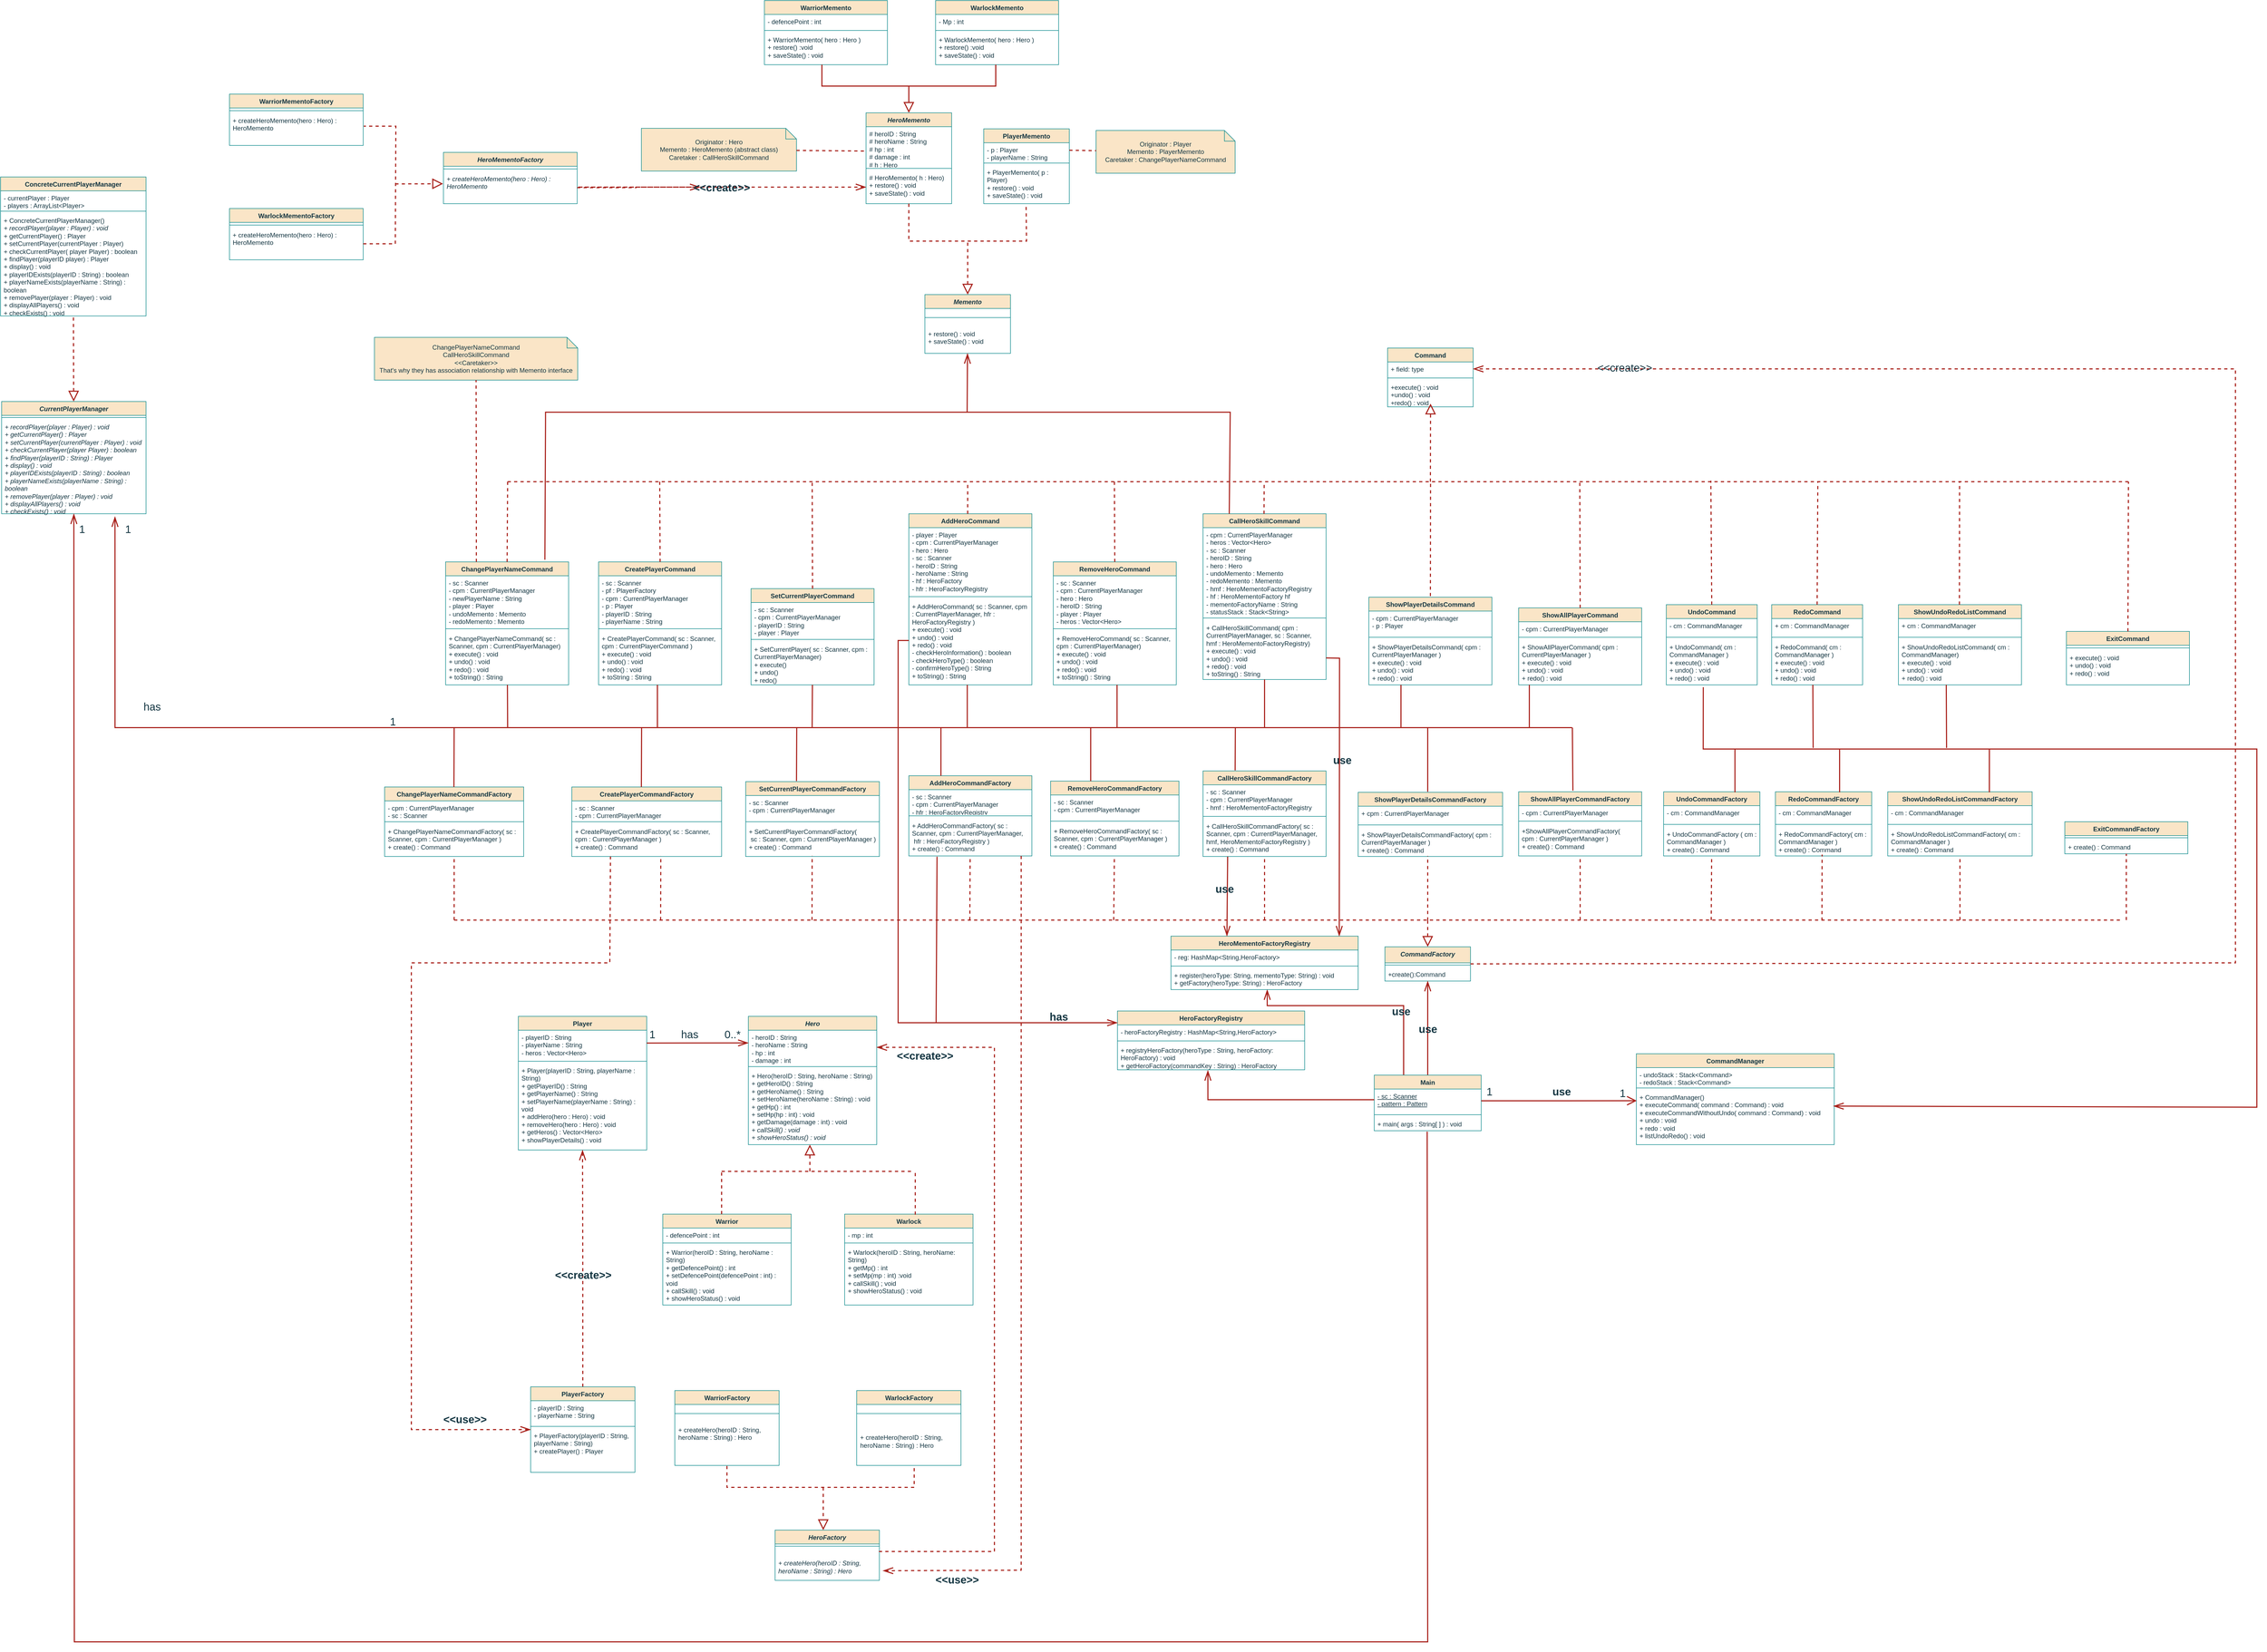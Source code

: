 <mxfile version="24.8.4">
  <diagram id="C5RBs43oDa-KdzZeNtuy" name="Page-1">
    <mxGraphModel dx="5088" dy="5398" grid="1" gridSize="10" guides="1" tooltips="1" connect="1" arrows="1" fold="1" page="1" pageScale="1" pageWidth="827" pageHeight="1169" math="0" shadow="0">
      <root>
        <mxCell id="WIyWlLk6GJQsqaUBKTNV-0" />
        <mxCell id="WIyWlLk6GJQsqaUBKTNV-1" parent="WIyWlLk6GJQsqaUBKTNV-0" />
        <mxCell id="0935TuHeCaS-1WZXopsR-4" value="&lt;i&gt;CommandFactory&lt;/i&gt;" style="swimlane;fontStyle=1;align=center;verticalAlign=top;childLayout=stackLayout;horizontal=1;startSize=30;horizontalStack=0;resizeParent=1;resizeParentMax=0;resizeLast=0;collapsible=1;marginBottom=0;whiteSpace=wrap;html=1;labelBackgroundColor=none;fillColor=#FAE5C7;strokeColor=#0F8B8D;fontColor=#143642;" parent="WIyWlLk6GJQsqaUBKTNV-1" vertex="1">
          <mxGeometry x="-30" y="570" width="160" height="64" as="geometry" />
        </mxCell>
        <mxCell id="0935TuHeCaS-1WZXopsR-6" value="" style="line;strokeWidth=1;fillColor=none;align=left;verticalAlign=middle;spacingTop=-1;spacingLeft=3;spacingRight=3;rotatable=0;labelPosition=right;points=[];portConstraint=eastwest;strokeColor=#0F8B8D;labelBackgroundColor=none;fontColor=#143642;" parent="0935TuHeCaS-1WZXopsR-4" vertex="1">
          <mxGeometry y="30" width="160" height="8" as="geometry" />
        </mxCell>
        <mxCell id="0935TuHeCaS-1WZXopsR-7" value="+create():Command" style="text;strokeColor=none;fillColor=none;align=left;verticalAlign=top;spacingLeft=4;spacingRight=4;overflow=hidden;rotatable=0;points=[[0,0.5],[1,0.5]];portConstraint=eastwest;whiteSpace=wrap;html=1;labelBackgroundColor=none;fontColor=#143642;" parent="0935TuHeCaS-1WZXopsR-4" vertex="1">
          <mxGeometry y="38" width="160" height="26" as="geometry" />
        </mxCell>
        <mxCell id="0935TuHeCaS-1WZXopsR-8" style="edgeStyle=orthogonalEdgeStyle;rounded=0;orthogonalLoop=1;jettySize=auto;html=1;exitX=0.5;exitY=0;exitDx=0;exitDy=0;entryX=0.5;entryY=1;entryDx=0;entryDy=0;entryPerimeter=0;strokeWidth=2;endArrow=openThin;endFill=0;endSize=15;labelBackgroundColor=none;strokeColor=#A8201A;fontColor=default;" parent="WIyWlLk6GJQsqaUBKTNV-1" source="e7Ab-RQ2rSX-xsPpsTMO-31" target="0935TuHeCaS-1WZXopsR-7" edge="1">
          <mxGeometry relative="1" as="geometry" />
        </mxCell>
        <mxCell id="0935TuHeCaS-1WZXopsR-9" value="UndoCommandFactory" style="swimlane;fontStyle=1;align=center;verticalAlign=top;childLayout=stackLayout;horizontal=1;startSize=26;horizontalStack=0;resizeParent=1;resizeParentMax=0;resizeLast=0;collapsible=1;marginBottom=0;whiteSpace=wrap;html=1;labelBackgroundColor=none;fillColor=#FAE5C7;strokeColor=#0F8B8D;fontColor=#143642;" parent="WIyWlLk6GJQsqaUBKTNV-1" vertex="1">
          <mxGeometry x="491" y="280" width="180" height="120" as="geometry" />
        </mxCell>
        <mxCell id="0935TuHeCaS-1WZXopsR-10" value="- cm : CommandManager" style="text;strokeColor=none;fillColor=none;align=left;verticalAlign=top;spacingLeft=4;spacingRight=4;overflow=hidden;rotatable=0;points=[[0,0.5],[1,0.5]];portConstraint=eastwest;whiteSpace=wrap;html=1;labelBackgroundColor=none;fontColor=#143642;" parent="0935TuHeCaS-1WZXopsR-9" vertex="1">
          <mxGeometry y="26" width="180" height="30" as="geometry" />
        </mxCell>
        <mxCell id="0935TuHeCaS-1WZXopsR-11" value="" style="line;strokeWidth=1;fillColor=none;align=left;verticalAlign=middle;spacingTop=-1;spacingLeft=3;spacingRight=3;rotatable=0;labelPosition=right;points=[];portConstraint=eastwest;strokeColor=#0F8B8D;labelBackgroundColor=none;fontColor=#143642;" parent="0935TuHeCaS-1WZXopsR-9" vertex="1">
          <mxGeometry y="56" width="180" height="10" as="geometry" />
        </mxCell>
        <mxCell id="0935TuHeCaS-1WZXopsR-12" value="&lt;div&gt;+ UndoCommandFactory ( cm : CommandManager )&lt;/div&gt;+ create() : Command" style="text;strokeColor=none;fillColor=none;align=left;verticalAlign=top;spacingLeft=4;spacingRight=4;overflow=hidden;rotatable=0;points=[[0,0.5],[1,0.5]];portConstraint=eastwest;whiteSpace=wrap;html=1;labelBackgroundColor=none;fontColor=#143642;" parent="0935TuHeCaS-1WZXopsR-9" vertex="1">
          <mxGeometry y="66" width="180" height="54" as="geometry" />
        </mxCell>
        <mxCell id="0935TuHeCaS-1WZXopsR-13" value="RedoCommandFactory" style="swimlane;fontStyle=1;align=center;verticalAlign=top;childLayout=stackLayout;horizontal=1;startSize=26;horizontalStack=0;resizeParent=1;resizeParentMax=0;resizeLast=0;collapsible=1;marginBottom=0;whiteSpace=wrap;html=1;labelBackgroundColor=none;fillColor=#FAE5C7;strokeColor=#0F8B8D;fontColor=#143642;" parent="WIyWlLk6GJQsqaUBKTNV-1" vertex="1">
          <mxGeometry x="700" y="280" width="180" height="120" as="geometry" />
        </mxCell>
        <mxCell id="0935TuHeCaS-1WZXopsR-14" value="- cm : CommandManager" style="text;strokeColor=none;fillColor=none;align=left;verticalAlign=top;spacingLeft=4;spacingRight=4;overflow=hidden;rotatable=0;points=[[0,0.5],[1,0.5]];portConstraint=eastwest;whiteSpace=wrap;html=1;labelBackgroundColor=none;fontColor=#143642;" parent="0935TuHeCaS-1WZXopsR-13" vertex="1">
          <mxGeometry y="26" width="180" height="30" as="geometry" />
        </mxCell>
        <mxCell id="0935TuHeCaS-1WZXopsR-15" value="" style="line;strokeWidth=1;fillColor=none;align=left;verticalAlign=middle;spacingTop=-1;spacingLeft=3;spacingRight=3;rotatable=0;labelPosition=right;points=[];portConstraint=eastwest;strokeColor=#0F8B8D;labelBackgroundColor=none;fontColor=#143642;" parent="0935TuHeCaS-1WZXopsR-13" vertex="1">
          <mxGeometry y="56" width="180" height="10" as="geometry" />
        </mxCell>
        <mxCell id="0935TuHeCaS-1WZXopsR-16" value="&lt;div&gt;+ RedoCommandFactory( cm : CommandManager )&lt;/div&gt;+ create() : Command" style="text;strokeColor=none;fillColor=none;align=left;verticalAlign=top;spacingLeft=4;spacingRight=4;overflow=hidden;rotatable=0;points=[[0,0.5],[1,0.5]];portConstraint=eastwest;whiteSpace=wrap;html=1;labelBackgroundColor=none;fontColor=#143642;" parent="0935TuHeCaS-1WZXopsR-13" vertex="1">
          <mxGeometry y="66" width="180" height="54" as="geometry" />
        </mxCell>
        <mxCell id="0935TuHeCaS-1WZXopsR-17" value="RemoveHeroCommandFactory" style="swimlane;fontStyle=1;align=center;verticalAlign=top;childLayout=stackLayout;horizontal=1;startSize=26;horizontalStack=0;resizeParent=1;resizeParentMax=0;resizeLast=0;collapsible=1;marginBottom=0;whiteSpace=wrap;html=1;labelBackgroundColor=none;fillColor=#FAE5C7;strokeColor=#0F8B8D;fontColor=#143642;" parent="WIyWlLk6GJQsqaUBKTNV-1" vertex="1">
          <mxGeometry x="-655" y="260" width="240" height="140" as="geometry" />
        </mxCell>
        <mxCell id="0935TuHeCaS-1WZXopsR-18" value="- sc : Scanner&lt;div&gt;- cpm : CurrentPlayerManager&lt;/div&gt;" style="text;strokeColor=none;fillColor=none;align=left;verticalAlign=top;spacingLeft=4;spacingRight=4;overflow=hidden;rotatable=0;points=[[0,0.5],[1,0.5]];portConstraint=eastwest;whiteSpace=wrap;html=1;labelBackgroundColor=none;fontColor=#143642;" parent="0935TuHeCaS-1WZXopsR-17" vertex="1">
          <mxGeometry y="26" width="240" height="44" as="geometry" />
        </mxCell>
        <mxCell id="0935TuHeCaS-1WZXopsR-19" value="" style="line;strokeWidth=1;fillColor=none;align=left;verticalAlign=middle;spacingTop=-1;spacingLeft=3;spacingRight=3;rotatable=0;labelPosition=right;points=[];portConstraint=eastwest;strokeColor=#0F8B8D;labelBackgroundColor=none;fontColor=#143642;" parent="0935TuHeCaS-1WZXopsR-17" vertex="1">
          <mxGeometry y="70" width="240" height="10" as="geometry" />
        </mxCell>
        <mxCell id="0935TuHeCaS-1WZXopsR-20" value="&lt;div&gt;+&amp;nbsp;&lt;span style=&quot;text-align: center;&quot;&gt;RemoveHeroCommandFactory(&amp;nbsp;&lt;/span&gt;sc : Scanner, cpm : CurrentPlayerManager )&lt;span style=&quot;text-align: center;&quot;&gt;&amp;nbsp;&lt;/span&gt;&lt;/div&gt;&lt;div&gt;+ create() : Command&lt;/div&gt;" style="text;strokeColor=none;fillColor=none;align=left;verticalAlign=top;spacingLeft=4;spacingRight=4;overflow=hidden;rotatable=0;points=[[0,0.5],[1,0.5]];portConstraint=eastwest;whiteSpace=wrap;html=1;labelBackgroundColor=none;fontColor=#143642;" parent="0935TuHeCaS-1WZXopsR-17" vertex="1">
          <mxGeometry y="80" width="240" height="60" as="geometry" />
        </mxCell>
        <mxCell id="0935TuHeCaS-1WZXopsR-21" value="CallHeroSkillCommandFactory" style="swimlane;fontStyle=1;align=center;verticalAlign=top;childLayout=stackLayout;horizontal=1;startSize=26;horizontalStack=0;resizeParent=1;resizeParentMax=0;resizeLast=0;collapsible=1;marginBottom=0;whiteSpace=wrap;html=1;labelBackgroundColor=none;fillColor=#FAE5C7;strokeColor=#0F8B8D;fontColor=#143642;" parent="WIyWlLk6GJQsqaUBKTNV-1" vertex="1">
          <mxGeometry x="-370" y="241" width="230" height="160" as="geometry" />
        </mxCell>
        <mxCell id="0935TuHeCaS-1WZXopsR-22" value="- sc : Scanner&lt;div&gt;- cpm : CurrentPlayerManager&lt;/div&gt;&lt;div&gt;- hmf : HeroMementoFactoryRegistry&lt;/div&gt;" style="text;strokeColor=none;fillColor=none;align=left;verticalAlign=top;spacingLeft=4;spacingRight=4;overflow=hidden;rotatable=0;points=[[0,0.5],[1,0.5]];portConstraint=eastwest;whiteSpace=wrap;html=1;labelBackgroundColor=none;fontColor=#143642;" parent="0935TuHeCaS-1WZXopsR-21" vertex="1">
          <mxGeometry y="26" width="230" height="54" as="geometry" />
        </mxCell>
        <mxCell id="0935TuHeCaS-1WZXopsR-23" value="" style="line;strokeWidth=1;fillColor=none;align=left;verticalAlign=middle;spacingTop=-1;spacingLeft=3;spacingRight=3;rotatable=0;labelPosition=right;points=[];portConstraint=eastwest;strokeColor=#0F8B8D;labelBackgroundColor=none;fontColor=#143642;" parent="0935TuHeCaS-1WZXopsR-21" vertex="1">
          <mxGeometry y="80" width="230" height="10" as="geometry" />
        </mxCell>
        <mxCell id="0935TuHeCaS-1WZXopsR-24" value="&lt;div&gt;+&amp;nbsp;&lt;span style=&quot;text-align: center;&quot;&gt;CallHeroSkillCommandFactory(&amp;nbsp;&lt;/span&gt;sc : Scanner, cpm : CurrentPlayerManager, hmf, HeroMementoFactoryRegistry )&lt;span style=&quot;text-align: center;&quot;&gt;&amp;nbsp;&lt;/span&gt;&lt;/div&gt;&lt;div&gt;+ create() : Command&lt;/div&gt;" style="text;strokeColor=none;fillColor=none;align=left;verticalAlign=top;spacingLeft=4;spacingRight=4;overflow=hidden;rotatable=0;points=[[0,0.5],[1,0.5]];portConstraint=eastwest;whiteSpace=wrap;html=1;labelBackgroundColor=none;fontColor=#143642;" parent="0935TuHeCaS-1WZXopsR-21" vertex="1">
          <mxGeometry y="90" width="230" height="70" as="geometry" />
        </mxCell>
        <mxCell id="0935TuHeCaS-1WZXopsR-25" value="ChangePlayerNameCommandFactory" style="swimlane;fontStyle=1;align=center;verticalAlign=top;childLayout=stackLayout;horizontal=1;startSize=26;horizontalStack=0;resizeParent=1;resizeParentMax=0;resizeLast=0;collapsible=1;marginBottom=0;whiteSpace=wrap;html=1;labelBackgroundColor=none;fillColor=#FAE5C7;strokeColor=#0F8B8D;fontColor=#143642;" parent="WIyWlLk6GJQsqaUBKTNV-1" vertex="1">
          <mxGeometry x="-1900" y="271" width="260" height="130" as="geometry" />
        </mxCell>
        <mxCell id="0935TuHeCaS-1WZXopsR-26" value="- cpm : CurrentPlayerManager&lt;div&gt;- sc : Scanner&lt;/div&gt;" style="text;strokeColor=none;fillColor=none;align=left;verticalAlign=top;spacingLeft=4;spacingRight=4;overflow=hidden;rotatable=0;points=[[0,0.5],[1,0.5]];portConstraint=eastwest;whiteSpace=wrap;html=1;labelBackgroundColor=none;fontColor=#143642;" parent="0935TuHeCaS-1WZXopsR-25" vertex="1">
          <mxGeometry y="26" width="260" height="34" as="geometry" />
        </mxCell>
        <mxCell id="0935TuHeCaS-1WZXopsR-27" value="" style="line;strokeWidth=1;fillColor=none;align=left;verticalAlign=middle;spacingTop=-1;spacingLeft=3;spacingRight=3;rotatable=0;labelPosition=right;points=[];portConstraint=eastwest;strokeColor=#0F8B8D;labelBackgroundColor=none;fontColor=#143642;" parent="0935TuHeCaS-1WZXopsR-25" vertex="1">
          <mxGeometry y="60" width="260" height="10" as="geometry" />
        </mxCell>
        <mxCell id="0935TuHeCaS-1WZXopsR-28" value="&lt;div&gt;+ ChangePlayerNameCommandFactory( sc : Scanner, cpm : CurrentPlayerManager )&lt;/div&gt;+ create() : Command" style="text;strokeColor=none;fillColor=none;align=left;verticalAlign=top;spacingLeft=4;spacingRight=4;overflow=hidden;rotatable=0;points=[[0,0.5],[1,0.5]];portConstraint=eastwest;whiteSpace=wrap;html=1;labelBackgroundColor=none;fontColor=#143642;" parent="0935TuHeCaS-1WZXopsR-25" vertex="1">
          <mxGeometry y="70" width="260" height="60" as="geometry" />
        </mxCell>
        <mxCell id="0935TuHeCaS-1WZXopsR-29" value="CreatePlayerCommandFactory" style="swimlane;fontStyle=1;align=center;verticalAlign=top;childLayout=stackLayout;horizontal=1;startSize=26;horizontalStack=0;resizeParent=1;resizeParentMax=0;resizeLast=0;collapsible=1;marginBottom=0;whiteSpace=wrap;html=1;labelBackgroundColor=none;fillColor=#FAE5C7;strokeColor=#0F8B8D;fontColor=#143642;" parent="WIyWlLk6GJQsqaUBKTNV-1" vertex="1">
          <mxGeometry x="-1550" y="271" width="280" height="130" as="geometry" />
        </mxCell>
        <mxCell id="0935TuHeCaS-1WZXopsR-30" value="- sc : Scanner&lt;div&gt;- cpm : CurrentPlayerManager&lt;/div&gt;" style="text;strokeColor=none;fillColor=none;align=left;verticalAlign=top;spacingLeft=4;spacingRight=4;overflow=hidden;rotatable=0;points=[[0,0.5],[1,0.5]];portConstraint=eastwest;whiteSpace=wrap;html=1;labelBackgroundColor=none;fontColor=#143642;" parent="0935TuHeCaS-1WZXopsR-29" vertex="1">
          <mxGeometry y="26" width="280" height="34" as="geometry" />
        </mxCell>
        <mxCell id="0935TuHeCaS-1WZXopsR-31" value="" style="line;strokeWidth=1;fillColor=none;align=left;verticalAlign=middle;spacingTop=-1;spacingLeft=3;spacingRight=3;rotatable=0;labelPosition=right;points=[];portConstraint=eastwest;strokeColor=#0F8B8D;labelBackgroundColor=none;fontColor=#143642;" parent="0935TuHeCaS-1WZXopsR-29" vertex="1">
          <mxGeometry y="60" width="280" height="10" as="geometry" />
        </mxCell>
        <mxCell id="0935TuHeCaS-1WZXopsR-32" value="+ CreatePlayerCommandFactory( sc : Scanner, cpm : CurrentPlayerManager )&lt;div&gt;+ create() : Command&lt;/div&gt;" style="text;strokeColor=none;fillColor=none;align=left;verticalAlign=top;spacingLeft=4;spacingRight=4;overflow=hidden;rotatable=0;points=[[0,0.5],[1,0.5]];portConstraint=eastwest;whiteSpace=wrap;html=1;labelBackgroundColor=none;fontColor=#143642;" parent="0935TuHeCaS-1WZXopsR-29" vertex="1">
          <mxGeometry y="70" width="280" height="60" as="geometry" />
        </mxCell>
        <mxCell id="NpN_3oIsCTOHhuz7XpSE-4" value="AddHeroCommandFactory" style="swimlane;fontStyle=1;align=center;verticalAlign=top;childLayout=stackLayout;horizontal=1;startSize=26;horizontalStack=0;resizeParent=1;resizeParentMax=0;resizeLast=0;collapsible=1;marginBottom=0;whiteSpace=wrap;html=1;labelBackgroundColor=none;fillColor=#FAE5C7;strokeColor=#0F8B8D;fontColor=#143642;" parent="WIyWlLk6GJQsqaUBKTNV-1" vertex="1">
          <mxGeometry x="-920" y="250" width="230" height="150" as="geometry" />
        </mxCell>
        <mxCell id="NpN_3oIsCTOHhuz7XpSE-5" value="- sc : Scanner&lt;div&gt;- cpm : CurrentPlayerManager&lt;/div&gt;&lt;div&gt;- hfr : HeroFactoryRegistry&lt;br&gt;&lt;/div&gt;" style="text;strokeColor=none;fillColor=none;align=left;verticalAlign=top;spacingLeft=4;spacingRight=4;overflow=hidden;rotatable=0;points=[[0,0.5],[1,0.5]];portConstraint=eastwest;whiteSpace=wrap;html=1;labelBackgroundColor=none;fontColor=#143642;" parent="NpN_3oIsCTOHhuz7XpSE-4" vertex="1">
          <mxGeometry y="26" width="230" height="44" as="geometry" />
        </mxCell>
        <mxCell id="NpN_3oIsCTOHhuz7XpSE-6" value="" style="line;strokeWidth=1;fillColor=none;align=left;verticalAlign=middle;spacingTop=-1;spacingLeft=3;spacingRight=3;rotatable=0;labelPosition=right;points=[];portConstraint=eastwest;strokeColor=#0F8B8D;labelBackgroundColor=none;fontColor=#143642;" parent="NpN_3oIsCTOHhuz7XpSE-4" vertex="1">
          <mxGeometry y="70" width="230" height="10" as="geometry" />
        </mxCell>
        <mxCell id="NpN_3oIsCTOHhuz7XpSE-7" value="&lt;div&gt;+ AddHeroCommandFactory( sc : Scanner, cpm : CurrentPlayerManager, &amp;nbsp;hfr : HeroFactoryRegistry )&lt;/div&gt;&lt;div&gt;+ create() : Command&lt;/div&gt;" style="text;strokeColor=none;fillColor=none;align=left;verticalAlign=top;spacingLeft=4;spacingRight=4;overflow=hidden;rotatable=0;points=[[0,0.5],[1,0.5]];portConstraint=eastwest;whiteSpace=wrap;html=1;labelBackgroundColor=none;fontColor=#143642;" parent="NpN_3oIsCTOHhuz7XpSE-4" vertex="1">
          <mxGeometry y="80" width="230" height="70" as="geometry" />
        </mxCell>
        <mxCell id="NpN_3oIsCTOHhuz7XpSE-8" value="ShowPlayerDetailsCommandFactory" style="swimlane;fontStyle=1;align=center;verticalAlign=top;childLayout=stackLayout;horizontal=1;startSize=26;horizontalStack=0;resizeParent=1;resizeParentMax=0;resizeLast=0;collapsible=1;marginBottom=0;whiteSpace=wrap;html=1;labelBackgroundColor=none;fillColor=#FAE5C7;strokeColor=#0F8B8D;fontColor=#143642;" parent="WIyWlLk6GJQsqaUBKTNV-1" vertex="1">
          <mxGeometry x="-80" y="281" width="270" height="120" as="geometry" />
        </mxCell>
        <mxCell id="NpN_3oIsCTOHhuz7XpSE-9" value="+ cpm : CurrentPlayerManager" style="text;strokeColor=none;fillColor=none;align=left;verticalAlign=top;spacingLeft=4;spacingRight=4;overflow=hidden;rotatable=0;points=[[0,0.5],[1,0.5]];portConstraint=eastwest;whiteSpace=wrap;html=1;labelBackgroundColor=none;fontColor=#143642;" parent="NpN_3oIsCTOHhuz7XpSE-8" vertex="1">
          <mxGeometry y="26" width="270" height="30" as="geometry" />
        </mxCell>
        <mxCell id="NpN_3oIsCTOHhuz7XpSE-10" value="" style="line;strokeWidth=1;fillColor=none;align=left;verticalAlign=middle;spacingTop=-1;spacingLeft=3;spacingRight=3;rotatable=0;labelPosition=right;points=[];portConstraint=eastwest;strokeColor=#0F8B8D;labelBackgroundColor=none;fontColor=#143642;" parent="NpN_3oIsCTOHhuz7XpSE-8" vertex="1">
          <mxGeometry y="56" width="270" height="10" as="geometry" />
        </mxCell>
        <mxCell id="NpN_3oIsCTOHhuz7XpSE-11" value="&lt;div&gt;+ ShowPlayerDetailsCommandFactory( cpm : CurrentPlayerManager )&lt;/div&gt;+ create() : Command" style="text;strokeColor=none;fillColor=none;align=left;verticalAlign=top;spacingLeft=4;spacingRight=4;overflow=hidden;rotatable=0;points=[[0,0.5],[1,0.5]];portConstraint=eastwest;whiteSpace=wrap;html=1;labelBackgroundColor=none;fontColor=#143642;" parent="NpN_3oIsCTOHhuz7XpSE-8" vertex="1">
          <mxGeometry y="66" width="270" height="54" as="geometry" />
        </mxCell>
        <mxCell id="NpN_3oIsCTOHhuz7XpSE-12" value="ShowAllPlayerCommandFactory" style="swimlane;fontStyle=1;align=center;verticalAlign=top;childLayout=stackLayout;horizontal=1;startSize=26;horizontalStack=0;resizeParent=1;resizeParentMax=0;resizeLast=0;collapsible=1;marginBottom=0;whiteSpace=wrap;html=1;labelBackgroundColor=none;fillColor=#FAE5C7;strokeColor=#0F8B8D;fontColor=#143642;" parent="WIyWlLk6GJQsqaUBKTNV-1" vertex="1">
          <mxGeometry x="220" y="280" width="230" height="120" as="geometry" />
        </mxCell>
        <mxCell id="NpN_3oIsCTOHhuz7XpSE-13" value="- cpm : CurrentPlayerManager" style="text;strokeColor=none;fillColor=none;align=left;verticalAlign=top;spacingLeft=4;spacingRight=4;overflow=hidden;rotatable=0;points=[[0,0.5],[1,0.5]];portConstraint=eastwest;whiteSpace=wrap;html=1;labelBackgroundColor=none;fontColor=#143642;" parent="NpN_3oIsCTOHhuz7XpSE-12" vertex="1">
          <mxGeometry y="26" width="230" height="24" as="geometry" />
        </mxCell>
        <mxCell id="NpN_3oIsCTOHhuz7XpSE-14" value="" style="line;strokeWidth=1;fillColor=none;align=left;verticalAlign=middle;spacingTop=-1;spacingLeft=3;spacingRight=3;rotatable=0;labelPosition=right;points=[];portConstraint=eastwest;strokeColor=#0F8B8D;labelBackgroundColor=none;fontColor=#143642;" parent="NpN_3oIsCTOHhuz7XpSE-12" vertex="1">
          <mxGeometry y="50" width="230" height="10" as="geometry" />
        </mxCell>
        <mxCell id="NpN_3oIsCTOHhuz7XpSE-15" value="&lt;div&gt;+ShowAllPlayerCommandFactory(&lt;/div&gt;&lt;div&gt;cpm : CurrentPlayerManager )&lt;/div&gt;+ create() : Command" style="text;strokeColor=none;fillColor=none;align=left;verticalAlign=top;spacingLeft=4;spacingRight=4;overflow=hidden;rotatable=0;points=[[0,0.5],[1,0.5]];portConstraint=eastwest;whiteSpace=wrap;html=1;labelBackgroundColor=none;fontColor=#143642;" parent="NpN_3oIsCTOHhuz7XpSE-12" vertex="1">
          <mxGeometry y="60" width="230" height="60" as="geometry" />
        </mxCell>
        <mxCell id="NpN_3oIsCTOHhuz7XpSE-16" value="&lt;span style=&quot;white-space: pre;&quot;&gt;SetCurrent&lt;/span&gt;PlayerCommandFactory" style="swimlane;fontStyle=1;align=center;verticalAlign=top;childLayout=stackLayout;horizontal=1;startSize=26;horizontalStack=0;resizeParent=1;resizeParentMax=0;resizeLast=0;collapsible=1;marginBottom=0;whiteSpace=wrap;html=1;labelBackgroundColor=none;fillColor=#FAE5C7;strokeColor=#0F8B8D;fontColor=#143642;" parent="WIyWlLk6GJQsqaUBKTNV-1" vertex="1">
          <mxGeometry x="-1225" y="261" width="250" height="140" as="geometry" />
        </mxCell>
        <mxCell id="NpN_3oIsCTOHhuz7XpSE-17" value="- sc : Scanner&lt;div&gt;- cpm : CurrentPlayerManager&lt;/div&gt;" style="text;strokeColor=none;fillColor=none;align=left;verticalAlign=top;spacingLeft=4;spacingRight=4;overflow=hidden;rotatable=0;points=[[0,0.5],[1,0.5]];portConstraint=eastwest;whiteSpace=wrap;html=1;labelBackgroundColor=none;fontColor=#143642;" parent="NpN_3oIsCTOHhuz7XpSE-16" vertex="1">
          <mxGeometry y="26" width="250" height="44" as="geometry" />
        </mxCell>
        <mxCell id="NpN_3oIsCTOHhuz7XpSE-18" value="" style="line;strokeWidth=1;fillColor=none;align=left;verticalAlign=middle;spacingTop=-1;spacingLeft=3;spacingRight=3;rotatable=0;labelPosition=right;points=[];portConstraint=eastwest;strokeColor=#0F8B8D;labelBackgroundColor=none;fontColor=#143642;" parent="NpN_3oIsCTOHhuz7XpSE-16" vertex="1">
          <mxGeometry y="70" width="250" height="10" as="geometry" />
        </mxCell>
        <mxCell id="NpN_3oIsCTOHhuz7XpSE-19" value="+ SetCurrentPlayerCommandFactory(&lt;br&gt;&lt;div&gt;&amp;nbsp;sc : Scanner, cpm : CurrentPlayerManager )&lt;div&gt;+ create() : Command&lt;/div&gt;&lt;/div&gt;" style="text;strokeColor=none;fillColor=none;align=left;verticalAlign=top;spacingLeft=4;spacingRight=4;overflow=hidden;rotatable=0;points=[[0,0.5],[1,0.5]];portConstraint=eastwest;whiteSpace=wrap;html=1;labelBackgroundColor=none;fontColor=#143642;" parent="NpN_3oIsCTOHhuz7XpSE-16" vertex="1">
          <mxGeometry y="80" width="250" height="60" as="geometry" />
        </mxCell>
        <mxCell id="NpN_3oIsCTOHhuz7XpSE-24" value="ShowUndoRedoListCommandFactory" style="swimlane;fontStyle=1;align=center;verticalAlign=top;childLayout=stackLayout;horizontal=1;startSize=26;horizontalStack=0;resizeParent=1;resizeParentMax=0;resizeLast=0;collapsible=1;marginBottom=0;whiteSpace=wrap;html=1;labelBackgroundColor=none;fillColor=#FAE5C7;strokeColor=#0F8B8D;fontColor=#143642;" parent="WIyWlLk6GJQsqaUBKTNV-1" vertex="1">
          <mxGeometry x="910" y="280" width="270" height="120" as="geometry" />
        </mxCell>
        <mxCell id="NpN_3oIsCTOHhuz7XpSE-25" value="- cm : CommandManager" style="text;strokeColor=none;fillColor=none;align=left;verticalAlign=top;spacingLeft=4;spacingRight=4;overflow=hidden;rotatable=0;points=[[0,0.5],[1,0.5]];portConstraint=eastwest;whiteSpace=wrap;html=1;labelBackgroundColor=none;fontColor=#143642;" parent="NpN_3oIsCTOHhuz7XpSE-24" vertex="1">
          <mxGeometry y="26" width="270" height="30" as="geometry" />
        </mxCell>
        <mxCell id="NpN_3oIsCTOHhuz7XpSE-26" value="" style="line;strokeWidth=1;fillColor=none;align=left;verticalAlign=middle;spacingTop=-1;spacingLeft=3;spacingRight=3;rotatable=0;labelPosition=right;points=[];portConstraint=eastwest;strokeColor=#0F8B8D;labelBackgroundColor=none;fontColor=#143642;" parent="NpN_3oIsCTOHhuz7XpSE-24" vertex="1">
          <mxGeometry y="56" width="270" height="10" as="geometry" />
        </mxCell>
        <mxCell id="NpN_3oIsCTOHhuz7XpSE-27" value="&lt;div&gt;+ ShowUndoRedoListCommandFactory( cm : CommandManager )&lt;br&gt;&lt;/div&gt;+ create() : Command" style="text;strokeColor=none;fillColor=none;align=left;verticalAlign=top;spacingLeft=4;spacingRight=4;overflow=hidden;rotatable=0;points=[[0,0.5],[1,0.5]];portConstraint=eastwest;whiteSpace=wrap;html=1;labelBackgroundColor=none;fontColor=#143642;" parent="NpN_3oIsCTOHhuz7XpSE-24" vertex="1">
          <mxGeometry y="66" width="270" height="54" as="geometry" />
        </mxCell>
        <mxCell id="NpN_3oIsCTOHhuz7XpSE-28" value="ExitCommandFactory" style="swimlane;fontStyle=1;align=center;verticalAlign=top;childLayout=stackLayout;horizontal=1;startSize=26;horizontalStack=0;resizeParent=1;resizeParentMax=0;resizeLast=0;collapsible=1;marginBottom=0;whiteSpace=wrap;html=1;labelBackgroundColor=none;fillColor=#FAE5C7;strokeColor=#0F8B8D;fontColor=#143642;" parent="WIyWlLk6GJQsqaUBKTNV-1" vertex="1">
          <mxGeometry x="1241" y="336" width="230" height="60" as="geometry" />
        </mxCell>
        <mxCell id="NpN_3oIsCTOHhuz7XpSE-30" value="" style="line;strokeWidth=1;fillColor=none;align=left;verticalAlign=middle;spacingTop=-1;spacingLeft=3;spacingRight=3;rotatable=0;labelPosition=right;points=[];portConstraint=eastwest;strokeColor=#0F8B8D;labelBackgroundColor=none;fontColor=#143642;" parent="NpN_3oIsCTOHhuz7XpSE-28" vertex="1">
          <mxGeometry y="26" width="230" height="8" as="geometry" />
        </mxCell>
        <mxCell id="NpN_3oIsCTOHhuz7XpSE-31" value="+ create() : Command" style="text;strokeColor=none;fillColor=none;align=left;verticalAlign=top;spacingLeft=4;spacingRight=4;overflow=hidden;rotatable=0;points=[[0,0.5],[1,0.5]];portConstraint=eastwest;whiteSpace=wrap;html=1;labelBackgroundColor=none;fontColor=#143642;" parent="NpN_3oIsCTOHhuz7XpSE-28" vertex="1">
          <mxGeometry y="34" width="230" height="26" as="geometry" />
        </mxCell>
        <mxCell id="NpN_3oIsCTOHhuz7XpSE-33" value="" style="endArrow=none;dashed=1;html=1;rounded=0;strokeWidth=2;labelBackgroundColor=none;strokeColor=#A8201A;fontColor=default;" parent="WIyWlLk6GJQsqaUBKTNV-1" edge="1">
          <mxGeometry width="50" height="50" relative="1" as="geometry">
            <mxPoint x="-1770" y="520" as="sourcePoint" />
            <mxPoint x="1350" y="520" as="targetPoint" />
          </mxGeometry>
        </mxCell>
        <mxCell id="NpN_3oIsCTOHhuz7XpSE-34" value="" style="endArrow=none;dashed=1;html=1;rounded=0;strokeWidth=2;labelBackgroundColor=none;strokeColor=#A8201A;fontColor=default;" parent="WIyWlLk6GJQsqaUBKTNV-1" edge="1" target="0935TuHeCaS-1WZXopsR-25">
          <mxGeometry width="50" height="50" relative="1" as="geometry">
            <mxPoint x="-1770" y="520" as="sourcePoint" />
            <mxPoint x="-1770" y="410" as="targetPoint" />
          </mxGeometry>
        </mxCell>
        <mxCell id="NpN_3oIsCTOHhuz7XpSE-36" value="" style="endArrow=none;dashed=1;html=1;rounded=0;strokeWidth=2;labelBackgroundColor=none;strokeColor=#A8201A;fontColor=default;" parent="WIyWlLk6GJQsqaUBKTNV-1" target="NpN_3oIsCTOHhuz7XpSE-28" edge="1">
          <mxGeometry width="50" height="50" relative="1" as="geometry">
            <mxPoint x="1356" y="520" as="sourcePoint" />
            <mxPoint x="1356" y="373" as="targetPoint" />
          </mxGeometry>
        </mxCell>
        <mxCell id="NpN_3oIsCTOHhuz7XpSE-37" value="" style="endArrow=none;dashed=1;html=1;rounded=0;exitX=0.5;exitY=0;exitDx=0;exitDy=0;startArrow=block;startFill=0;endSize=6;startSize=15;strokeWidth=2;labelBackgroundColor=none;strokeColor=#A8201A;fontColor=default;" parent="WIyWlLk6GJQsqaUBKTNV-1" source="0935TuHeCaS-1WZXopsR-4" edge="1">
          <mxGeometry width="50" height="50" relative="1" as="geometry">
            <mxPoint x="160" y="550" as="sourcePoint" />
            <mxPoint x="50" y="520" as="targetPoint" />
          </mxGeometry>
        </mxCell>
        <mxCell id="NpN_3oIsCTOHhuz7XpSE-38" value="" style="endArrow=none;dashed=1;html=1;rounded=0;strokeWidth=2;entryX=0.594;entryY=0.981;entryDx=0;entryDy=0;entryPerimeter=0;labelBackgroundColor=none;strokeColor=#A8201A;fontColor=default;" parent="WIyWlLk6GJQsqaUBKTNV-1" target="0935TuHeCaS-1WZXopsR-32" edge="1">
          <mxGeometry width="50" height="50" relative="1" as="geometry">
            <mxPoint x="-1384" y="520" as="sourcePoint" />
            <mxPoint x="-1385" y="400" as="targetPoint" />
          </mxGeometry>
        </mxCell>
        <mxCell id="NpN_3oIsCTOHhuz7XpSE-39" value="" style="endArrow=none;dashed=1;html=1;rounded=0;entryX=0.497;entryY=0.977;entryDx=0;entryDy=0;entryPerimeter=0;strokeWidth=2;labelBackgroundColor=none;strokeColor=#A8201A;fontColor=default;" parent="WIyWlLk6GJQsqaUBKTNV-1" target="NpN_3oIsCTOHhuz7XpSE-19" edge="1">
          <mxGeometry width="50" height="50" relative="1" as="geometry">
            <mxPoint x="-1101" y="520" as="sourcePoint" />
            <mxPoint x="-1030" y="490" as="targetPoint" />
          </mxGeometry>
        </mxCell>
        <mxCell id="NpN_3oIsCTOHhuz7XpSE-40" value="" style="endArrow=none;dashed=1;html=1;rounded=0;strokeWidth=2;labelBackgroundColor=none;strokeColor=#A8201A;fontColor=default;" parent="WIyWlLk6GJQsqaUBKTNV-1" target="NpN_3oIsCTOHhuz7XpSE-4" edge="1">
          <mxGeometry width="50" height="50" relative="1" as="geometry">
            <mxPoint x="-806" y="520" as="sourcePoint" />
            <mxPoint x="-806" y="400" as="targetPoint" />
          </mxGeometry>
        </mxCell>
        <mxCell id="NpN_3oIsCTOHhuz7XpSE-41" value="" style="endArrow=none;dashed=1;html=1;rounded=0;strokeWidth=2;labelBackgroundColor=none;strokeColor=#A8201A;fontColor=default;" parent="WIyWlLk6GJQsqaUBKTNV-1" target="0935TuHeCaS-1WZXopsR-17" edge="1">
          <mxGeometry width="50" height="50" relative="1" as="geometry">
            <mxPoint x="-537" y="520" as="sourcePoint" />
            <mxPoint x="-510" y="450" as="targetPoint" />
          </mxGeometry>
        </mxCell>
        <mxCell id="NpN_3oIsCTOHhuz7XpSE-42" value="" style="endArrow=none;dashed=1;html=1;rounded=0;strokeWidth=2;labelBackgroundColor=none;strokeColor=#A8201A;fontColor=default;" parent="WIyWlLk6GJQsqaUBKTNV-1" target="0935TuHeCaS-1WZXopsR-21" edge="1">
          <mxGeometry width="50" height="50" relative="1" as="geometry">
            <mxPoint x="-255" y="520" as="sourcePoint" />
            <mxPoint x="-262" y="390" as="targetPoint" />
          </mxGeometry>
        </mxCell>
        <mxCell id="NpN_3oIsCTOHhuz7XpSE-43" value="" style="endArrow=none;dashed=1;html=1;rounded=0;strokeWidth=2;labelBackgroundColor=none;strokeColor=#A8201A;fontColor=default;" parent="WIyWlLk6GJQsqaUBKTNV-1" edge="1">
          <mxGeometry width="50" height="50" relative="1" as="geometry">
            <mxPoint x="50" y="520.69" as="sourcePoint" />
            <mxPoint x="50" y="400" as="targetPoint" />
          </mxGeometry>
        </mxCell>
        <mxCell id="NpN_3oIsCTOHhuz7XpSE-44" value="" style="endArrow=none;dashed=1;html=1;rounded=0;strokeWidth=2;labelBackgroundColor=none;strokeColor=#A8201A;fontColor=default;" parent="WIyWlLk6GJQsqaUBKTNV-1" target="NpN_3oIsCTOHhuz7XpSE-12" edge="1">
          <mxGeometry width="50" height="50" relative="1" as="geometry">
            <mxPoint x="335" y="520" as="sourcePoint" />
            <mxPoint x="335" y="400" as="targetPoint" />
          </mxGeometry>
        </mxCell>
        <mxCell id="NpN_3oIsCTOHhuz7XpSE-45" value="" style="endArrow=none;dashed=1;html=1;rounded=0;strokeWidth=2;labelBackgroundColor=none;strokeColor=#A8201A;fontColor=default;" parent="WIyWlLk6GJQsqaUBKTNV-1" target="0935TuHeCaS-1WZXopsR-12" edge="1">
          <mxGeometry width="50" height="50" relative="1" as="geometry">
            <mxPoint x="580" y="520" as="sourcePoint" />
            <mxPoint x="630" y="450" as="targetPoint" />
          </mxGeometry>
        </mxCell>
        <mxCell id="NpN_3oIsCTOHhuz7XpSE-46" value="" style="endArrow=none;dashed=1;html=1;rounded=0;strokeWidth=2;entryX=0.485;entryY=0.951;entryDx=0;entryDy=0;entryPerimeter=0;labelBackgroundColor=none;strokeColor=#A8201A;fontColor=default;" parent="WIyWlLk6GJQsqaUBKTNV-1" edge="1" target="0935TuHeCaS-1WZXopsR-16">
          <mxGeometry width="50" height="50" relative="1" as="geometry">
            <mxPoint x="787" y="521" as="sourcePoint" />
            <mxPoint x="770" y="410" as="targetPoint" />
          </mxGeometry>
        </mxCell>
        <mxCell id="NpN_3oIsCTOHhuz7XpSE-47" value="" style="endArrow=none;dashed=1;html=1;rounded=0;strokeWidth=2;labelBackgroundColor=none;strokeColor=#A8201A;fontColor=default;" parent="WIyWlLk6GJQsqaUBKTNV-1" target="NpN_3oIsCTOHhuz7XpSE-27" edge="1">
          <mxGeometry width="50" height="50" relative="1" as="geometry">
            <mxPoint x="1045" y="520" as="sourcePoint" />
            <mxPoint x="1040" y="400" as="targetPoint" />
          </mxGeometry>
        </mxCell>
        <mxCell id="NpN_3oIsCTOHhuz7XpSE-48" value="ChangePlayerNameCommand" style="swimlane;fontStyle=1;align=center;verticalAlign=top;childLayout=stackLayout;horizontal=1;startSize=26;horizontalStack=0;resizeParent=1;resizeParentMax=0;resizeLast=0;collapsible=1;marginBottom=0;whiteSpace=wrap;html=1;labelBackgroundColor=none;fillColor=#FAE5C7;strokeColor=#0F8B8D;fontColor=#143642;" parent="WIyWlLk6GJQsqaUBKTNV-1" vertex="1">
          <mxGeometry x="-1786" y="-150" width="230" height="230" as="geometry" />
        </mxCell>
        <mxCell id="NpN_3oIsCTOHhuz7XpSE-49" value="&lt;div&gt;- sc : Scanner&lt;/div&gt;&lt;div&gt;- cpm : CurrentPlayerManager&lt;/div&gt;&lt;div&gt;- newPlayerName : String&lt;/div&gt;&lt;div&gt;- player : Player&lt;/div&gt;- undoMemento : Memento&lt;div&gt;- redoMemento : Memento&lt;/div&gt;" style="text;strokeColor=none;fillColor=none;align=left;verticalAlign=top;spacingLeft=4;spacingRight=4;overflow=hidden;rotatable=0;points=[[0,0.5],[1,0.5]];portConstraint=eastwest;whiteSpace=wrap;html=1;labelBackgroundColor=none;fontColor=#143642;" parent="NpN_3oIsCTOHhuz7XpSE-48" vertex="1">
          <mxGeometry y="26" width="230" height="94" as="geometry" />
        </mxCell>
        <mxCell id="NpN_3oIsCTOHhuz7XpSE-50" value="" style="line;strokeWidth=1;fillColor=none;align=left;verticalAlign=middle;spacingTop=-1;spacingLeft=3;spacingRight=3;rotatable=0;labelPosition=right;points=[];portConstraint=eastwest;strokeColor=#0F8B8D;labelBackgroundColor=none;fontColor=#143642;" parent="NpN_3oIsCTOHhuz7XpSE-48" vertex="1">
          <mxGeometry y="120" width="230" height="10" as="geometry" />
        </mxCell>
        <mxCell id="NpN_3oIsCTOHhuz7XpSE-51" value="&lt;div&gt;+ ChangePlayerNameCommand( sc : Scanner, cpm : CurrentPlayerManager)&lt;/div&gt;+ execute() : void&lt;div&gt;+ undo() : void&lt;/div&gt;&lt;div&gt;+ redo() : void&lt;/div&gt;&lt;div&gt;+ toString() : String&lt;/div&gt;" style="text;strokeColor=none;fillColor=none;align=left;verticalAlign=top;spacingLeft=4;spacingRight=4;overflow=hidden;rotatable=0;points=[[0,0.5],[1,0.5]];portConstraint=eastwest;whiteSpace=wrap;html=1;labelBackgroundColor=none;fontColor=#143642;" parent="NpN_3oIsCTOHhuz7XpSE-48" vertex="1">
          <mxGeometry y="130" width="230" height="100" as="geometry" />
        </mxCell>
        <mxCell id="NpN_3oIsCTOHhuz7XpSE-52" value="CreatePlayerCommand" style="swimlane;fontStyle=1;align=center;verticalAlign=top;childLayout=stackLayout;horizontal=1;startSize=26;horizontalStack=0;resizeParent=1;resizeParentMax=0;resizeLast=0;collapsible=1;marginBottom=0;whiteSpace=wrap;html=1;labelBackgroundColor=none;fillColor=#FAE5C7;strokeColor=#0F8B8D;fontColor=#143642;" parent="WIyWlLk6GJQsqaUBKTNV-1" vertex="1">
          <mxGeometry x="-1500" y="-150" width="230" height="230" as="geometry" />
        </mxCell>
        <mxCell id="NpN_3oIsCTOHhuz7XpSE-53" value="- sc : Scanner&lt;div&gt;- pf : PlayerFactory&lt;/div&gt;&lt;div&gt;- cpm : CurrentPlayerManager&lt;/div&gt;&lt;div&gt;- p : Player&lt;/div&gt;&lt;div&gt;- playerID : String&lt;/div&gt;&lt;div&gt;- playerName : String&lt;/div&gt;" style="text;strokeColor=none;fillColor=none;align=left;verticalAlign=top;spacingLeft=4;spacingRight=4;overflow=hidden;rotatable=0;points=[[0,0.5],[1,0.5]];portConstraint=eastwest;whiteSpace=wrap;html=1;labelBackgroundColor=none;fontColor=#143642;" parent="NpN_3oIsCTOHhuz7XpSE-52" vertex="1">
          <mxGeometry y="26" width="230" height="94" as="geometry" />
        </mxCell>
        <mxCell id="NpN_3oIsCTOHhuz7XpSE-54" value="" style="line;strokeWidth=1;fillColor=none;align=left;verticalAlign=middle;spacingTop=-1;spacingLeft=3;spacingRight=3;rotatable=0;labelPosition=right;points=[];portConstraint=eastwest;strokeColor=#0F8B8D;labelBackgroundColor=none;fontColor=#143642;" parent="NpN_3oIsCTOHhuz7XpSE-52" vertex="1">
          <mxGeometry y="120" width="230" height="10" as="geometry" />
        </mxCell>
        <mxCell id="NpN_3oIsCTOHhuz7XpSE-55" value="+ CreatePlayerCommand( sc : Scanner, cpm : CurrentPlayerCommand )&lt;div&gt;+ execute() : void&lt;/div&gt;&lt;div&gt;+ undo() : void&lt;/div&gt;&lt;div&gt;+ redo() : void&lt;/div&gt;&lt;div&gt;+ toString : String&lt;/div&gt;" style="text;strokeColor=none;fillColor=none;align=left;verticalAlign=top;spacingLeft=4;spacingRight=4;overflow=hidden;rotatable=0;points=[[0,0.5],[1,0.5]];portConstraint=eastwest;whiteSpace=wrap;html=1;labelBackgroundColor=none;fontColor=#143642;" parent="NpN_3oIsCTOHhuz7XpSE-52" vertex="1">
          <mxGeometry y="130" width="230" height="100" as="geometry" />
        </mxCell>
        <mxCell id="NpN_3oIsCTOHhuz7XpSE-56" value="SetCurrentPlayerCommand" style="swimlane;fontStyle=1;align=center;verticalAlign=top;childLayout=stackLayout;horizontal=1;startSize=26;horizontalStack=0;resizeParent=1;resizeParentMax=0;resizeLast=0;collapsible=1;marginBottom=0;whiteSpace=wrap;html=1;labelBackgroundColor=none;fillColor=#FAE5C7;strokeColor=#0F8B8D;fontColor=#143642;" parent="WIyWlLk6GJQsqaUBKTNV-1" vertex="1">
          <mxGeometry x="-1215" y="-100" width="230" height="180" as="geometry" />
        </mxCell>
        <mxCell id="NpN_3oIsCTOHhuz7XpSE-57" value="- sc : Scanner&lt;div&gt;- cpm : CurrentPlayerManager&lt;/div&gt;&lt;div&gt;- playerID : String&lt;/div&gt;&lt;div&gt;- player : Player&lt;/div&gt;" style="text;strokeColor=none;fillColor=none;align=left;verticalAlign=top;spacingLeft=4;spacingRight=4;overflow=hidden;rotatable=0;points=[[0,0.5],[1,0.5]];portConstraint=eastwest;whiteSpace=wrap;html=1;labelBackgroundColor=none;fontColor=#143642;" parent="NpN_3oIsCTOHhuz7XpSE-56" vertex="1">
          <mxGeometry y="26" width="230" height="64" as="geometry" />
        </mxCell>
        <mxCell id="NpN_3oIsCTOHhuz7XpSE-58" value="" style="line;strokeWidth=1;fillColor=none;align=left;verticalAlign=middle;spacingTop=-1;spacingLeft=3;spacingRight=3;rotatable=0;labelPosition=right;points=[];portConstraint=eastwest;strokeColor=#0F8B8D;labelBackgroundColor=none;fontColor=#143642;" parent="NpN_3oIsCTOHhuz7XpSE-56" vertex="1">
          <mxGeometry y="90" width="230" height="10" as="geometry" />
        </mxCell>
        <mxCell id="NpN_3oIsCTOHhuz7XpSE-59" value="+ SetCurrentPlayer( sc : Scanner, cpm : CurrentPlayerManager)&lt;div&gt;+ execute()&lt;/div&gt;&lt;div&gt;+ undo()&lt;/div&gt;&lt;div&gt;+ redo()&lt;/div&gt;" style="text;strokeColor=none;fillColor=none;align=left;verticalAlign=top;spacingLeft=4;spacingRight=4;overflow=hidden;rotatable=0;points=[[0,0.5],[1,0.5]];portConstraint=eastwest;whiteSpace=wrap;html=1;labelBackgroundColor=none;fontColor=#143642;" parent="NpN_3oIsCTOHhuz7XpSE-56" vertex="1">
          <mxGeometry y="100" width="230" height="80" as="geometry" />
        </mxCell>
        <mxCell id="NpN_3oIsCTOHhuz7XpSE-60" value="AddHeroCommand" style="swimlane;fontStyle=1;align=center;verticalAlign=top;childLayout=stackLayout;horizontal=1;startSize=26;horizontalStack=0;resizeParent=1;resizeParentMax=0;resizeLast=0;collapsible=1;marginBottom=0;whiteSpace=wrap;html=1;labelBackgroundColor=none;fillColor=#FAE5C7;strokeColor=#0F8B8D;fontColor=#143642;" parent="WIyWlLk6GJQsqaUBKTNV-1" vertex="1">
          <mxGeometry x="-920" y="-240" width="230" height="320" as="geometry" />
        </mxCell>
        <mxCell id="NpN_3oIsCTOHhuz7XpSE-61" value="- player : Player&lt;div&gt;- cpm : CurrentPlayerManager&lt;/div&gt;&lt;div&gt;- hero : Hero&lt;/div&gt;&lt;div&gt;- sc : Scanner&lt;/div&gt;&lt;div&gt;- heroID : String&lt;/div&gt;&lt;div&gt;- heroName : String&lt;/div&gt;&lt;div&gt;- hf : HeroFactory&lt;/div&gt;&lt;div&gt;- hfr : HeroFactoryRegistry&lt;/div&gt;" style="text;strokeColor=none;fillColor=none;align=left;verticalAlign=top;spacingLeft=4;spacingRight=4;overflow=hidden;rotatable=0;points=[[0,0.5],[1,0.5]];portConstraint=eastwest;whiteSpace=wrap;html=1;labelBackgroundColor=none;fontColor=#143642;" parent="NpN_3oIsCTOHhuz7XpSE-60" vertex="1">
          <mxGeometry y="26" width="230" height="124" as="geometry" />
        </mxCell>
        <mxCell id="NpN_3oIsCTOHhuz7XpSE-62" value="" style="line;strokeWidth=1;fillColor=none;align=left;verticalAlign=middle;spacingTop=-1;spacingLeft=3;spacingRight=3;rotatable=0;labelPosition=right;points=[];portConstraint=eastwest;strokeColor=#0F8B8D;labelBackgroundColor=none;fontColor=#143642;" parent="NpN_3oIsCTOHhuz7XpSE-60" vertex="1">
          <mxGeometry y="150" width="230" height="10" as="geometry" />
        </mxCell>
        <mxCell id="NpN_3oIsCTOHhuz7XpSE-63" value="&lt;div&gt;+ AddHeroCommand( sc : Scanner, cpm : CurrentPlayerManager, hfr : HeroFactoryRegistry )&lt;/div&gt;+ execute() : void&lt;div&gt;&lt;div&gt;+ undo() : void&lt;/div&gt;&lt;div&gt;+ redo() : void&lt;/div&gt;&lt;/div&gt;&lt;div&gt;- checkHeroInformation() : boolean&lt;/div&gt;&lt;div&gt;- checkHeroType() : boolean&lt;/div&gt;&lt;div&gt;- confirmHeroType() : String&lt;/div&gt;&lt;div&gt;+ toString() : String&lt;/div&gt;" style="text;strokeColor=none;fillColor=none;align=left;verticalAlign=top;spacingLeft=4;spacingRight=4;overflow=hidden;rotatable=0;points=[[0,0.5],[1,0.5]];portConstraint=eastwest;whiteSpace=wrap;html=1;labelBackgroundColor=none;fontColor=#143642;" parent="NpN_3oIsCTOHhuz7XpSE-60" vertex="1">
          <mxGeometry y="160" width="230" height="160" as="geometry" />
        </mxCell>
        <mxCell id="NpN_3oIsCTOHhuz7XpSE-64" value="RemoveHeroCommand" style="swimlane;fontStyle=1;align=center;verticalAlign=top;childLayout=stackLayout;horizontal=1;startSize=26;horizontalStack=0;resizeParent=1;resizeParentMax=0;resizeLast=0;collapsible=1;marginBottom=0;whiteSpace=wrap;html=1;labelBackgroundColor=none;fillColor=#FAE5C7;strokeColor=#0F8B8D;fontColor=#143642;" parent="WIyWlLk6GJQsqaUBKTNV-1" vertex="1">
          <mxGeometry x="-650" y="-150" width="230" height="230" as="geometry" />
        </mxCell>
        <mxCell id="NpN_3oIsCTOHhuz7XpSE-65" value="- sc : Scanner&lt;div&gt;- cpm : CurrentPlayerManager&lt;/div&gt;&lt;div&gt;- hero : Hero&lt;/div&gt;&lt;div&gt;- heroID : String&lt;/div&gt;&lt;div&gt;- player : Player&lt;/div&gt;&lt;div&gt;- heros : Vector&amp;lt;Hero&amp;gt;&lt;/div&gt;" style="text;strokeColor=none;fillColor=none;align=left;verticalAlign=top;spacingLeft=4;spacingRight=4;overflow=hidden;rotatable=0;points=[[0,0.5],[1,0.5]];portConstraint=eastwest;whiteSpace=wrap;html=1;labelBackgroundColor=none;fontColor=#143642;" parent="NpN_3oIsCTOHhuz7XpSE-64" vertex="1">
          <mxGeometry y="26" width="230" height="94" as="geometry" />
        </mxCell>
        <mxCell id="NpN_3oIsCTOHhuz7XpSE-66" value="" style="line;strokeWidth=1;fillColor=none;align=left;verticalAlign=middle;spacingTop=-1;spacingLeft=3;spacingRight=3;rotatable=0;labelPosition=right;points=[];portConstraint=eastwest;strokeColor=#0F8B8D;labelBackgroundColor=none;fontColor=#143642;" parent="NpN_3oIsCTOHhuz7XpSE-64" vertex="1">
          <mxGeometry y="120" width="230" height="10" as="geometry" />
        </mxCell>
        <mxCell id="NpN_3oIsCTOHhuz7XpSE-67" value="&lt;div&gt;+ RemoveHeroCommand( sc : Scanner, cpm : CurrentPlayerManager)&lt;/div&gt;+ execute() : void&lt;div&gt;&lt;div&gt;+ undo() : void&lt;/div&gt;&lt;div&gt;+ redo() : void&lt;/div&gt;&lt;/div&gt;&lt;div&gt;+ toString() : String&lt;/div&gt;" style="text;strokeColor=none;fillColor=none;align=left;verticalAlign=top;spacingLeft=4;spacingRight=4;overflow=hidden;rotatable=0;points=[[0,0.5],[1,0.5]];portConstraint=eastwest;whiteSpace=wrap;html=1;labelBackgroundColor=none;fontColor=#143642;" parent="NpN_3oIsCTOHhuz7XpSE-64" vertex="1">
          <mxGeometry y="130" width="230" height="100" as="geometry" />
        </mxCell>
        <mxCell id="NpN_3oIsCTOHhuz7XpSE-68" value="CallHeroSkillCommand" style="swimlane;fontStyle=1;align=center;verticalAlign=top;childLayout=stackLayout;horizontal=1;startSize=26;horizontalStack=0;resizeParent=1;resizeParentMax=0;resizeLast=0;collapsible=1;marginBottom=0;whiteSpace=wrap;html=1;labelBackgroundColor=none;fillColor=#FAE5C7;strokeColor=#0F8B8D;fontColor=#143642;" parent="WIyWlLk6GJQsqaUBKTNV-1" vertex="1">
          <mxGeometry x="-370" y="-240" width="230" height="310" as="geometry" />
        </mxCell>
        <mxCell id="NpN_3oIsCTOHhuz7XpSE-69" value="&lt;div&gt;- cpm : CurrentPlayerManager&lt;/div&gt;&lt;div&gt;- heros : Vector&amp;lt;Hero&amp;gt;&lt;/div&gt;&lt;div&gt;- sc : Scanner&lt;/div&gt;&lt;div&gt;- heroID : String&lt;/div&gt;&lt;div&gt;- hero : Hero&lt;/div&gt;- undoMemento : Memento&lt;div&gt;- redoMemento : Memento&lt;/div&gt;&lt;div&gt;- hmf : HeroMementoFactoryRegistry&lt;/div&gt;&lt;div&gt;- hf : HeroMementoFactory hf&lt;/div&gt;&lt;div&gt;- mementoFactoryName : String&lt;/div&gt;&lt;div&gt;- statusStack : Stack&amp;lt;String&amp;gt;&lt;/div&gt;&lt;div&gt;&lt;br&gt;&lt;/div&gt;" style="text;strokeColor=none;fillColor=none;align=left;verticalAlign=top;spacingLeft=4;spacingRight=4;overflow=hidden;rotatable=0;points=[[0,0.5],[1,0.5]];portConstraint=eastwest;whiteSpace=wrap;html=1;labelBackgroundColor=none;fontColor=#143642;" parent="NpN_3oIsCTOHhuz7XpSE-68" vertex="1">
          <mxGeometry y="26" width="230" height="164" as="geometry" />
        </mxCell>
        <mxCell id="NpN_3oIsCTOHhuz7XpSE-70" value="" style="line;strokeWidth=1;fillColor=none;align=left;verticalAlign=middle;spacingTop=-1;spacingLeft=3;spacingRight=3;rotatable=0;labelPosition=right;points=[];portConstraint=eastwest;strokeColor=#0F8B8D;labelBackgroundColor=none;fontColor=#143642;" parent="NpN_3oIsCTOHhuz7XpSE-68" vertex="1">
          <mxGeometry y="190" width="230" height="10" as="geometry" />
        </mxCell>
        <mxCell id="NpN_3oIsCTOHhuz7XpSE-71" value="&lt;div&gt;+ CallHeroSkillCommand( cpm : CurrentPlayerManager, sc : Scanner, hmf : HeroMementoFactoryRegistry)&lt;/div&gt;+ execute() : void&lt;div&gt;&lt;div&gt;+ undo() : void&lt;/div&gt;&lt;div&gt;+ redo() : void&lt;/div&gt;&lt;/div&gt;&lt;div&gt;+ toString() : String&lt;/div&gt;" style="text;strokeColor=none;fillColor=none;align=left;verticalAlign=top;spacingLeft=4;spacingRight=4;overflow=hidden;rotatable=0;points=[[0,0.5],[1,0.5]];portConstraint=eastwest;whiteSpace=wrap;html=1;labelBackgroundColor=none;fontColor=#143642;" parent="NpN_3oIsCTOHhuz7XpSE-68" vertex="1">
          <mxGeometry y="200" width="230" height="110" as="geometry" />
        </mxCell>
        <mxCell id="NpN_3oIsCTOHhuz7XpSE-72" value="ShowPlayerDetailsCommand" style="swimlane;fontStyle=1;align=center;verticalAlign=top;childLayout=stackLayout;horizontal=1;startSize=26;horizontalStack=0;resizeParent=1;resizeParentMax=0;resizeLast=0;collapsible=1;marginBottom=0;whiteSpace=wrap;html=1;labelBackgroundColor=none;fillColor=#FAE5C7;strokeColor=#0F8B8D;fontColor=#143642;" parent="WIyWlLk6GJQsqaUBKTNV-1" vertex="1">
          <mxGeometry x="-60" y="-84" width="230" height="164" as="geometry" />
        </mxCell>
        <mxCell id="NpN_3oIsCTOHhuz7XpSE-73" value="- cpm : CurrentPlayerManager&lt;div&gt;- p : Player&lt;/div&gt;" style="text;strokeColor=none;fillColor=none;align=left;verticalAlign=top;spacingLeft=4;spacingRight=4;overflow=hidden;rotatable=0;points=[[0,0.5],[1,0.5]];portConstraint=eastwest;whiteSpace=wrap;html=1;labelBackgroundColor=none;fontColor=#143642;" parent="NpN_3oIsCTOHhuz7XpSE-72" vertex="1">
          <mxGeometry y="26" width="230" height="44" as="geometry" />
        </mxCell>
        <mxCell id="NpN_3oIsCTOHhuz7XpSE-74" value="" style="line;strokeWidth=1;fillColor=none;align=left;verticalAlign=middle;spacingTop=-1;spacingLeft=3;spacingRight=3;rotatable=0;labelPosition=right;points=[];portConstraint=eastwest;strokeColor=#0F8B8D;labelBackgroundColor=none;fontColor=#143642;" parent="NpN_3oIsCTOHhuz7XpSE-72" vertex="1">
          <mxGeometry y="70" width="230" height="10" as="geometry" />
        </mxCell>
        <mxCell id="NpN_3oIsCTOHhuz7XpSE-75" value="&lt;div&gt;+ ShowPlayerDetailsCommand( cpm : CurrentPlayerManager )&lt;br&gt;&lt;/div&gt;+ execute() : void&lt;div&gt;&lt;div&gt;+ undo() : void&lt;/div&gt;&lt;div&gt;+ redo() : void&lt;/div&gt;&lt;/div&gt;" style="text;strokeColor=none;fillColor=none;align=left;verticalAlign=top;spacingLeft=4;spacingRight=4;overflow=hidden;rotatable=0;points=[[0,0.5],[1,0.5]];portConstraint=eastwest;whiteSpace=wrap;html=1;labelBackgroundColor=none;fontColor=#143642;" parent="NpN_3oIsCTOHhuz7XpSE-72" vertex="1">
          <mxGeometry y="80" width="230" height="84" as="geometry" />
        </mxCell>
        <mxCell id="NpN_3oIsCTOHhuz7XpSE-76" value="ShowAllPlayerCommand" style="swimlane;fontStyle=1;align=center;verticalAlign=top;childLayout=stackLayout;horizontal=1;startSize=26;horizontalStack=0;resizeParent=1;resizeParentMax=0;resizeLast=0;collapsible=1;marginBottom=0;whiteSpace=wrap;html=1;labelBackgroundColor=none;fillColor=#FAE5C7;strokeColor=#0F8B8D;fontColor=#143642;" parent="WIyWlLk6GJQsqaUBKTNV-1" vertex="1">
          <mxGeometry x="220" y="-64" width="230" height="144" as="geometry" />
        </mxCell>
        <mxCell id="NpN_3oIsCTOHhuz7XpSE-77" value="- cpm : CurrentPlayerManager" style="text;strokeColor=none;fillColor=none;align=left;verticalAlign=top;spacingLeft=4;spacingRight=4;overflow=hidden;rotatable=0;points=[[0,0.5],[1,0.5]];portConstraint=eastwest;whiteSpace=wrap;html=1;labelBackgroundColor=none;fontColor=#143642;" parent="NpN_3oIsCTOHhuz7XpSE-76" vertex="1">
          <mxGeometry y="26" width="230" height="24" as="geometry" />
        </mxCell>
        <mxCell id="NpN_3oIsCTOHhuz7XpSE-78" value="" style="line;strokeWidth=1;fillColor=none;align=left;verticalAlign=middle;spacingTop=-1;spacingLeft=3;spacingRight=3;rotatable=0;labelPosition=right;points=[];portConstraint=eastwest;strokeColor=#0F8B8D;labelBackgroundColor=none;fontColor=#143642;" parent="NpN_3oIsCTOHhuz7XpSE-76" vertex="1">
          <mxGeometry y="50" width="230" height="10" as="geometry" />
        </mxCell>
        <mxCell id="NpN_3oIsCTOHhuz7XpSE-79" value="&lt;div&gt;+ ShowAllPlayerCommand( cpm : CurrentPlayerManager )&lt;/div&gt;+ execute() : void&lt;div&gt;&lt;div&gt;+ undo() : void&lt;/div&gt;&lt;div&gt;+ redo() : void&lt;/div&gt;&lt;/div&gt;" style="text;strokeColor=none;fillColor=none;align=left;verticalAlign=top;spacingLeft=4;spacingRight=4;overflow=hidden;rotatable=0;points=[[0,0.5],[1,0.5]];portConstraint=eastwest;whiteSpace=wrap;html=1;labelBackgroundColor=none;fontColor=#143642;" parent="NpN_3oIsCTOHhuz7XpSE-76" vertex="1">
          <mxGeometry y="60" width="230" height="84" as="geometry" />
        </mxCell>
        <mxCell id="e7Ab-RQ2rSX-xsPpsTMO-67" value="" style="endArrow=none;html=1;rounded=0;strokeWidth=2;labelBackgroundColor=none;strokeColor=#A8201A;fontColor=default;" edge="1" parent="NpN_3oIsCTOHhuz7XpSE-76">
          <mxGeometry width="50" height="50" relative="1" as="geometry">
            <mxPoint x="20" y="225" as="sourcePoint" />
            <mxPoint x="20" y="144" as="targetPoint" />
          </mxGeometry>
        </mxCell>
        <mxCell id="NpN_3oIsCTOHhuz7XpSE-80" value="UndoCommand" style="swimlane;fontStyle=1;align=center;verticalAlign=top;childLayout=stackLayout;horizontal=1;startSize=26;horizontalStack=0;resizeParent=1;resizeParentMax=0;resizeLast=0;collapsible=1;marginBottom=0;whiteSpace=wrap;html=1;labelBackgroundColor=none;fillColor=#FAE5C7;strokeColor=#0F8B8D;fontColor=#143642;" parent="WIyWlLk6GJQsqaUBKTNV-1" vertex="1">
          <mxGeometry x="496" y="-70" width="170" height="150" as="geometry" />
        </mxCell>
        <mxCell id="NpN_3oIsCTOHhuz7XpSE-81" value="- cm : CommandManager" style="text;strokeColor=none;fillColor=none;align=left;verticalAlign=top;spacingLeft=4;spacingRight=4;overflow=hidden;rotatable=0;points=[[0,0.5],[1,0.5]];portConstraint=eastwest;whiteSpace=wrap;html=1;labelBackgroundColor=none;fontColor=#143642;" parent="NpN_3oIsCTOHhuz7XpSE-80" vertex="1">
          <mxGeometry y="26" width="170" height="30" as="geometry" />
        </mxCell>
        <mxCell id="NpN_3oIsCTOHhuz7XpSE-82" value="" style="line;strokeWidth=1;fillColor=none;align=left;verticalAlign=middle;spacingTop=-1;spacingLeft=3;spacingRight=3;rotatable=0;labelPosition=right;points=[];portConstraint=eastwest;strokeColor=#0F8B8D;labelBackgroundColor=none;fontColor=#143642;" parent="NpN_3oIsCTOHhuz7XpSE-80" vertex="1">
          <mxGeometry y="56" width="170" height="10" as="geometry" />
        </mxCell>
        <mxCell id="NpN_3oIsCTOHhuz7XpSE-83" value="&lt;div&gt;+ UndoCommand( cm : CommandManager )&lt;/div&gt;+ execute() : void&lt;div&gt;&lt;div&gt;+ undo() : void&lt;/div&gt;&lt;div&gt;+ redo() : void&lt;/div&gt;&lt;/div&gt;" style="text;strokeColor=none;fillColor=none;align=left;verticalAlign=top;spacingLeft=4;spacingRight=4;overflow=hidden;rotatable=0;points=[[0,0.5],[1,0.5]];portConstraint=eastwest;whiteSpace=wrap;html=1;labelBackgroundColor=none;fontColor=#143642;" parent="NpN_3oIsCTOHhuz7XpSE-80" vertex="1">
          <mxGeometry y="66" width="170" height="84" as="geometry" />
        </mxCell>
        <mxCell id="NpN_3oIsCTOHhuz7XpSE-85" value="RedoCommand" style="swimlane;fontStyle=1;align=center;verticalAlign=top;childLayout=stackLayout;horizontal=1;startSize=26;horizontalStack=0;resizeParent=1;resizeParentMax=0;resizeLast=0;collapsible=1;marginBottom=0;whiteSpace=wrap;html=1;labelBackgroundColor=none;fillColor=#FAE5C7;strokeColor=#0F8B8D;fontColor=#143642;" parent="WIyWlLk6GJQsqaUBKTNV-1" vertex="1">
          <mxGeometry x="693" y="-70" width="170" height="150" as="geometry" />
        </mxCell>
        <mxCell id="NpN_3oIsCTOHhuz7XpSE-86" value="+ cm : CommandManager" style="text;strokeColor=none;fillColor=none;align=left;verticalAlign=top;spacingLeft=4;spacingRight=4;overflow=hidden;rotatable=0;points=[[0,0.5],[1,0.5]];portConstraint=eastwest;whiteSpace=wrap;html=1;labelBackgroundColor=none;fontColor=#143642;" parent="NpN_3oIsCTOHhuz7XpSE-85" vertex="1">
          <mxGeometry y="26" width="170" height="30" as="geometry" />
        </mxCell>
        <mxCell id="NpN_3oIsCTOHhuz7XpSE-87" value="" style="line;strokeWidth=1;fillColor=none;align=left;verticalAlign=middle;spacingTop=-1;spacingLeft=3;spacingRight=3;rotatable=0;labelPosition=right;points=[];portConstraint=eastwest;strokeColor=#0F8B8D;labelBackgroundColor=none;fontColor=#143642;" parent="NpN_3oIsCTOHhuz7XpSE-85" vertex="1">
          <mxGeometry y="56" width="170" height="10" as="geometry" />
        </mxCell>
        <mxCell id="NpN_3oIsCTOHhuz7XpSE-88" value="&lt;div&gt;+ RedoCommand( cm : CommandManager )&lt;/div&gt;+ execute() : void&lt;div&gt;&lt;div&gt;+ undo() : void&lt;/div&gt;&lt;div&gt;+ redo() : void&lt;/div&gt;&lt;/div&gt;" style="text;strokeColor=none;fillColor=none;align=left;verticalAlign=top;spacingLeft=4;spacingRight=4;overflow=hidden;rotatable=0;points=[[0,0.5],[1,0.5]];portConstraint=eastwest;whiteSpace=wrap;html=1;labelBackgroundColor=none;fontColor=#143642;" parent="NpN_3oIsCTOHhuz7XpSE-85" vertex="1">
          <mxGeometry y="66" width="170" height="84" as="geometry" />
        </mxCell>
        <mxCell id="NpN_3oIsCTOHhuz7XpSE-89" value="ShowUndoRedoListCommand" style="swimlane;fontStyle=1;align=center;verticalAlign=top;childLayout=stackLayout;horizontal=1;startSize=26;horizontalStack=0;resizeParent=1;resizeParentMax=0;resizeLast=0;collapsible=1;marginBottom=0;whiteSpace=wrap;html=1;labelBackgroundColor=none;fillColor=#FAE5C7;strokeColor=#0F8B8D;fontColor=#143642;" parent="WIyWlLk6GJQsqaUBKTNV-1" vertex="1">
          <mxGeometry x="930" y="-70" width="230" height="150" as="geometry" />
        </mxCell>
        <mxCell id="NpN_3oIsCTOHhuz7XpSE-90" value="+ cm : CommandManager" style="text;strokeColor=none;fillColor=none;align=left;verticalAlign=top;spacingLeft=4;spacingRight=4;overflow=hidden;rotatable=0;points=[[0,0.5],[1,0.5]];portConstraint=eastwest;whiteSpace=wrap;html=1;labelBackgroundColor=none;fontColor=#143642;" parent="NpN_3oIsCTOHhuz7XpSE-89" vertex="1">
          <mxGeometry y="26" width="230" height="30" as="geometry" />
        </mxCell>
        <mxCell id="NpN_3oIsCTOHhuz7XpSE-91" value="" style="line;strokeWidth=1;fillColor=none;align=left;verticalAlign=middle;spacingTop=-1;spacingLeft=3;spacingRight=3;rotatable=0;labelPosition=right;points=[];portConstraint=eastwest;strokeColor=#0F8B8D;labelBackgroundColor=none;fontColor=#143642;" parent="NpN_3oIsCTOHhuz7XpSE-89" vertex="1">
          <mxGeometry y="56" width="230" height="10" as="geometry" />
        </mxCell>
        <mxCell id="NpN_3oIsCTOHhuz7XpSE-92" value="&lt;div&gt;+ ShowUndoRedoListCommand( cm : CommandManager)&lt;/div&gt;+ execute() : void&lt;div&gt;&lt;div&gt;+ undo() : void&lt;/div&gt;&lt;div&gt;+ redo() : void&lt;/div&gt;&lt;/div&gt;" style="text;strokeColor=none;fillColor=none;align=left;verticalAlign=top;spacingLeft=4;spacingRight=4;overflow=hidden;rotatable=0;points=[[0,0.5],[1,0.5]];portConstraint=eastwest;whiteSpace=wrap;html=1;labelBackgroundColor=none;fontColor=#143642;" parent="NpN_3oIsCTOHhuz7XpSE-89" vertex="1">
          <mxGeometry y="66" width="230" height="84" as="geometry" />
        </mxCell>
        <mxCell id="NpN_3oIsCTOHhuz7XpSE-93" value="ExitCommand" style="swimlane;fontStyle=1;align=center;verticalAlign=top;childLayout=stackLayout;horizontal=1;startSize=26;horizontalStack=0;resizeParent=1;resizeParentMax=0;resizeLast=0;collapsible=1;marginBottom=0;whiteSpace=wrap;html=1;labelBackgroundColor=none;fillColor=#FAE5C7;strokeColor=#0F8B8D;fontColor=#143642;" parent="WIyWlLk6GJQsqaUBKTNV-1" vertex="1">
          <mxGeometry x="1244" y="-20" width="230" height="100" as="geometry" />
        </mxCell>
        <mxCell id="NpN_3oIsCTOHhuz7XpSE-95" value="" style="line;strokeWidth=1;fillColor=none;align=left;verticalAlign=middle;spacingTop=-1;spacingLeft=3;spacingRight=3;rotatable=0;labelPosition=right;points=[];portConstraint=eastwest;strokeColor=#0F8B8D;labelBackgroundColor=none;fontColor=#143642;" parent="NpN_3oIsCTOHhuz7XpSE-93" vertex="1">
          <mxGeometry y="26" width="230" height="10" as="geometry" />
        </mxCell>
        <mxCell id="NpN_3oIsCTOHhuz7XpSE-96" value="+ execute() : void&lt;div&gt;&lt;div&gt;+ undo() : void&lt;/div&gt;&lt;div&gt;+ redo() : void&lt;/div&gt;&lt;/div&gt;" style="text;strokeColor=none;fillColor=none;align=left;verticalAlign=top;spacingLeft=4;spacingRight=4;overflow=hidden;rotatable=0;points=[[0,0.5],[1,0.5]];portConstraint=eastwest;whiteSpace=wrap;html=1;labelBackgroundColor=none;fontColor=#143642;" parent="NpN_3oIsCTOHhuz7XpSE-93" vertex="1">
          <mxGeometry y="36" width="230" height="64" as="geometry" />
        </mxCell>
        <mxCell id="NpN_3oIsCTOHhuz7XpSE-130" value="use" style="text;align=center;fontStyle=1;verticalAlign=middle;spacingLeft=3;spacingRight=3;strokeColor=none;rotatable=0;points=[[0,0.5],[1,0.5]];portConstraint=eastwest;html=1;fontSize=20;labelBackgroundColor=none;fontColor=#143642;" parent="WIyWlLk6GJQsqaUBKTNV-1" vertex="1">
          <mxGeometry x="10" y="710" width="80" height="26" as="geometry" />
        </mxCell>
        <mxCell id="NpN_3oIsCTOHhuz7XpSE-131" value="Command" style="swimlane;fontStyle=1;align=center;verticalAlign=top;childLayout=stackLayout;horizontal=1;startSize=26;horizontalStack=0;resizeParent=1;resizeParentMax=0;resizeLast=0;collapsible=1;marginBottom=0;whiteSpace=wrap;html=1;labelBackgroundColor=none;fillColor=#FAE5C7;strokeColor=#0F8B8D;fontColor=#143642;" parent="WIyWlLk6GJQsqaUBKTNV-1" vertex="1">
          <mxGeometry x="-25" y="-550" width="160" height="110" as="geometry" />
        </mxCell>
        <mxCell id="NpN_3oIsCTOHhuz7XpSE-132" value="+ field: type" style="text;strokeColor=none;fillColor=none;align=left;verticalAlign=top;spacingLeft=4;spacingRight=4;overflow=hidden;rotatable=0;points=[[0,0.5],[1,0.5]];portConstraint=eastwest;whiteSpace=wrap;html=1;labelBackgroundColor=none;fontColor=#143642;" parent="NpN_3oIsCTOHhuz7XpSE-131" vertex="1">
          <mxGeometry y="26" width="160" height="26" as="geometry" />
        </mxCell>
        <mxCell id="NpN_3oIsCTOHhuz7XpSE-133" value="" style="line;strokeWidth=1;fillColor=none;align=left;verticalAlign=middle;spacingTop=-1;spacingLeft=3;spacingRight=3;rotatable=0;labelPosition=right;points=[];portConstraint=eastwest;strokeColor=#0F8B8D;labelBackgroundColor=none;fontColor=#143642;" parent="NpN_3oIsCTOHhuz7XpSE-131" vertex="1">
          <mxGeometry y="52" width="160" height="8" as="geometry" />
        </mxCell>
        <mxCell id="NpN_3oIsCTOHhuz7XpSE-134" value="+execute() : void&lt;div&gt;+undo() : void&lt;/div&gt;&lt;div&gt;+redo() : void&lt;/div&gt;" style="text;strokeColor=none;fillColor=none;align=left;verticalAlign=top;spacingLeft=4;spacingRight=4;overflow=hidden;rotatable=0;points=[[0,0.5],[1,0.5]];portConstraint=eastwest;whiteSpace=wrap;html=1;labelBackgroundColor=none;fontColor=#143642;" parent="NpN_3oIsCTOHhuz7XpSE-131" vertex="1">
          <mxGeometry y="60" width="160" height="50" as="geometry" />
        </mxCell>
        <mxCell id="NpN_3oIsCTOHhuz7XpSE-135" value="" style="endArrow=none;dashed=1;html=1;rounded=0;strokeWidth=2;labelBackgroundColor=none;strokeColor=#A8201A;fontColor=default;" parent="WIyWlLk6GJQsqaUBKTNV-1" edge="1">
          <mxGeometry width="50" height="50" relative="1" as="geometry">
            <mxPoint x="-1670" y="-300" as="sourcePoint" />
            <mxPoint x="1360" y="-300" as="targetPoint" />
          </mxGeometry>
        </mxCell>
        <mxCell id="NpN_3oIsCTOHhuz7XpSE-136" value="" style="endArrow=block;dashed=1;html=1;rounded=0;strokeWidth=2;endFill=0;endSize=15;entryX=0.502;entryY=0.879;entryDx=0;entryDy=0;entryPerimeter=0;labelBackgroundColor=none;strokeColor=#A8201A;fontColor=default;" parent="WIyWlLk6GJQsqaUBKTNV-1" target="NpN_3oIsCTOHhuz7XpSE-134" edge="1">
          <mxGeometry width="50" height="50" relative="1" as="geometry">
            <mxPoint x="55" y="-300" as="sourcePoint" />
            <mxPoint x="60" y="-500" as="targetPoint" />
          </mxGeometry>
        </mxCell>
        <mxCell id="NpN_3oIsCTOHhuz7XpSE-137" value="" style="endArrow=none;dashed=1;html=1;rounded=0;exitX=0.5;exitY=0;exitDx=0;exitDy=0;strokeWidth=2;labelBackgroundColor=none;strokeColor=#A8201A;fontColor=default;" parent="WIyWlLk6GJQsqaUBKTNV-1" source="NpN_3oIsCTOHhuz7XpSE-48" edge="1">
          <mxGeometry width="50" height="50" relative="1" as="geometry">
            <mxPoint x="-1610" y="20" as="sourcePoint" />
            <mxPoint x="-1670" y="-300" as="targetPoint" />
          </mxGeometry>
        </mxCell>
        <mxCell id="NpN_3oIsCTOHhuz7XpSE-138" value="" style="endArrow=none;dashed=1;html=1;rounded=0;strokeWidth=2;exitX=0.5;exitY=0;exitDx=0;exitDy=0;labelBackgroundColor=none;strokeColor=#A8201A;fontColor=default;" parent="WIyWlLk6GJQsqaUBKTNV-1" edge="1" source="NpN_3oIsCTOHhuz7XpSE-52">
          <mxGeometry width="50" height="50" relative="1" as="geometry">
            <mxPoint x="-1386" y="-160" as="sourcePoint" />
            <mxPoint x="-1385.71" y="-300" as="targetPoint" />
          </mxGeometry>
        </mxCell>
        <mxCell id="NpN_3oIsCTOHhuz7XpSE-139" value="" style="endArrow=none;dashed=1;html=1;rounded=0;strokeWidth=2;exitX=0.5;exitY=0;exitDx=0;exitDy=0;labelBackgroundColor=none;strokeColor=#A8201A;fontColor=default;" parent="WIyWlLk6GJQsqaUBKTNV-1" edge="1" source="NpN_3oIsCTOHhuz7XpSE-56">
          <mxGeometry width="50" height="50" relative="1" as="geometry">
            <mxPoint x="-1100" y="-140" as="sourcePoint" />
            <mxPoint x="-1100.71" y="-300" as="targetPoint" />
          </mxGeometry>
        </mxCell>
        <mxCell id="NpN_3oIsCTOHhuz7XpSE-140" value="" style="endArrow=none;dashed=1;html=1;rounded=0;strokeWidth=2;labelBackgroundColor=none;strokeColor=#A8201A;fontColor=default;" parent="WIyWlLk6GJQsqaUBKTNV-1" edge="1">
          <mxGeometry width="50" height="50" relative="1" as="geometry">
            <mxPoint x="-810" y="-240" as="sourcePoint" />
            <mxPoint x="-810" y="-300" as="targetPoint" />
          </mxGeometry>
        </mxCell>
        <mxCell id="NpN_3oIsCTOHhuz7XpSE-141" value="" style="endArrow=none;dashed=1;html=1;rounded=0;strokeWidth=2;exitX=0.5;exitY=0;exitDx=0;exitDy=0;labelBackgroundColor=none;strokeColor=#A8201A;fontColor=default;" parent="WIyWlLk6GJQsqaUBKTNV-1" edge="1" source="NpN_3oIsCTOHhuz7XpSE-64">
          <mxGeometry width="50" height="50" relative="1" as="geometry">
            <mxPoint x="-536" y="-190" as="sourcePoint" />
            <mxPoint x="-535.71" y="-300" as="targetPoint" />
          </mxGeometry>
        </mxCell>
        <mxCell id="NpN_3oIsCTOHhuz7XpSE-142" value="" style="endArrow=none;dashed=1;html=1;rounded=0;strokeWidth=2;labelBackgroundColor=none;strokeColor=#A8201A;fontColor=default;" parent="WIyWlLk6GJQsqaUBKTNV-1" edge="1">
          <mxGeometry width="50" height="50" relative="1" as="geometry">
            <mxPoint x="-256" y="-240" as="sourcePoint" />
            <mxPoint x="-255.71" y="-300" as="targetPoint" />
          </mxGeometry>
        </mxCell>
        <mxCell id="NpN_3oIsCTOHhuz7XpSE-143" value="" style="endArrow=none;dashed=1;html=1;rounded=0;strokeWidth=2;labelBackgroundColor=none;strokeColor=#A8201A;fontColor=default;" parent="WIyWlLk6GJQsqaUBKTNV-1" edge="1">
          <mxGeometry width="50" height="50" relative="1" as="geometry">
            <mxPoint x="55" y="-86" as="sourcePoint" />
            <mxPoint x="55.29" y="-296" as="targetPoint" />
          </mxGeometry>
        </mxCell>
        <mxCell id="NpN_3oIsCTOHhuz7XpSE-144" value="" style="endArrow=none;dashed=1;html=1;rounded=0;strokeWidth=2;exitX=0.5;exitY=0;exitDx=0;exitDy=0;labelBackgroundColor=none;strokeColor=#A8201A;fontColor=default;" parent="WIyWlLk6GJQsqaUBKTNV-1" edge="1" source="NpN_3oIsCTOHhuz7XpSE-76">
          <mxGeometry width="50" height="50" relative="1" as="geometry">
            <mxPoint x="330" y="-110" as="sourcePoint" />
            <mxPoint x="334.29" y="-300" as="targetPoint" />
          </mxGeometry>
        </mxCell>
        <mxCell id="NpN_3oIsCTOHhuz7XpSE-145" value="" style="endArrow=none;dashed=1;html=1;rounded=0;exitX=0.5;exitY=0;exitDx=0;exitDy=0;strokeWidth=2;labelBackgroundColor=none;strokeColor=#A8201A;fontColor=default;" parent="WIyWlLk6GJQsqaUBKTNV-1" edge="1" source="NpN_3oIsCTOHhuz7XpSE-80">
          <mxGeometry width="50" height="50" relative="1" as="geometry">
            <mxPoint x="579.29" y="-52" as="sourcePoint" />
            <mxPoint x="579.29" y="-302" as="targetPoint" />
          </mxGeometry>
        </mxCell>
        <mxCell id="NpN_3oIsCTOHhuz7XpSE-146" value="" style="endArrow=none;dashed=1;html=1;rounded=0;strokeWidth=2;exitX=0.5;exitY=0;exitDx=0;exitDy=0;labelBackgroundColor=none;strokeColor=#A8201A;fontColor=default;" parent="WIyWlLk6GJQsqaUBKTNV-1" edge="1" source="NpN_3oIsCTOHhuz7XpSE-85">
          <mxGeometry width="50" height="50" relative="1" as="geometry">
            <mxPoint x="780" y="-110" as="sourcePoint" />
            <mxPoint x="779.29" y="-300" as="targetPoint" />
          </mxGeometry>
        </mxCell>
        <mxCell id="NpN_3oIsCTOHhuz7XpSE-147" value="" style="endArrow=none;dashed=1;html=1;rounded=0;strokeWidth=2;labelBackgroundColor=none;strokeColor=#A8201A;fontColor=default;" parent="WIyWlLk6GJQsqaUBKTNV-1" edge="1">
          <mxGeometry width="50" height="50" relative="1" as="geometry">
            <mxPoint x="1044" y="-70" as="sourcePoint" />
            <mxPoint x="1044.29" y="-300" as="targetPoint" />
          </mxGeometry>
        </mxCell>
        <mxCell id="NpN_3oIsCTOHhuz7XpSE-148" value="" style="endArrow=none;dashed=1;html=1;rounded=0;exitX=0.5;exitY=0;exitDx=0;exitDy=0;strokeWidth=2;labelBackgroundColor=none;strokeColor=#A8201A;fontColor=default;" parent="WIyWlLk6GJQsqaUBKTNV-1" edge="1" source="NpN_3oIsCTOHhuz7XpSE-93">
          <mxGeometry width="50" height="50" relative="1" as="geometry">
            <mxPoint x="1360" y="-50" as="sourcePoint" />
            <mxPoint x="1360" y="-300" as="targetPoint" />
          </mxGeometry>
        </mxCell>
        <mxCell id="NpN_3oIsCTOHhuz7XpSE-149" value="&lt;i&gt;Hero&lt;/i&gt;" style="swimlane;fontStyle=1;align=center;verticalAlign=top;childLayout=stackLayout;horizontal=1;startSize=26;horizontalStack=0;resizeParent=1;resizeParentMax=0;resizeLast=0;collapsible=1;marginBottom=0;whiteSpace=wrap;html=1;labelBackgroundColor=none;fillColor=#FAE5C7;strokeColor=#0F8B8D;fontColor=#143642;" parent="WIyWlLk6GJQsqaUBKTNV-1" vertex="1">
          <mxGeometry x="-1220" y="700" width="240" height="240" as="geometry" />
        </mxCell>
        <mxCell id="NpN_3oIsCTOHhuz7XpSE-150" value="- heroID : String&lt;div&gt;- heroName : String&lt;/div&gt;&lt;div&gt;- hp : int&lt;/div&gt;&lt;div&gt;- damage : int&lt;/div&gt;" style="text;strokeColor=none;fillColor=none;align=left;verticalAlign=top;spacingLeft=4;spacingRight=4;overflow=hidden;rotatable=0;points=[[0,0.5],[1,0.5]];portConstraint=eastwest;whiteSpace=wrap;html=1;labelBackgroundColor=none;fontColor=#143642;" parent="NpN_3oIsCTOHhuz7XpSE-149" vertex="1">
          <mxGeometry y="26" width="240" height="64" as="geometry" />
        </mxCell>
        <mxCell id="NpN_3oIsCTOHhuz7XpSE-151" value="" style="line;strokeWidth=1;fillColor=none;align=left;verticalAlign=middle;spacingTop=-1;spacingLeft=3;spacingRight=3;rotatable=0;labelPosition=right;points=[];portConstraint=eastwest;strokeColor=#0F8B8D;labelBackgroundColor=none;fontColor=#143642;" parent="NpN_3oIsCTOHhuz7XpSE-149" vertex="1">
          <mxGeometry y="90" width="240" height="8" as="geometry" />
        </mxCell>
        <mxCell id="NpN_3oIsCTOHhuz7XpSE-152" value="+ Hero(heroID : String, heroName : String)&lt;div&gt;+ getHeroID() : String&lt;/div&gt;&lt;div&gt;+ getHeroName() : String&lt;/div&gt;&lt;div&gt;+ setHeroName(heroName : String) : void&lt;/div&gt;&lt;div&gt;+ getHp() : int&lt;/div&gt;&lt;div&gt;+ setHp(hp : int) : void&lt;/div&gt;&lt;div&gt;+ getDamage(damage : int) : void&lt;/div&gt;&lt;div&gt;&lt;i&gt;+ callSkill() : void&lt;/i&gt;&lt;/div&gt;&lt;div&gt;&lt;i&gt;+ showHeroStatus() : void&lt;/i&gt;&lt;/div&gt;" style="text;strokeColor=none;fillColor=none;align=left;verticalAlign=top;spacingLeft=4;spacingRight=4;overflow=hidden;rotatable=0;points=[[0,0.5],[1,0.5]];portConstraint=eastwest;whiteSpace=wrap;html=1;labelBackgroundColor=none;fontColor=#143642;" parent="NpN_3oIsCTOHhuz7XpSE-149" vertex="1">
          <mxGeometry y="98" width="240" height="142" as="geometry" />
        </mxCell>
        <mxCell id="NpN_3oIsCTOHhuz7XpSE-153" value="Player" style="swimlane;fontStyle=1;align=center;verticalAlign=top;childLayout=stackLayout;horizontal=1;startSize=26;horizontalStack=0;resizeParent=1;resizeParentMax=0;resizeLast=0;collapsible=1;marginBottom=0;whiteSpace=wrap;html=1;labelBackgroundColor=none;fillColor=#FAE5C7;strokeColor=#0F8B8D;fontColor=#143642;" parent="WIyWlLk6GJQsqaUBKTNV-1" vertex="1">
          <mxGeometry x="-1650" y="700" width="240" height="250" as="geometry" />
        </mxCell>
        <mxCell id="NpN_3oIsCTOHhuz7XpSE-154" value="- playerID : String&lt;div&gt;- playerName : String&lt;/div&gt;&lt;div&gt;- heros : Vector&amp;lt;Hero&amp;gt;&lt;/div&gt;" style="text;strokeColor=none;fillColor=none;align=left;verticalAlign=top;spacingLeft=4;spacingRight=4;overflow=hidden;rotatable=0;points=[[0,0.5],[1,0.5]];portConstraint=eastwest;whiteSpace=wrap;html=1;labelBackgroundColor=none;fontColor=#143642;" parent="NpN_3oIsCTOHhuz7XpSE-153" vertex="1">
          <mxGeometry y="26" width="240" height="54" as="geometry" />
        </mxCell>
        <mxCell id="NpN_3oIsCTOHhuz7XpSE-155" value="" style="line;strokeWidth=1;fillColor=none;align=left;verticalAlign=middle;spacingTop=-1;spacingLeft=3;spacingRight=3;rotatable=0;labelPosition=right;points=[];portConstraint=eastwest;strokeColor=#0F8B8D;labelBackgroundColor=none;fontColor=#143642;" parent="NpN_3oIsCTOHhuz7XpSE-153" vertex="1">
          <mxGeometry y="80" width="240" height="8" as="geometry" />
        </mxCell>
        <mxCell id="NpN_3oIsCTOHhuz7XpSE-156" value="+ Player(playerID : String, playerName : String)&lt;div&gt;+ getPlayerID() : String&lt;/div&gt;&lt;div&gt;+ getPlayerName() : String&lt;/div&gt;&lt;div&gt;+ setPlayerName(playerName : String) : void&lt;/div&gt;&lt;div&gt;+ addHero(hero : Hero) : void&lt;/div&gt;&lt;div&gt;+ removeHero(hero : Hero) : void&lt;/div&gt;&lt;div&gt;+ getHeros() : Vector&amp;lt;Hero&amp;gt;&lt;/div&gt;&lt;div&gt;+ showPlayerDetails() : void&lt;/div&gt;" style="text;strokeColor=none;fillColor=none;align=left;verticalAlign=top;spacingLeft=4;spacingRight=4;overflow=hidden;rotatable=0;points=[[0,0.5],[1,0.5]];portConstraint=eastwest;whiteSpace=wrap;html=1;labelBackgroundColor=none;fontColor=#143642;" parent="NpN_3oIsCTOHhuz7XpSE-153" vertex="1">
          <mxGeometry y="88" width="240" height="162" as="geometry" />
        </mxCell>
        <mxCell id="NpN_3oIsCTOHhuz7XpSE-158" value="Warrior" style="swimlane;fontStyle=1;align=center;verticalAlign=top;childLayout=stackLayout;horizontal=1;startSize=26;horizontalStack=0;resizeParent=1;resizeParentMax=0;resizeLast=0;collapsible=1;marginBottom=0;whiteSpace=wrap;html=1;labelBackgroundColor=none;fillColor=#FAE5C7;strokeColor=#0F8B8D;fontColor=#143642;" parent="WIyWlLk6GJQsqaUBKTNV-1" vertex="1">
          <mxGeometry x="-1380" y="1070" width="240" height="170" as="geometry" />
        </mxCell>
        <mxCell id="NpN_3oIsCTOHhuz7XpSE-159" value="- defencePoint : int" style="text;strokeColor=none;fillColor=none;align=left;verticalAlign=top;spacingLeft=4;spacingRight=4;overflow=hidden;rotatable=0;points=[[0,0.5],[1,0.5]];portConstraint=eastwest;whiteSpace=wrap;html=1;labelBackgroundColor=none;fontColor=#143642;" parent="NpN_3oIsCTOHhuz7XpSE-158" vertex="1">
          <mxGeometry y="26" width="240" height="24" as="geometry" />
        </mxCell>
        <mxCell id="NpN_3oIsCTOHhuz7XpSE-160" value="" style="line;strokeWidth=1;fillColor=none;align=left;verticalAlign=middle;spacingTop=-1;spacingLeft=3;spacingRight=3;rotatable=0;labelPosition=right;points=[];portConstraint=eastwest;strokeColor=#0F8B8D;labelBackgroundColor=none;fontColor=#143642;" parent="NpN_3oIsCTOHhuz7XpSE-158" vertex="1">
          <mxGeometry y="50" width="240" height="8" as="geometry" />
        </mxCell>
        <mxCell id="NpN_3oIsCTOHhuz7XpSE-161" value="+ Warrior(heroID : String, heroName : String)&lt;div&gt;+ getDefencePoint() : int&lt;/div&gt;&lt;div&gt;+ setDefencePoint(defencePoint : int) : void&lt;/div&gt;&lt;div&gt;+ callSkill() : void&lt;/div&gt;&lt;div&gt;+ showHeroStatus() : void&lt;/div&gt;" style="text;strokeColor=none;fillColor=none;align=left;verticalAlign=top;spacingLeft=4;spacingRight=4;overflow=hidden;rotatable=0;points=[[0,0.5],[1,0.5]];portConstraint=eastwest;whiteSpace=wrap;html=1;labelBackgroundColor=none;fontColor=#143642;" parent="NpN_3oIsCTOHhuz7XpSE-158" vertex="1">
          <mxGeometry y="58" width="240" height="112" as="geometry" />
        </mxCell>
        <mxCell id="NpN_3oIsCTOHhuz7XpSE-162" value="Warlock" style="swimlane;fontStyle=1;align=center;verticalAlign=top;childLayout=stackLayout;horizontal=1;startSize=26;horizontalStack=0;resizeParent=1;resizeParentMax=0;resizeLast=0;collapsible=1;marginBottom=0;whiteSpace=wrap;html=1;labelBackgroundColor=none;fillColor=#FAE5C7;strokeColor=#0F8B8D;fontColor=#143642;" parent="WIyWlLk6GJQsqaUBKTNV-1" vertex="1">
          <mxGeometry x="-1040" y="1070" width="240" height="170" as="geometry" />
        </mxCell>
        <mxCell id="NpN_3oIsCTOHhuz7XpSE-163" value="- mp : int" style="text;strokeColor=none;fillColor=none;align=left;verticalAlign=top;spacingLeft=4;spacingRight=4;overflow=hidden;rotatable=0;points=[[0,0.5],[1,0.5]];portConstraint=eastwest;whiteSpace=wrap;html=1;labelBackgroundColor=none;fontColor=#143642;" parent="NpN_3oIsCTOHhuz7XpSE-162" vertex="1">
          <mxGeometry y="26" width="240" height="24" as="geometry" />
        </mxCell>
        <mxCell id="NpN_3oIsCTOHhuz7XpSE-164" value="" style="line;strokeWidth=1;fillColor=none;align=left;verticalAlign=middle;spacingTop=-1;spacingLeft=3;spacingRight=3;rotatable=0;labelPosition=right;points=[];portConstraint=eastwest;strokeColor=#0F8B8D;labelBackgroundColor=none;fontColor=#143642;" parent="NpN_3oIsCTOHhuz7XpSE-162" vertex="1">
          <mxGeometry y="50" width="240" height="8" as="geometry" />
        </mxCell>
        <mxCell id="NpN_3oIsCTOHhuz7XpSE-165" value="+ Warlock(heroID : String, heroName: String)&lt;div&gt;+ getMp() : int&lt;/div&gt;&lt;div&gt;+ setMp(mp : int) :void&lt;/div&gt;&lt;div&gt;+ callSkill() ; void&lt;/div&gt;&lt;div&gt;+ showHeroStatus() : void&lt;/div&gt;" style="text;strokeColor=none;fillColor=none;align=left;verticalAlign=top;spacingLeft=4;spacingRight=4;overflow=hidden;rotatable=0;points=[[0,0.5],[1,0.5]];portConstraint=eastwest;whiteSpace=wrap;html=1;labelBackgroundColor=none;fontColor=#143642;" parent="NpN_3oIsCTOHhuz7XpSE-162" vertex="1">
          <mxGeometry y="58" width="240" height="112" as="geometry" />
        </mxCell>
        <mxCell id="NpN_3oIsCTOHhuz7XpSE-166" value="" style="endArrow=none;dashed=1;html=1;rounded=0;strokeWidth=2;labelBackgroundColor=none;strokeColor=#A8201A;fontColor=default;" parent="WIyWlLk6GJQsqaUBKTNV-1" edge="1">
          <mxGeometry width="50" height="50" relative="1" as="geometry">
            <mxPoint x="-1270" y="1070" as="sourcePoint" />
            <mxPoint x="-1270" y="990" as="targetPoint" />
          </mxGeometry>
        </mxCell>
        <mxCell id="NpN_3oIsCTOHhuz7XpSE-167" value="" style="endArrow=none;dashed=1;html=1;rounded=0;exitX=0.55;exitY=0.006;exitDx=0;exitDy=0;exitPerimeter=0;strokeWidth=2;labelBackgroundColor=none;strokeColor=#A8201A;fontColor=default;" parent="WIyWlLk6GJQsqaUBKTNV-1" source="NpN_3oIsCTOHhuz7XpSE-162" edge="1">
          <mxGeometry width="50" height="50" relative="1" as="geometry">
            <mxPoint x="-915" y="1060" as="sourcePoint" />
            <mxPoint x="-908" y="990" as="targetPoint" />
          </mxGeometry>
        </mxCell>
        <mxCell id="NpN_3oIsCTOHhuz7XpSE-169" value="" style="endArrow=none;dashed=1;html=1;rounded=0;strokeWidth=2;labelBackgroundColor=none;strokeColor=#A8201A;fontColor=default;" parent="WIyWlLk6GJQsqaUBKTNV-1" edge="1">
          <mxGeometry width="50" height="50" relative="1" as="geometry">
            <mxPoint x="-1270" y="990" as="sourcePoint" />
            <mxPoint x="-910" y="990" as="targetPoint" />
          </mxGeometry>
        </mxCell>
        <mxCell id="NpN_3oIsCTOHhuz7XpSE-170" value="" style="endArrow=block;dashed=1;html=1;rounded=0;strokeWidth=2;endFill=0;endSize=15;labelBackgroundColor=none;strokeColor=#A8201A;fontColor=default;" parent="WIyWlLk6GJQsqaUBKTNV-1" edge="1">
          <mxGeometry width="50" height="50" relative="1" as="geometry">
            <mxPoint x="-1105" y="990" as="sourcePoint" />
            <mxPoint x="-1105" y="940" as="targetPoint" />
          </mxGeometry>
        </mxCell>
        <mxCell id="NpN_3oIsCTOHhuz7XpSE-171" value="" style="endArrow=openThin;html=1;rounded=0;entryX=0;entryY=0.371;entryDx=0;entryDy=0;entryPerimeter=0;endFill=0;startSize=6;endSize=15;strokeWidth=2;labelBackgroundColor=none;strokeColor=#A8201A;fontColor=default;" parent="WIyWlLk6GJQsqaUBKTNV-1" target="NpN_3oIsCTOHhuz7XpSE-150" edge="1">
          <mxGeometry width="50" height="50" relative="1" as="geometry">
            <mxPoint x="-1410" y="750" as="sourcePoint" />
            <mxPoint x="-1200" y="750" as="targetPoint" />
          </mxGeometry>
        </mxCell>
        <mxCell id="NpN_3oIsCTOHhuz7XpSE-199" style="edgeStyle=orthogonalEdgeStyle;rounded=0;orthogonalLoop=1;jettySize=auto;html=1;exitX=0.5;exitY=0;exitDx=0;exitDy=0;strokeWidth=2;endArrow=openThin;endFill=0;endSize=15;dashed=1;labelBackgroundColor=none;strokeColor=#A8201A;fontColor=default;" parent="WIyWlLk6GJQsqaUBKTNV-1" source="NpN_3oIsCTOHhuz7XpSE-172" target="NpN_3oIsCTOHhuz7XpSE-153" edge="1">
          <mxGeometry relative="1" as="geometry" />
        </mxCell>
        <mxCell id="NpN_3oIsCTOHhuz7XpSE-172" value="PlayerFactory" style="swimlane;fontStyle=1;align=center;verticalAlign=top;childLayout=stackLayout;horizontal=1;startSize=26;horizontalStack=0;resizeParent=1;resizeParentMax=0;resizeLast=0;collapsible=1;marginBottom=0;whiteSpace=wrap;html=1;labelBackgroundColor=none;fillColor=#FAE5C7;strokeColor=#0F8B8D;fontColor=#143642;" parent="WIyWlLk6GJQsqaUBKTNV-1" vertex="1">
          <mxGeometry x="-1627" y="1393" width="195" height="160" as="geometry" />
        </mxCell>
        <mxCell id="NpN_3oIsCTOHhuz7XpSE-173" value="- playerID : String&lt;div&gt;- playerName : String&lt;/div&gt;" style="text;strokeColor=none;fillColor=none;align=left;verticalAlign=top;spacingLeft=4;spacingRight=4;overflow=hidden;rotatable=0;points=[[0,0.5],[1,0.5]];portConstraint=eastwest;whiteSpace=wrap;html=1;labelBackgroundColor=none;fontColor=#143642;" parent="NpN_3oIsCTOHhuz7XpSE-172" vertex="1">
          <mxGeometry y="26" width="195" height="44" as="geometry" />
        </mxCell>
        <mxCell id="NpN_3oIsCTOHhuz7XpSE-174" value="" style="line;strokeWidth=1;fillColor=none;align=left;verticalAlign=middle;spacingTop=-1;spacingLeft=3;spacingRight=3;rotatable=0;labelPosition=right;points=[];portConstraint=eastwest;strokeColor=#0F8B8D;labelBackgroundColor=none;fontColor=#143642;" parent="NpN_3oIsCTOHhuz7XpSE-172" vertex="1">
          <mxGeometry y="70" width="195" height="8" as="geometry" />
        </mxCell>
        <mxCell id="NpN_3oIsCTOHhuz7XpSE-175" value="&lt;div&gt;+ PlayerFactory(playerID : String, playerName : String)&lt;/div&gt;+ createPlayer() : Player" style="text;strokeColor=none;fillColor=none;align=left;verticalAlign=top;spacingLeft=4;spacingRight=4;overflow=hidden;rotatable=0;points=[[0,0.5],[1,0.5]];portConstraint=eastwest;whiteSpace=wrap;html=1;labelBackgroundColor=none;fontColor=#143642;" parent="NpN_3oIsCTOHhuz7XpSE-172" vertex="1">
          <mxGeometry y="78" width="195" height="82" as="geometry" />
        </mxCell>
        <mxCell id="NpN_3oIsCTOHhuz7XpSE-176" value="&lt;i&gt;HeroFactory&lt;/i&gt;" style="swimlane;fontStyle=1;align=center;verticalAlign=top;childLayout=stackLayout;horizontal=1;startSize=26;horizontalStack=0;resizeParent=1;resizeParentMax=0;resizeLast=0;collapsible=1;marginBottom=0;whiteSpace=wrap;html=1;labelBackgroundColor=none;fillColor=#FAE5C7;strokeColor=#0F8B8D;fontColor=#143642;" parent="WIyWlLk6GJQsqaUBKTNV-1" vertex="1">
          <mxGeometry x="-1170" y="1661" width="195" height="94" as="geometry" />
        </mxCell>
        <mxCell id="NpN_3oIsCTOHhuz7XpSE-178" value="" style="line;strokeWidth=1;fillColor=none;align=left;verticalAlign=middle;spacingTop=-1;spacingLeft=3;spacingRight=3;rotatable=0;labelPosition=right;points=[];portConstraint=eastwest;strokeColor=#0F8B8D;labelBackgroundColor=none;fontColor=#143642;" parent="NpN_3oIsCTOHhuz7XpSE-176" vertex="1">
          <mxGeometry y="26" width="195" height="8" as="geometry" />
        </mxCell>
        <mxCell id="NpN_3oIsCTOHhuz7XpSE-179" value="&lt;div&gt;&lt;i&gt;&lt;br&gt;&lt;/i&gt;&lt;/div&gt;&lt;i&gt;+ createHero(heroID : String,&lt;br&gt;heroName : String) : Hero&lt;/i&gt;" style="text;strokeColor=none;fillColor=none;align=left;verticalAlign=top;spacingLeft=4;spacingRight=4;overflow=hidden;rotatable=0;points=[[0,0.5],[1,0.5]];portConstraint=eastwest;whiteSpace=wrap;html=1;labelBackgroundColor=none;fontColor=#143642;" parent="NpN_3oIsCTOHhuz7XpSE-176" vertex="1">
          <mxGeometry y="34" width="195" height="60" as="geometry" />
        </mxCell>
        <mxCell id="NpN_3oIsCTOHhuz7XpSE-180" value="WarriorFactory" style="swimlane;fontStyle=1;align=center;verticalAlign=top;childLayout=stackLayout;horizontal=1;startSize=26;horizontalStack=0;resizeParent=1;resizeParentMax=0;resizeLast=0;collapsible=1;marginBottom=0;whiteSpace=wrap;html=1;labelBackgroundColor=none;fillColor=#FAE5C7;strokeColor=#0F8B8D;fontColor=#143642;" parent="WIyWlLk6GJQsqaUBKTNV-1" vertex="1">
          <mxGeometry x="-1357.5" y="1400" width="195" height="140" as="geometry" />
        </mxCell>
        <mxCell id="NpN_3oIsCTOHhuz7XpSE-182" value="" style="line;strokeWidth=1;fillColor=none;align=left;verticalAlign=middle;spacingTop=-1;spacingLeft=3;spacingRight=3;rotatable=0;labelPosition=right;points=[];portConstraint=eastwest;strokeColor=#0F8B8D;labelBackgroundColor=none;fontColor=#143642;" parent="NpN_3oIsCTOHhuz7XpSE-180" vertex="1">
          <mxGeometry y="26" width="195" height="34" as="geometry" />
        </mxCell>
        <mxCell id="NpN_3oIsCTOHhuz7XpSE-183" value="+ createHero(heroID : String,&lt;br&gt;heroName : String) : Hero" style="text;strokeColor=none;fillColor=none;align=left;verticalAlign=top;spacingLeft=4;spacingRight=4;overflow=hidden;rotatable=0;points=[[0,0.5],[1,0.5]];portConstraint=eastwest;whiteSpace=wrap;html=1;labelBackgroundColor=none;fontColor=#143642;" parent="NpN_3oIsCTOHhuz7XpSE-180" vertex="1">
          <mxGeometry y="60" width="195" height="80" as="geometry" />
        </mxCell>
        <mxCell id="NpN_3oIsCTOHhuz7XpSE-184" value="WarlockFactory" style="swimlane;fontStyle=1;align=center;verticalAlign=top;childLayout=stackLayout;horizontal=1;startSize=26;horizontalStack=0;resizeParent=1;resizeParentMax=0;resizeLast=0;collapsible=1;marginBottom=0;whiteSpace=wrap;html=1;labelBackgroundColor=none;fillColor=#FAE5C7;strokeColor=#0F8B8D;fontColor=#143642;" parent="WIyWlLk6GJQsqaUBKTNV-1" vertex="1">
          <mxGeometry x="-1017.5" y="1400" width="195" height="140" as="geometry" />
        </mxCell>
        <mxCell id="NpN_3oIsCTOHhuz7XpSE-186" value="" style="line;strokeWidth=1;fillColor=none;align=left;verticalAlign=middle;spacingTop=-1;spacingLeft=3;spacingRight=3;rotatable=0;labelPosition=right;points=[];portConstraint=eastwest;strokeColor=#0F8B8D;labelBackgroundColor=none;fontColor=#143642;" parent="NpN_3oIsCTOHhuz7XpSE-184" vertex="1">
          <mxGeometry y="26" width="195" height="34" as="geometry" />
        </mxCell>
        <mxCell id="NpN_3oIsCTOHhuz7XpSE-187" value="&lt;br&gt;&lt;div&gt;+ createHero(heroID : String,&lt;/div&gt;&lt;div&gt;heroName : String) : Hero&lt;/div&gt;" style="text;strokeColor=none;fillColor=none;align=left;verticalAlign=top;spacingLeft=4;spacingRight=4;overflow=hidden;rotatable=0;points=[[0,0.5],[1,0.5]];portConstraint=eastwest;whiteSpace=wrap;html=1;labelBackgroundColor=none;fontColor=#143642;" parent="NpN_3oIsCTOHhuz7XpSE-184" vertex="1">
          <mxGeometry y="60" width="195" height="80" as="geometry" />
        </mxCell>
        <mxCell id="NpN_3oIsCTOHhuz7XpSE-191" style="edgeStyle=orthogonalEdgeStyle;rounded=0;orthogonalLoop=1;jettySize=auto;html=1;strokeWidth=2;endArrow=openThin;endFill=0;startSize=6;endSize=15;dashed=1;exitX=1;exitY=0.5;exitDx=0;exitDy=0;entryX=1;entryY=0.5;entryDx=0;entryDy=0;labelBackgroundColor=none;strokeColor=#A8201A;fontColor=default;" parent="WIyWlLk6GJQsqaUBKTNV-1" edge="1" target="NpN_3oIsCTOHhuz7XpSE-150">
          <mxGeometry relative="1" as="geometry">
            <mxPoint x="-975" y="1700.0" as="sourcePoint" />
            <mxPoint x="-790" y="1556" as="targetPoint" />
            <Array as="points">
              <mxPoint x="-760" y="1701" />
              <mxPoint x="-760" y="758" />
            </Array>
          </mxGeometry>
        </mxCell>
        <mxCell id="NpN_3oIsCTOHhuz7XpSE-194" value="&amp;lt;&amp;lt;create&amp;gt;&amp;gt;" style="text;align=center;fontStyle=1;verticalAlign=middle;spacingLeft=3;spacingRight=3;strokeColor=none;rotatable=0;points=[[0,0.5],[1,0.5]];portConstraint=eastwest;html=1;fontSize=20;labelBackgroundColor=none;fontColor=#143642;" parent="WIyWlLk6GJQsqaUBKTNV-1" vertex="1">
          <mxGeometry x="-930" y="760" width="80" height="26" as="geometry" />
        </mxCell>
        <mxCell id="NpN_3oIsCTOHhuz7XpSE-195" value="" style="endArrow=none;html=1;rounded=0;strokeWidth=2;dashed=1;labelBackgroundColor=none;strokeColor=#A8201A;fontColor=default;" parent="WIyWlLk6GJQsqaUBKTNV-1" edge="1">
          <mxGeometry width="50" height="50" relative="1" as="geometry">
            <mxPoint x="-1260" y="1541" as="sourcePoint" />
            <mxPoint x="-910" y="1541" as="targetPoint" />
            <Array as="points">
              <mxPoint x="-1260" y="1581" />
              <mxPoint x="-910" y="1581" />
            </Array>
          </mxGeometry>
        </mxCell>
        <mxCell id="NpN_3oIsCTOHhuz7XpSE-197" value="" style="endArrow=block;html=1;rounded=0;entryX=0.5;entryY=0;entryDx=0;entryDy=0;strokeWidth=2;endFill=0;endSize=15;dashed=1;labelBackgroundColor=none;strokeColor=#A8201A;fontColor=default;" parent="WIyWlLk6GJQsqaUBKTNV-1" edge="1">
          <mxGeometry width="50" height="50" relative="1" as="geometry">
            <mxPoint x="-1080" y="1581" as="sourcePoint" />
            <mxPoint x="-1080" y="1661" as="targetPoint" />
          </mxGeometry>
        </mxCell>
        <mxCell id="NpN_3oIsCTOHhuz7XpSE-200" value="&amp;lt;&amp;lt;create&amp;gt;&amp;gt;" style="text;align=center;fontStyle=1;verticalAlign=middle;spacingLeft=3;spacingRight=3;strokeColor=none;rotatable=0;points=[[0,0.5],[1,0.5]];portConstraint=eastwest;html=1;fontSize=20;labelBackgroundColor=none;fontColor=#143642;" parent="WIyWlLk6GJQsqaUBKTNV-1" vertex="1">
          <mxGeometry x="-1569.5" y="1170" width="80" height="26" as="geometry" />
        </mxCell>
        <mxCell id="NpN_3oIsCTOHhuz7XpSE-202" value="has" style="text;html=1;align=center;verticalAlign=middle;resizable=0;points=[];autosize=1;strokeColor=none;fillColor=none;fontSize=20;labelBackgroundColor=none;fontColor=#143642;" parent="WIyWlLk6GJQsqaUBKTNV-1" vertex="1">
          <mxGeometry x="-1360" y="713" width="60" height="40" as="geometry" />
        </mxCell>
        <mxCell id="NpN_3oIsCTOHhuz7XpSE-203" value="1" style="text;html=1;align=center;verticalAlign=middle;resizable=0;points=[];autosize=1;strokeColor=none;fillColor=none;fontSize=20;labelBackgroundColor=none;fontColor=#143642;" parent="WIyWlLk6GJQsqaUBKTNV-1" vertex="1">
          <mxGeometry x="-1415" y="713" width="30" height="40" as="geometry" />
        </mxCell>
        <mxCell id="NpN_3oIsCTOHhuz7XpSE-204" value="0..*" style="text;html=1;align=center;verticalAlign=middle;resizable=0;points=[];autosize=1;strokeColor=none;fillColor=none;fontSize=20;labelBackgroundColor=none;fontColor=#143642;" parent="WIyWlLk6GJQsqaUBKTNV-1" vertex="1">
          <mxGeometry x="-1275" y="713" width="50" height="40" as="geometry" />
        </mxCell>
        <mxCell id="vuqO3tSjExuLQ793p518-0" value="&lt;i&gt;Memento&lt;/i&gt;" style="swimlane;fontStyle=1;align=center;verticalAlign=top;childLayout=stackLayout;horizontal=1;startSize=26;horizontalStack=0;resizeParent=1;resizeParentMax=0;resizeLast=0;collapsible=1;marginBottom=0;whiteSpace=wrap;html=1;labelBackgroundColor=none;fillColor=#FAE5C7;strokeColor=#0F8B8D;fontColor=#143642;" parent="WIyWlLk6GJQsqaUBKTNV-1" vertex="1">
          <mxGeometry x="-890" y="-650" width="160" height="110" as="geometry" />
        </mxCell>
        <mxCell id="vuqO3tSjExuLQ793p518-2" value="" style="line;strokeWidth=1;fillColor=none;align=left;verticalAlign=middle;spacingTop=-1;spacingLeft=3;spacingRight=3;rotatable=0;labelPosition=right;points=[];portConstraint=eastwest;strokeColor=#0F8B8D;labelBackgroundColor=none;fontColor=#143642;" parent="vuqO3tSjExuLQ793p518-0" vertex="1">
          <mxGeometry y="26" width="160" height="34" as="geometry" />
        </mxCell>
        <mxCell id="vuqO3tSjExuLQ793p518-3" value="+ restore() : void&lt;div&gt;+ saveState() : void&lt;/div&gt;" style="text;strokeColor=none;fillColor=none;align=left;verticalAlign=top;spacingLeft=4;spacingRight=4;overflow=hidden;rotatable=0;points=[[0,0.5],[1,0.5]];portConstraint=eastwest;whiteSpace=wrap;html=1;labelBackgroundColor=none;fontColor=#143642;" parent="vuqO3tSjExuLQ793p518-0" vertex="1">
          <mxGeometry y="60" width="160" height="50" as="geometry" />
        </mxCell>
        <mxCell id="vuqO3tSjExuLQ793p518-6" value="" style="endArrow=none;html=1;rounded=0;exitX=0.807;exitY=-0.018;exitDx=0;exitDy=0;exitPerimeter=0;strokeWidth=2;labelBackgroundColor=none;strokeColor=#A8201A;fontColor=default;" parent="WIyWlLk6GJQsqaUBKTNV-1" edge="1" source="NpN_3oIsCTOHhuz7XpSE-48">
          <mxGeometry width="50" height="50" relative="1" as="geometry">
            <mxPoint x="-1600.81" y="-50.0" as="sourcePoint" />
            <mxPoint x="-321" y="-240" as="targetPoint" />
            <Array as="points">
              <mxPoint x="-1599.19" y="-410" />
              <mxPoint x="-1599.19" y="-430" />
              <mxPoint x="-319.19" y="-430" />
            </Array>
          </mxGeometry>
        </mxCell>
        <mxCell id="vuqO3tSjExuLQ793p518-7" value="" style="endArrow=openThin;html=1;rounded=0;strokeWidth=2;endFill=0;endSize=15;labelBackgroundColor=none;strokeColor=#A8201A;fontColor=default;" parent="WIyWlLk6GJQsqaUBKTNV-1" target="vuqO3tSjExuLQ793p518-0" edge="1">
          <mxGeometry width="50" height="50" relative="1" as="geometry">
            <mxPoint x="-811" y="-430" as="sourcePoint" />
            <mxPoint x="-810" y="-582" as="targetPoint" />
          </mxGeometry>
        </mxCell>
        <mxCell id="vuqO3tSjExuLQ793p518-8" value="&lt;i&gt;HeroMemento&lt;/i&gt;" style="swimlane;fontStyle=1;align=center;verticalAlign=top;childLayout=stackLayout;horizontal=1;startSize=26;horizontalStack=0;resizeParent=1;resizeParentMax=0;resizeLast=0;collapsible=1;marginBottom=0;whiteSpace=wrap;html=1;labelBackgroundColor=none;fillColor=#FAE5C7;strokeColor=#0F8B8D;fontColor=#143642;" parent="WIyWlLk6GJQsqaUBKTNV-1" vertex="1">
          <mxGeometry x="-1000" y="-990" width="160" height="170" as="geometry" />
        </mxCell>
        <mxCell id="vuqO3tSjExuLQ793p518-9" value="# heroID : String&lt;div&gt;# heroName : String&lt;/div&gt;&lt;div&gt;# hp : int&lt;/div&gt;&lt;div&gt;# damage : int&lt;/div&gt;&lt;div&gt;# h : Hero&lt;/div&gt;" style="text;strokeColor=none;fillColor=none;align=left;verticalAlign=top;spacingLeft=4;spacingRight=4;overflow=hidden;rotatable=0;points=[[0,0.5],[1,0.5]];portConstraint=eastwest;whiteSpace=wrap;html=1;labelBackgroundColor=none;fontColor=#143642;" parent="vuqO3tSjExuLQ793p518-8" vertex="1">
          <mxGeometry y="26" width="160" height="74" as="geometry" />
        </mxCell>
        <mxCell id="vuqO3tSjExuLQ793p518-10" value="" style="line;strokeWidth=1;fillColor=none;align=left;verticalAlign=middle;spacingTop=-1;spacingLeft=3;spacingRight=3;rotatable=0;labelPosition=right;points=[];portConstraint=eastwest;strokeColor=#0F8B8D;labelBackgroundColor=none;fontColor=#143642;" parent="vuqO3tSjExuLQ793p518-8" vertex="1">
          <mxGeometry y="100" width="160" height="8" as="geometry" />
        </mxCell>
        <mxCell id="vuqO3tSjExuLQ793p518-11" value="# HeroMemento( h : Hero)&lt;div&gt;+ restore() : void&lt;/div&gt;&lt;div&gt;+ saveState() : void&lt;/div&gt;" style="text;strokeColor=none;fillColor=none;align=left;verticalAlign=top;spacingLeft=4;spacingRight=4;overflow=hidden;rotatable=0;points=[[0,0.5],[1,0.5]];portConstraint=eastwest;whiteSpace=wrap;html=1;labelBackgroundColor=none;fontColor=#143642;" parent="vuqO3tSjExuLQ793p518-8" vertex="1">
          <mxGeometry y="108" width="160" height="62" as="geometry" />
        </mxCell>
        <mxCell id="vuqO3tSjExuLQ793p518-12" value="PlayerMemento" style="swimlane;fontStyle=1;align=center;verticalAlign=top;childLayout=stackLayout;horizontal=1;startSize=26;horizontalStack=0;resizeParent=1;resizeParentMax=0;resizeLast=0;collapsible=1;marginBottom=0;whiteSpace=wrap;html=1;labelBackgroundColor=none;fillColor=#FAE5C7;strokeColor=#0F8B8D;fontColor=#143642;" parent="WIyWlLk6GJQsqaUBKTNV-1" vertex="1">
          <mxGeometry x="-780" y="-960" width="160" height="140" as="geometry" />
        </mxCell>
        <mxCell id="vuqO3tSjExuLQ793p518-13" value="- p : Player&lt;div&gt;- playerName : String&lt;/div&gt;" style="text;strokeColor=none;fillColor=none;align=left;verticalAlign=top;spacingLeft=4;spacingRight=4;overflow=hidden;rotatable=0;points=[[0,0.5],[1,0.5]];portConstraint=eastwest;whiteSpace=wrap;html=1;labelBackgroundColor=none;fontColor=#143642;" parent="vuqO3tSjExuLQ793p518-12" vertex="1">
          <mxGeometry y="26" width="160" height="34" as="geometry" />
        </mxCell>
        <mxCell id="vuqO3tSjExuLQ793p518-14" value="" style="line;strokeWidth=1;fillColor=none;align=left;verticalAlign=middle;spacingTop=-1;spacingLeft=3;spacingRight=3;rotatable=0;labelPosition=right;points=[];portConstraint=eastwest;strokeColor=#0F8B8D;labelBackgroundColor=none;fontColor=#143642;" parent="vuqO3tSjExuLQ793p518-12" vertex="1">
          <mxGeometry y="60" width="160" height="8" as="geometry" />
        </mxCell>
        <mxCell id="vuqO3tSjExuLQ793p518-15" value="+ PlayerMemento( p : Player)&lt;div&gt;+ restore() : void&lt;/div&gt;&lt;div&gt;+ saveState() : void&lt;/div&gt;" style="text;strokeColor=none;fillColor=none;align=left;verticalAlign=top;spacingLeft=4;spacingRight=4;overflow=hidden;rotatable=0;points=[[0,0.5],[1,0.5]];portConstraint=eastwest;whiteSpace=wrap;html=1;labelBackgroundColor=none;fontColor=#143642;" parent="vuqO3tSjExuLQ793p518-12" vertex="1">
          <mxGeometry y="68" width="160" height="72" as="geometry" />
        </mxCell>
        <mxCell id="vuqO3tSjExuLQ793p518-16" value="" style="endArrow=none;html=1;rounded=0;strokeWidth=2;dashed=1;entryX=0.495;entryY=1.009;entryDx=0;entryDy=0;entryPerimeter=0;labelBackgroundColor=none;strokeColor=#A8201A;fontColor=default;" parent="WIyWlLk6GJQsqaUBKTNV-1" source="vuqO3tSjExuLQ793p518-11" target="vuqO3tSjExuLQ793p518-15" edge="1">
          <mxGeometry width="50" height="50" relative="1" as="geometry">
            <mxPoint x="-900" y="-770" as="sourcePoint" />
            <mxPoint x="-701" y="-790" as="targetPoint" />
            <Array as="points">
              <mxPoint x="-920" y="-750" />
              <mxPoint x="-700" y="-750" />
            </Array>
          </mxGeometry>
        </mxCell>
        <mxCell id="vuqO3tSjExuLQ793p518-18" value="" style="endArrow=none;html=1;rounded=0;exitX=0.5;exitY=0;exitDx=0;exitDy=0;strokeWidth=2;startSize=15;startArrow=block;startFill=0;dashed=1;labelBackgroundColor=none;strokeColor=#A8201A;fontColor=default;" parent="WIyWlLk6GJQsqaUBKTNV-1" source="vuqO3tSjExuLQ793p518-0" edge="1">
          <mxGeometry width="50" height="50" relative="1" as="geometry">
            <mxPoint x="-830" y="-690" as="sourcePoint" />
            <mxPoint x="-810" y="-750" as="targetPoint" />
          </mxGeometry>
        </mxCell>
        <mxCell id="vuqO3tSjExuLQ793p518-19" value="&lt;font style=&quot;font-size: 12px;&quot;&gt;Originator : Player&lt;/font&gt;&lt;div&gt;&lt;font style=&quot;font-size: 12px;&quot;&gt;Memento : PlayerMemento&lt;/font&gt;&lt;/div&gt;&lt;div&gt;&lt;font style=&quot;font-size: 12px;&quot;&gt;Caretaker : ChangePlayerNameCommand&lt;br&gt;&lt;/font&gt;&lt;/div&gt;" style="shape=note;size=20;whiteSpace=wrap;html=1;labelBackgroundColor=none;fillColor=#FAE5C7;strokeColor=#0F8B8D;fontColor=#143642;" parent="WIyWlLk6GJQsqaUBKTNV-1" vertex="1">
          <mxGeometry x="-570" y="-957" width="260" height="80" as="geometry" />
        </mxCell>
        <mxCell id="vuqO3tSjExuLQ793p518-20" value="&lt;font style=&quot;font-size: 12px;&quot;&gt;Originator : Hero&lt;/font&gt;&lt;div&gt;&lt;font style=&quot;font-size: 12px;&quot;&gt;Memento : HeroMemento (abstract class)&lt;/font&gt;&lt;/div&gt;&lt;div&gt;&lt;font style=&quot;font-size: 12px;&quot;&gt;Caretaker : CallHeroSkillCommand&lt;/font&gt;&lt;/div&gt;" style="shape=note;size=20;whiteSpace=wrap;html=1;labelBackgroundColor=none;fillColor=#FAE5C7;strokeColor=#0F8B8D;fontColor=#143642;" parent="WIyWlLk6GJQsqaUBKTNV-1" vertex="1">
          <mxGeometry x="-1420" y="-961" width="290" height="80" as="geometry" />
        </mxCell>
        <mxCell id="vuqO3tSjExuLQ793p518-21" value="" style="endArrow=none;dashed=1;html=1;rounded=0;strokeWidth=2;entryX=0.009;entryY=0.616;entryDx=0;entryDy=0;entryPerimeter=0;labelBackgroundColor=none;strokeColor=#A8201A;fontColor=default;" parent="WIyWlLk6GJQsqaUBKTNV-1" source="vuqO3tSjExuLQ793p518-20" target="vuqO3tSjExuLQ793p518-9" edge="1">
          <mxGeometry width="50" height="50" relative="1" as="geometry">
            <mxPoint x="-1100" y="-870" as="sourcePoint" />
            <mxPoint x="-1030" y="-910" as="targetPoint" />
          </mxGeometry>
        </mxCell>
        <mxCell id="vuqO3tSjExuLQ793p518-22" value="" style="endArrow=none;dashed=1;html=1;rounded=0;strokeWidth=2;labelBackgroundColor=none;strokeColor=#A8201A;fontColor=default;" parent="WIyWlLk6GJQsqaUBKTNV-1" target="vuqO3tSjExuLQ793p518-19" edge="1">
          <mxGeometry width="50" height="50" relative="1" as="geometry">
            <mxPoint x="-620" y="-920" as="sourcePoint" />
            <mxPoint x="-560" y="-900" as="targetPoint" />
          </mxGeometry>
        </mxCell>
        <mxCell id="vuqO3tSjExuLQ793p518-23" value="" style="endArrow=none;dashed=1;html=1;rounded=0;strokeWidth=2;endFill=0;startArrow=openThin;startFill=0;startSize=15;exitX=1.034;exitY=0.7;exitDx=0;exitDy=0;exitPerimeter=0;labelBackgroundColor=none;strokeColor=#A8201A;fontColor=default;" parent="WIyWlLk6GJQsqaUBKTNV-1" source="NpN_3oIsCTOHhuz7XpSE-179" edge="1">
          <mxGeometry width="50" height="50" relative="1" as="geometry">
            <mxPoint x="-710" y="1750" as="sourcePoint" />
            <mxPoint x="-710" y="400" as="targetPoint" />
            <Array as="points">
              <mxPoint x="-710" y="1736" />
            </Array>
          </mxGeometry>
        </mxCell>
        <mxCell id="vuqO3tSjExuLQ793p518-24" value="&amp;lt;&amp;lt;use&amp;gt;&amp;gt;" style="text;align=center;fontStyle=1;verticalAlign=middle;spacingLeft=3;spacingRight=3;strokeColor=none;rotatable=0;points=[[0,0.5],[1,0.5]];portConstraint=eastwest;html=1;fontSize=20;labelBackgroundColor=none;fontColor=#143642;" parent="WIyWlLk6GJQsqaUBKTNV-1" vertex="1">
          <mxGeometry x="-870" y="1740" width="80" height="26" as="geometry" />
        </mxCell>
        <mxCell id="vuqO3tSjExuLQ793p518-25" value="" style="endArrow=none;dashed=1;html=1;rounded=0;entryX=0.258;entryY=1.003;entryDx=0;entryDy=0;entryPerimeter=0;strokeWidth=2;endFill=0;startArrow=openThin;startFill=0;startSize=15;labelBackgroundColor=none;strokeColor=#A8201A;fontColor=default;" parent="WIyWlLk6GJQsqaUBKTNV-1" source="NpN_3oIsCTOHhuz7XpSE-172" edge="1" target="0935TuHeCaS-1WZXopsR-32">
          <mxGeometry width="50" height="50" relative="1" as="geometry">
            <mxPoint x="-1840" y="1492.857" as="sourcePoint" />
            <mxPoint x="-1479" y="400" as="targetPoint" />
            <Array as="points">
              <mxPoint x="-1850" y="1473" />
              <mxPoint x="-1850" y="600" />
              <mxPoint x="-1479" y="600" />
            </Array>
          </mxGeometry>
        </mxCell>
        <mxCell id="vuqO3tSjExuLQ793p518-26" value="&amp;lt;&amp;lt;use&amp;gt;&amp;gt;" style="text;align=center;fontStyle=1;verticalAlign=middle;spacingLeft=3;spacingRight=3;strokeColor=none;rotatable=0;points=[[0,0.5],[1,0.5]];portConstraint=eastwest;html=1;fontSize=20;labelBackgroundColor=none;fontColor=#143642;" parent="WIyWlLk6GJQsqaUBKTNV-1" vertex="1">
          <mxGeometry x="-1790" y="1440" width="80" height="26" as="geometry" />
        </mxCell>
        <mxCell id="vuqO3tSjExuLQ793p518-38" value="&lt;font style=&quot;font-size: 12px;&quot;&gt;ChangePlayerNameCommand&lt;/font&gt;&lt;div&gt;&lt;font style=&quot;font-size: 12px;&quot;&gt;CallHeroSkillCommand&lt;/font&gt;&lt;/div&gt;&lt;div&gt;&lt;font style=&quot;font-size: 12px;&quot;&gt;&amp;lt;&amp;lt;Caretaker&amp;gt;&amp;gt;&lt;/font&gt;&lt;/div&gt;&lt;div&gt;&lt;font style=&quot;font-size: 12px;&quot;&gt;That&#39;s why they has association relationship with Memento interface&lt;/font&gt;&lt;/div&gt;" style="shape=note;size=20;whiteSpace=wrap;html=1;labelBackgroundColor=none;fillColor=#FAE5C7;strokeColor=#0F8B8D;fontColor=#143642;" parent="WIyWlLk6GJQsqaUBKTNV-1" vertex="1">
          <mxGeometry x="-1919" y="-570" width="380" height="80" as="geometry" />
        </mxCell>
        <mxCell id="vuqO3tSjExuLQ793p518-39" style="edgeStyle=orthogonalEdgeStyle;rounded=0;orthogonalLoop=1;jettySize=auto;html=1;entryX=0.5;entryY=1;entryDx=0;entryDy=0;entryPerimeter=0;endArrow=none;endFill=0;dashed=1;strokeWidth=2;exitX=0.25;exitY=0;exitDx=0;exitDy=0;labelBackgroundColor=none;strokeColor=#A8201A;fontColor=default;" parent="WIyWlLk6GJQsqaUBKTNV-1" source="NpN_3oIsCTOHhuz7XpSE-48" target="vuqO3tSjExuLQ793p518-38" edge="1">
          <mxGeometry relative="1" as="geometry">
            <mxPoint x="-1730" y="-60" as="sourcePoint" />
          </mxGeometry>
        </mxCell>
        <mxCell id="e7Ab-RQ2rSX-xsPpsTMO-4" value="&lt;i&gt;CurrentPlayerManager&lt;/i&gt;" style="swimlane;fontStyle=1;align=center;verticalAlign=top;childLayout=stackLayout;horizontal=1;startSize=26;horizontalStack=0;resizeParent=1;resizeParentMax=0;resizeLast=0;collapsible=1;marginBottom=0;whiteSpace=wrap;html=1;labelBackgroundColor=none;fillColor=#FAE5C7;strokeColor=#0F8B8D;fontColor=#143642;" vertex="1" parent="WIyWlLk6GJQsqaUBKTNV-1">
          <mxGeometry x="-2616" y="-450" width="270" height="210" as="geometry" />
        </mxCell>
        <mxCell id="e7Ab-RQ2rSX-xsPpsTMO-6" value="" style="line;strokeWidth=1;fillColor=none;align=left;verticalAlign=middle;spacingTop=-1;spacingLeft=3;spacingRight=3;rotatable=0;labelPosition=right;points=[];portConstraint=eastwest;strokeColor=#0F8B8D;labelBackgroundColor=none;fontColor=#143642;" vertex="1" parent="e7Ab-RQ2rSX-xsPpsTMO-4">
          <mxGeometry y="26" width="270" height="8" as="geometry" />
        </mxCell>
        <mxCell id="e7Ab-RQ2rSX-xsPpsTMO-7" value="&lt;div&gt;&lt;i&gt;+ recordPlayer(player : Player) : void&lt;/i&gt;&lt;/div&gt;&lt;i&gt;+ getCurrentPlayer() : Player&lt;/i&gt;&lt;div&gt;&lt;i&gt;+ setCurrentPlayer(currentPlayer : Player) : void&lt;/i&gt;&lt;/div&gt;&lt;div&gt;&lt;i&gt;+ checkCurrentPlayer(player Player) : boolean&lt;/i&gt;&lt;/div&gt;&lt;div&gt;&lt;i&gt;+ findPlayer(playerID : String) : Player&lt;/i&gt;&lt;/div&gt;&lt;div&gt;&lt;i&gt;+ display() : void&lt;/i&gt;&lt;/div&gt;&lt;div&gt;&lt;i&gt;+ playerIDExists(playerID : String) : boolean&lt;/i&gt;&lt;/div&gt;&lt;div&gt;&lt;i&gt;+ playerNameExists(playerName : String) : boolean&lt;/i&gt;&lt;/div&gt;&lt;div&gt;&lt;i&gt;+ removePlayer(player : Player) : void&lt;/i&gt;&lt;/div&gt;&lt;div&gt;&lt;i&gt;+ displayAllPlayers() : void&lt;/i&gt;&lt;/div&gt;&lt;div&gt;&lt;i&gt;+ checkExists() : void&lt;/i&gt;&lt;/div&gt;" style="text;strokeColor=none;fillColor=none;align=left;verticalAlign=top;spacingLeft=4;spacingRight=4;overflow=hidden;rotatable=0;points=[[0,0.5],[1,0.5]];portConstraint=eastwest;whiteSpace=wrap;html=1;labelBackgroundColor=none;fontColor=#143642;" vertex="1" parent="e7Ab-RQ2rSX-xsPpsTMO-4">
          <mxGeometry y="34" width="270" height="176" as="geometry" />
        </mxCell>
        <mxCell id="e7Ab-RQ2rSX-xsPpsTMO-8" value="ConcreteCurrentPlayerManager" style="swimlane;fontStyle=1;align=center;verticalAlign=top;childLayout=stackLayout;horizontal=1;startSize=26;horizontalStack=0;resizeParent=1;resizeParentMax=0;resizeLast=0;collapsible=1;marginBottom=0;whiteSpace=wrap;html=1;labelBackgroundColor=none;fillColor=#FAE5C7;strokeColor=#0F8B8D;fontColor=#143642;" vertex="1" parent="WIyWlLk6GJQsqaUBKTNV-1">
          <mxGeometry x="-2618" y="-870" width="272" height="260" as="geometry" />
        </mxCell>
        <mxCell id="e7Ab-RQ2rSX-xsPpsTMO-9" value="- currentPlayer : Player&lt;div&gt;- players : ArrayList&amp;lt;Player&amp;gt;&lt;/div&gt;" style="text;strokeColor=none;fillColor=none;align=left;verticalAlign=top;spacingLeft=4;spacingRight=4;overflow=hidden;rotatable=0;points=[[0,0.5],[1,0.5]];portConstraint=eastwest;whiteSpace=wrap;html=1;labelBackgroundColor=none;fontColor=#143642;" vertex="1" parent="e7Ab-RQ2rSX-xsPpsTMO-8">
          <mxGeometry y="26" width="272" height="34" as="geometry" />
        </mxCell>
        <mxCell id="e7Ab-RQ2rSX-xsPpsTMO-10" value="" style="line;strokeWidth=1;fillColor=none;align=left;verticalAlign=middle;spacingTop=-1;spacingLeft=3;spacingRight=3;rotatable=0;labelPosition=right;points=[];portConstraint=eastwest;strokeColor=#0F8B8D;labelBackgroundColor=none;fontColor=#143642;" vertex="1" parent="e7Ab-RQ2rSX-xsPpsTMO-8">
          <mxGeometry y="60" width="272" height="8" as="geometry" />
        </mxCell>
        <mxCell id="e7Ab-RQ2rSX-xsPpsTMO-11" value="&lt;div&gt;+ ConcreteCurrentPlayerManager()&lt;/div&gt;&lt;div&gt;&lt;i&gt;+ recordPlayer(player : Player) : void&lt;/i&gt;&lt;br&gt;&lt;/div&gt;+ getCurrentPlayer() : Player&lt;div&gt;+ setCurrentPlayer(currentPlayer : Player)&lt;/div&gt;&lt;div&gt;+ checkCurrentPlayer( player Player) : boolean&lt;/div&gt;&lt;div&gt;+ findPlayer(playerID player) : Player&lt;/div&gt;&lt;div&gt;+ display() : void&lt;/div&gt;&lt;div&gt;&lt;div&gt;+ playerIDExists(playerID : String) : boolean&lt;/div&gt;&lt;div&gt;+ playerNameExists(playerName : String) : boolean&lt;/div&gt;&lt;div&gt;+ removePlayer(player : Player) : void&lt;/div&gt;&lt;div&gt;+ displayAllPlayers() : void&lt;/div&gt;&lt;div&gt;+ checkExists() : void&lt;/div&gt;&lt;/div&gt;" style="text;strokeColor=none;fillColor=none;align=left;verticalAlign=top;spacingLeft=4;spacingRight=4;overflow=hidden;rotatable=0;points=[[0,0.5],[1,0.5]];portConstraint=eastwest;whiteSpace=wrap;html=1;labelBackgroundColor=none;fontColor=#143642;" vertex="1" parent="e7Ab-RQ2rSX-xsPpsTMO-8">
          <mxGeometry y="68" width="272" height="192" as="geometry" />
        </mxCell>
        <mxCell id="e7Ab-RQ2rSX-xsPpsTMO-15" value="" style="endArrow=none;dashed=1;html=1;rounded=0;strokeWidth=2;endFill=0;startArrow=block;startFill=0;startSize=15;labelBackgroundColor=none;strokeColor=#A8201A;fontColor=default;" edge="1" parent="WIyWlLk6GJQsqaUBKTNV-1" source="e7Ab-RQ2rSX-xsPpsTMO-4" target="e7Ab-RQ2rSX-xsPpsTMO-11">
          <mxGeometry width="50" height="50" relative="1" as="geometry">
            <mxPoint x="-2010" y="390" as="sourcePoint" />
            <mxPoint x="-2482" y="-560" as="targetPoint" />
          </mxGeometry>
        </mxCell>
        <mxCell id="e7Ab-RQ2rSX-xsPpsTMO-16" value="" style="endArrow=openThin;html=1;rounded=0;strokeWidth=2;endFill=0;startArrow=none;startFill=0;startSize=6;endSize=15;exitX=0.495;exitY=1.062;exitDx=0;exitDy=0;exitPerimeter=0;labelBackgroundColor=none;strokeColor=#A8201A;fontColor=default;" edge="1" parent="WIyWlLk6GJQsqaUBKTNV-1" source="e7Ab-RQ2rSX-xsPpsTMO-34" target="e7Ab-RQ2rSX-xsPpsTMO-4">
          <mxGeometry width="50" height="50" relative="1" as="geometry">
            <mxPoint x="50" y="860" as="sourcePoint" />
            <mxPoint x="-2481.0" y="-470" as="targetPoint" />
            <Array as="points">
              <mxPoint x="49.98" y="1870" />
              <mxPoint x="-2480.02" y="1870" />
            </Array>
          </mxGeometry>
        </mxCell>
        <mxCell id="e7Ab-RQ2rSX-xsPpsTMO-17" value="1&lt;div style=&quot;font-size: 20px;&quot;&gt;&lt;br style=&quot;font-size: 20px;&quot;&gt;&lt;/div&gt;" style="text;html=1;align=center;verticalAlign=middle;resizable=0;points=[];autosize=1;strokeColor=none;fillColor=none;fontSize=20;labelBackgroundColor=none;fontColor=#143642;" vertex="1" parent="WIyWlLk6GJQsqaUBKTNV-1">
          <mxGeometry x="-2481" y="-230" width="30" height="60" as="geometry" />
        </mxCell>
        <mxCell id="e7Ab-RQ2rSX-xsPpsTMO-18" value="" style="endArrow=openThin;dashed=1;html=1;rounded=0;entryX=1;entryY=0.5;entryDx=0;entryDy=0;strokeWidth=2;endFill=0;startSize=6;endSize=15;labelBackgroundColor=none;strokeColor=#A8201A;fontColor=default;" edge="1" parent="WIyWlLk6GJQsqaUBKTNV-1" source="0935TuHeCaS-1WZXopsR-4" target="NpN_3oIsCTOHhuz7XpSE-132">
          <mxGeometry width="50" height="50" relative="1" as="geometry">
            <mxPoint x="310" y="640" as="sourcePoint" />
            <mxPoint x="1390" y="-610" as="targetPoint" />
            <Array as="points">
              <mxPoint x="1560" y="600" />
              <mxPoint x="1560" y="-511" />
            </Array>
          </mxGeometry>
        </mxCell>
        <mxCell id="e7Ab-RQ2rSX-xsPpsTMO-20" value="&lt;font style=&quot;font-size: 20px;&quot;&gt;&amp;lt;&amp;lt;create&amp;gt;&amp;gt;&lt;/font&gt;" style="edgeLabel;html=1;align=center;verticalAlign=middle;resizable=0;points=[];labelBackgroundColor=none;fontColor=#143642;" vertex="1" connectable="0" parent="e7Ab-RQ2rSX-xsPpsTMO-18">
          <mxGeometry x="0.858" y="-3" relative="1" as="geometry">
            <mxPoint x="1" as="offset" />
          </mxGeometry>
        </mxCell>
        <mxCell id="e7Ab-RQ2rSX-xsPpsTMO-21" value="" style="endArrow=none;html=1;rounded=0;exitX=0.785;exitY=1.03;exitDx=0;exitDy=0;exitPerimeter=0;strokeWidth=2;endFill=0;startArrow=openThin;startFill=0;endSize=6;startSize=15;labelBackgroundColor=none;strokeColor=#A8201A;fontColor=default;" edge="1" parent="WIyWlLk6GJQsqaUBKTNV-1" source="e7Ab-RQ2rSX-xsPpsTMO-7">
          <mxGeometry width="50" height="50" relative="1" as="geometry">
            <mxPoint x="-2400" y="140" as="sourcePoint" />
            <mxPoint x="320" y="160" as="targetPoint" />
            <Array as="points">
              <mxPoint x="-2404" y="160" />
            </Array>
          </mxGeometry>
        </mxCell>
        <mxCell id="e7Ab-RQ2rSX-xsPpsTMO-22" value="1&lt;div style=&quot;font-size: 20px;&quot;&gt;&lt;br style=&quot;font-size: 20px;&quot;&gt;&lt;/div&gt;" style="text;html=1;align=center;verticalAlign=middle;resizable=0;points=[];autosize=1;strokeColor=none;fillColor=none;fontSize=20;labelBackgroundColor=none;fontColor=#143642;" vertex="1" parent="WIyWlLk6GJQsqaUBKTNV-1">
          <mxGeometry x="-2395" y="-230" width="30" height="60" as="geometry" />
        </mxCell>
        <mxCell id="e7Ab-RQ2rSX-xsPpsTMO-23" value="" style="endArrow=none;html=1;rounded=0;strokeWidth=2;labelBackgroundColor=none;strokeColor=#A8201A;fontColor=default;" edge="1" parent="WIyWlLk6GJQsqaUBKTNV-1" target="NpN_3oIsCTOHhuz7XpSE-48">
          <mxGeometry width="50" height="50" relative="1" as="geometry">
            <mxPoint x="-1670" y="160" as="sourcePoint" />
            <mxPoint x="-1650" y="110" as="targetPoint" />
          </mxGeometry>
        </mxCell>
        <mxCell id="e7Ab-RQ2rSX-xsPpsTMO-25" value="" style="endArrow=none;html=1;rounded=0;strokeWidth=2;labelBackgroundColor=none;strokeColor=#A8201A;fontColor=default;" edge="1" parent="WIyWlLk6GJQsqaUBKTNV-1">
          <mxGeometry width="50" height="50" relative="1" as="geometry">
            <mxPoint x="-1390" y="160" as="sourcePoint" />
            <mxPoint x="-1390" y="80" as="targetPoint" />
          </mxGeometry>
        </mxCell>
        <mxCell id="e7Ab-RQ2rSX-xsPpsTMO-27" value="" style="endArrow=none;html=1;rounded=0;strokeWidth=2;labelBackgroundColor=none;strokeColor=#A8201A;fontColor=default;" edge="1" parent="WIyWlLk6GJQsqaUBKTNV-1" target="NpN_3oIsCTOHhuz7XpSE-59">
          <mxGeometry width="50" height="50" relative="1" as="geometry">
            <mxPoint x="-1100.77" y="160" as="sourcePoint" />
            <mxPoint x="-1100.77" y="80" as="targetPoint" />
          </mxGeometry>
        </mxCell>
        <mxCell id="e7Ab-RQ2rSX-xsPpsTMO-28" value="" style="endArrow=none;html=1;rounded=0;strokeWidth=2;labelBackgroundColor=none;strokeColor=#A8201A;fontColor=default;" edge="1" parent="WIyWlLk6GJQsqaUBKTNV-1">
          <mxGeometry width="50" height="50" relative="1" as="geometry">
            <mxPoint x="-810.77" y="160" as="sourcePoint" />
            <mxPoint x="-810.77" y="80" as="targetPoint" />
          </mxGeometry>
        </mxCell>
        <mxCell id="e7Ab-RQ2rSX-xsPpsTMO-29" value="" style="endArrow=none;html=1;rounded=0;strokeWidth=2;labelBackgroundColor=none;strokeColor=#A8201A;fontColor=default;" edge="1" parent="WIyWlLk6GJQsqaUBKTNV-1">
          <mxGeometry width="50" height="50" relative="1" as="geometry">
            <mxPoint x="-530.77" y="160" as="sourcePoint" />
            <mxPoint x="-530.77" y="80" as="targetPoint" />
          </mxGeometry>
        </mxCell>
        <mxCell id="e7Ab-RQ2rSX-xsPpsTMO-112" style="edgeStyle=orthogonalEdgeStyle;rounded=0;orthogonalLoop=1;jettySize=auto;html=1;exitX=0.25;exitY=0;exitDx=0;exitDy=0;strokeColor=#A8201A;fontColor=#143642;fillColor=#FAE5C7;strokeWidth=2;endArrow=openThin;endFill=0;endSize=15;" edge="1" parent="WIyWlLk6GJQsqaUBKTNV-1">
          <mxGeometry relative="1" as="geometry">
            <mxPoint x="-250.0" y="650" as="targetPoint" />
            <mxPoint x="5" y="810" as="sourcePoint" />
            <Array as="points">
              <mxPoint x="5" y="680" />
              <mxPoint x="-250" y="680" />
            </Array>
          </mxGeometry>
        </mxCell>
        <mxCell id="e7Ab-RQ2rSX-xsPpsTMO-31" value="Main" style="swimlane;fontStyle=1;align=center;verticalAlign=top;childLayout=stackLayout;horizontal=1;startSize=26;horizontalStack=0;resizeParent=1;resizeParentMax=0;resizeLast=0;collapsible=1;marginBottom=0;whiteSpace=wrap;html=1;labelBackgroundColor=none;fillColor=#FAE5C7;strokeColor=#0F8B8D;fontColor=#143642;" vertex="1" parent="WIyWlLk6GJQsqaUBKTNV-1">
          <mxGeometry x="-50" y="810" width="200" height="104" as="geometry" />
        </mxCell>
        <mxCell id="e7Ab-RQ2rSX-xsPpsTMO-32" value="&lt;u&gt;- sc : Scanner&lt;/u&gt;&lt;div&gt;&lt;u&gt;- pattern : Pattern&lt;/u&gt;&lt;/div&gt;" style="text;strokeColor=none;fillColor=none;align=left;verticalAlign=top;spacingLeft=4;spacingRight=4;overflow=hidden;rotatable=0;points=[[0,0.5],[1,0.5]];portConstraint=eastwest;whiteSpace=wrap;html=1;labelBackgroundColor=none;fontColor=#143642;" vertex="1" parent="e7Ab-RQ2rSX-xsPpsTMO-31">
          <mxGeometry y="26" width="200" height="44" as="geometry" />
        </mxCell>
        <mxCell id="e7Ab-RQ2rSX-xsPpsTMO-33" value="" style="line;strokeWidth=1;fillColor=none;align=left;verticalAlign=middle;spacingTop=-1;spacingLeft=3;spacingRight=3;rotatable=0;labelPosition=right;points=[];portConstraint=eastwest;strokeColor=#0F8B8D;labelBackgroundColor=none;fontColor=#143642;" vertex="1" parent="e7Ab-RQ2rSX-xsPpsTMO-31">
          <mxGeometry y="70" width="200" height="8" as="geometry" />
        </mxCell>
        <mxCell id="e7Ab-RQ2rSX-xsPpsTMO-34" value="+ main( args : String[ ] ) : void" style="text;strokeColor=none;fillColor=none;align=left;verticalAlign=top;spacingLeft=4;spacingRight=4;overflow=hidden;rotatable=0;points=[[0,0.5],[1,0.5]];portConstraint=eastwest;whiteSpace=wrap;html=1;labelBackgroundColor=none;fontColor=#143642;" vertex="1" parent="e7Ab-RQ2rSX-xsPpsTMO-31">
          <mxGeometry y="78" width="200" height="26" as="geometry" />
        </mxCell>
        <mxCell id="e7Ab-RQ2rSX-xsPpsTMO-37" value="WarriorMemento" style="swimlane;fontStyle=1;align=center;verticalAlign=top;childLayout=stackLayout;horizontal=1;startSize=26;horizontalStack=0;resizeParent=1;resizeParentMax=0;resizeLast=0;collapsible=1;marginBottom=0;whiteSpace=wrap;html=1;labelBackgroundColor=none;fillColor=#FAE5C7;strokeColor=#0F8B8D;fontColor=#143642;" vertex="1" parent="WIyWlLk6GJQsqaUBKTNV-1">
          <mxGeometry x="-1190" y="-1200" width="230" height="120" as="geometry" />
        </mxCell>
        <mxCell id="e7Ab-RQ2rSX-xsPpsTMO-38" value="- defencePoint : int" style="text;strokeColor=none;fillColor=none;align=left;verticalAlign=top;spacingLeft=4;spacingRight=4;overflow=hidden;rotatable=0;points=[[0,0.5],[1,0.5]];portConstraint=eastwest;whiteSpace=wrap;html=1;labelBackgroundColor=none;fontColor=#143642;" vertex="1" parent="e7Ab-RQ2rSX-xsPpsTMO-37">
          <mxGeometry y="26" width="230" height="26" as="geometry" />
        </mxCell>
        <mxCell id="e7Ab-RQ2rSX-xsPpsTMO-39" value="" style="line;strokeWidth=1;fillColor=none;align=left;verticalAlign=middle;spacingTop=-1;spacingLeft=3;spacingRight=3;rotatable=0;labelPosition=right;points=[];portConstraint=eastwest;strokeColor=#0F8B8D;labelBackgroundColor=none;fontColor=#143642;" vertex="1" parent="e7Ab-RQ2rSX-xsPpsTMO-37">
          <mxGeometry y="52" width="230" height="8" as="geometry" />
        </mxCell>
        <mxCell id="e7Ab-RQ2rSX-xsPpsTMO-40" value="+ WarriorMemento( hero : Hero )&lt;div&gt;+ restore() :void&lt;/div&gt;&lt;div&gt;+ saveState() : void&lt;/div&gt;" style="text;strokeColor=none;fillColor=none;align=left;verticalAlign=top;spacingLeft=4;spacingRight=4;overflow=hidden;rotatable=0;points=[[0,0.5],[1,0.5]];portConstraint=eastwest;whiteSpace=wrap;html=1;labelBackgroundColor=none;fontColor=#143642;" vertex="1" parent="e7Ab-RQ2rSX-xsPpsTMO-37">
          <mxGeometry y="60" width="230" height="60" as="geometry" />
        </mxCell>
        <mxCell id="e7Ab-RQ2rSX-xsPpsTMO-45" value="WarlockMemento" style="swimlane;fontStyle=1;align=center;verticalAlign=top;childLayout=stackLayout;horizontal=1;startSize=26;horizontalStack=0;resizeParent=1;resizeParentMax=0;resizeLast=0;collapsible=1;marginBottom=0;whiteSpace=wrap;html=1;labelBackgroundColor=none;fillColor=#FAE5C7;strokeColor=#0F8B8D;fontColor=#143642;" vertex="1" parent="WIyWlLk6GJQsqaUBKTNV-1">
          <mxGeometry x="-870" y="-1200" width="230" height="120" as="geometry" />
        </mxCell>
        <mxCell id="e7Ab-RQ2rSX-xsPpsTMO-46" value="- Mp : int" style="text;strokeColor=none;fillColor=none;align=left;verticalAlign=top;spacingLeft=4;spacingRight=4;overflow=hidden;rotatable=0;points=[[0,0.5],[1,0.5]];portConstraint=eastwest;whiteSpace=wrap;html=1;labelBackgroundColor=none;fontColor=#143642;" vertex="1" parent="e7Ab-RQ2rSX-xsPpsTMO-45">
          <mxGeometry y="26" width="230" height="26" as="geometry" />
        </mxCell>
        <mxCell id="e7Ab-RQ2rSX-xsPpsTMO-47" value="" style="line;strokeWidth=1;fillColor=none;align=left;verticalAlign=middle;spacingTop=-1;spacingLeft=3;spacingRight=3;rotatable=0;labelPosition=right;points=[];portConstraint=eastwest;strokeColor=#0F8B8D;labelBackgroundColor=none;fontColor=#143642;" vertex="1" parent="e7Ab-RQ2rSX-xsPpsTMO-45">
          <mxGeometry y="52" width="230" height="8" as="geometry" />
        </mxCell>
        <mxCell id="e7Ab-RQ2rSX-xsPpsTMO-48" value="+ WarlockMemento( hero : Hero )&lt;div&gt;+ restore() :void&lt;/div&gt;&lt;div&gt;+ saveState() : void&lt;/div&gt;" style="text;strokeColor=none;fillColor=none;align=left;verticalAlign=top;spacingLeft=4;spacingRight=4;overflow=hidden;rotatable=0;points=[[0,0.5],[1,0.5]];portConstraint=eastwest;whiteSpace=wrap;html=1;labelBackgroundColor=none;fontColor=#143642;" vertex="1" parent="e7Ab-RQ2rSX-xsPpsTMO-45">
          <mxGeometry y="60" width="230" height="60" as="geometry" />
        </mxCell>
        <mxCell id="e7Ab-RQ2rSX-xsPpsTMO-49" value="" style="endArrow=none;html=1;rounded=0;strokeWidth=2;labelBackgroundColor=none;strokeColor=#A8201A;fontColor=default;" edge="1" parent="WIyWlLk6GJQsqaUBKTNV-1">
          <mxGeometry width="50" height="50" relative="1" as="geometry">
            <mxPoint x="-757.5" y="-1080" as="sourcePoint" />
            <mxPoint x="-1082.5" y="-1080" as="targetPoint" />
            <Array as="points">
              <mxPoint x="-757.5" y="-1040" />
              <mxPoint x="-1082.5" y="-1040" />
            </Array>
          </mxGeometry>
        </mxCell>
        <mxCell id="e7Ab-RQ2rSX-xsPpsTMO-50" value="" style="endArrow=none;html=1;rounded=0;strokeWidth=2;endFill=0;startArrow=block;startFill=0;endSize=6;startSize=15;labelBackgroundColor=none;strokeColor=#A8201A;fontColor=default;" edge="1" parent="WIyWlLk6GJQsqaUBKTNV-1" source="vuqO3tSjExuLQ793p518-8">
          <mxGeometry width="50" height="50" relative="1" as="geometry">
            <mxPoint x="-960" y="-980" as="sourcePoint" />
            <mxPoint x="-920" y="-1040" as="targetPoint" />
          </mxGeometry>
        </mxCell>
        <mxCell id="e7Ab-RQ2rSX-xsPpsTMO-52" value="CommandManager" style="swimlane;fontStyle=1;align=center;verticalAlign=top;childLayout=stackLayout;horizontal=1;startSize=26;horizontalStack=0;resizeParent=1;resizeParentMax=0;resizeLast=0;collapsible=1;marginBottom=0;whiteSpace=wrap;html=1;labelBackgroundColor=none;fillColor=#FAE5C7;strokeColor=#0F8B8D;fontColor=#143642;" vertex="1" parent="WIyWlLk6GJQsqaUBKTNV-1">
          <mxGeometry x="440" y="770" width="370" height="170" as="geometry" />
        </mxCell>
        <mxCell id="e7Ab-RQ2rSX-xsPpsTMO-53" value="- undoStack : Stack&amp;lt;Command&amp;gt;&lt;div&gt;- redoStack : Stack&amp;lt;Command&amp;gt;&lt;/div&gt;" style="text;strokeColor=none;fillColor=none;align=left;verticalAlign=top;spacingLeft=4;spacingRight=4;overflow=hidden;rotatable=0;points=[[0,0.5],[1,0.5]];portConstraint=eastwest;whiteSpace=wrap;html=1;labelBackgroundColor=none;fontColor=#143642;" vertex="1" parent="e7Ab-RQ2rSX-xsPpsTMO-52">
          <mxGeometry y="26" width="370" height="34" as="geometry" />
        </mxCell>
        <mxCell id="e7Ab-RQ2rSX-xsPpsTMO-54" value="" style="line;strokeWidth=1;fillColor=none;align=left;verticalAlign=middle;spacingTop=-1;spacingLeft=3;spacingRight=3;rotatable=0;labelPosition=right;points=[];portConstraint=eastwest;strokeColor=#0F8B8D;labelBackgroundColor=none;fontColor=#143642;" vertex="1" parent="e7Ab-RQ2rSX-xsPpsTMO-52">
          <mxGeometry y="60" width="370" height="8" as="geometry" />
        </mxCell>
        <mxCell id="e7Ab-RQ2rSX-xsPpsTMO-55" value="+ CommandManager()&lt;div&gt;+ executeCommand( command : Command) : void&lt;/div&gt;&lt;div&gt;+ executeCommandWithoutUndo( command : Command) : void&lt;/div&gt;&lt;div&gt;+ undo : void&lt;/div&gt;&lt;div&gt;+ redo : void&lt;/div&gt;&lt;div&gt;+ listUndoRedo() : void&lt;/div&gt;" style="text;strokeColor=none;fillColor=none;align=left;verticalAlign=top;spacingLeft=4;spacingRight=4;overflow=hidden;rotatable=0;points=[[0,0.5],[1,0.5]];portConstraint=eastwest;whiteSpace=wrap;html=1;labelBackgroundColor=none;fontColor=#143642;" vertex="1" parent="e7Ab-RQ2rSX-xsPpsTMO-52">
          <mxGeometry y="68" width="370" height="102" as="geometry" />
        </mxCell>
        <mxCell id="e7Ab-RQ2rSX-xsPpsTMO-56" style="edgeStyle=orthogonalEdgeStyle;rounded=0;orthogonalLoop=1;jettySize=auto;html=1;exitX=1;exitY=0.5;exitDx=0;exitDy=0;entryX=0.002;entryY=0.195;entryDx=0;entryDy=0;entryPerimeter=0;endArrow=open;endFill=0;endSize=14;strokeWidth=2;labelBackgroundColor=none;strokeColor=#A8201A;fontColor=default;" edge="1" parent="WIyWlLk6GJQsqaUBKTNV-1" source="e7Ab-RQ2rSX-xsPpsTMO-32" target="e7Ab-RQ2rSX-xsPpsTMO-55">
          <mxGeometry relative="1" as="geometry" />
        </mxCell>
        <mxCell id="e7Ab-RQ2rSX-xsPpsTMO-57" value="&lt;font style=&quot;font-size: 20px;&quot;&gt;use&lt;/font&gt;" style="text;html=1;align=center;verticalAlign=middle;resizable=0;points=[];autosize=1;strokeColor=none;fillColor=none;labelBackgroundColor=none;fontColor=#143642;fontStyle=1" vertex="1" parent="WIyWlLk6GJQsqaUBKTNV-1">
          <mxGeometry x="270" y="820" width="60" height="40" as="geometry" />
        </mxCell>
        <mxCell id="e7Ab-RQ2rSX-xsPpsTMO-58" value="1" style="text;html=1;align=center;verticalAlign=middle;resizable=0;points=[];autosize=1;strokeColor=none;fillColor=none;strokeWidth=20;fontSize=20;labelBackgroundColor=none;fontColor=#143642;" vertex="1" parent="WIyWlLk6GJQsqaUBKTNV-1">
          <mxGeometry x="150" y="820" width="30" height="40" as="geometry" />
        </mxCell>
        <mxCell id="e7Ab-RQ2rSX-xsPpsTMO-59" value="1" style="text;html=1;align=center;verticalAlign=middle;resizable=0;points=[];autosize=1;strokeColor=none;fillColor=none;fontSize=20;labelBackgroundColor=none;fontColor=#143642;" vertex="1" parent="WIyWlLk6GJQsqaUBKTNV-1">
          <mxGeometry x="399" y="823" width="30" height="40" as="geometry" />
        </mxCell>
        <mxCell id="e7Ab-RQ2rSX-xsPpsTMO-60" value="" style="endArrow=none;html=1;rounded=0;strokeWidth=2;labelBackgroundColor=none;strokeColor=#A8201A;fontColor=default;" edge="1" parent="WIyWlLk6GJQsqaUBKTNV-1">
          <mxGeometry width="50" height="50" relative="1" as="geometry">
            <mxPoint x="-1770.43" y="271" as="sourcePoint" />
            <mxPoint x="-1770" y="160" as="targetPoint" />
          </mxGeometry>
        </mxCell>
        <mxCell id="e7Ab-RQ2rSX-xsPpsTMO-62" value="" style="endArrow=none;html=1;rounded=0;strokeWidth=2;labelBackgroundColor=none;strokeColor=#A8201A;fontColor=default;" edge="1" parent="WIyWlLk6GJQsqaUBKTNV-1">
          <mxGeometry width="50" height="50" relative="1" as="geometry">
            <mxPoint x="-1420" y="271" as="sourcePoint" />
            <mxPoint x="-1419.57" y="160" as="targetPoint" />
          </mxGeometry>
        </mxCell>
        <mxCell id="e7Ab-RQ2rSX-xsPpsTMO-63" value="" style="endArrow=none;html=1;rounded=0;strokeWidth=2;labelBackgroundColor=none;strokeColor=#A8201A;fontColor=default;" edge="1" parent="WIyWlLk6GJQsqaUBKTNV-1">
          <mxGeometry width="50" height="50" relative="1" as="geometry">
            <mxPoint x="-1130" y="260" as="sourcePoint" />
            <mxPoint x="-1129.57" y="160" as="targetPoint" />
          </mxGeometry>
        </mxCell>
        <mxCell id="e7Ab-RQ2rSX-xsPpsTMO-64" value="" style="endArrow=none;html=1;rounded=0;strokeWidth=2;labelBackgroundColor=none;strokeColor=#A8201A;fontColor=default;" edge="1" parent="WIyWlLk6GJQsqaUBKTNV-1">
          <mxGeometry width="50" height="50" relative="1" as="geometry">
            <mxPoint x="-860" y="250" as="sourcePoint" />
            <mxPoint x="-860" y="160" as="targetPoint" />
          </mxGeometry>
        </mxCell>
        <mxCell id="e7Ab-RQ2rSX-xsPpsTMO-65" value="" style="endArrow=none;html=1;rounded=0;strokeWidth=2;labelBackgroundColor=none;strokeColor=#A8201A;fontColor=default;" edge="1" parent="WIyWlLk6GJQsqaUBKTNV-1">
          <mxGeometry width="50" height="50" relative="1" as="geometry">
            <mxPoint x="-580" y="260" as="sourcePoint" />
            <mxPoint x="-580" y="160" as="targetPoint" />
          </mxGeometry>
        </mxCell>
        <mxCell id="e7Ab-RQ2rSX-xsPpsTMO-66" value="" style="endArrow=none;html=1;rounded=0;strokeWidth=2;exitX=0.441;exitY=-0.018;exitDx=0;exitDy=0;exitPerimeter=0;labelBackgroundColor=none;strokeColor=#A8201A;fontColor=default;" edge="1" parent="WIyWlLk6GJQsqaUBKTNV-1" source="NpN_3oIsCTOHhuz7XpSE-12">
          <mxGeometry width="50" height="50" relative="1" as="geometry">
            <mxPoint x="320" y="271" as="sourcePoint" />
            <mxPoint x="320.43" y="160" as="targetPoint" />
          </mxGeometry>
        </mxCell>
        <mxCell id="e7Ab-RQ2rSX-xsPpsTMO-68" value="" style="endArrow=none;html=1;rounded=0;strokeWidth=2;labelBackgroundColor=none;strokeColor=#A8201A;fontColor=default;" edge="1" parent="WIyWlLk6GJQsqaUBKTNV-1">
          <mxGeometry width="50" height="50" relative="1" as="geometry">
            <mxPoint x="50" y="280" as="sourcePoint" />
            <mxPoint x="50.0" y="160" as="targetPoint" />
          </mxGeometry>
        </mxCell>
        <mxCell id="e7Ab-RQ2rSX-xsPpsTMO-69" value="" style="endArrow=none;html=1;rounded=0;strokeWidth=2;labelBackgroundColor=none;strokeColor=#A8201A;fontColor=default;" edge="1" parent="WIyWlLk6GJQsqaUBKTNV-1">
          <mxGeometry width="50" height="50" relative="1" as="geometry">
            <mxPoint y="161" as="sourcePoint" />
            <mxPoint y="80" as="targetPoint" />
          </mxGeometry>
        </mxCell>
        <mxCell id="e7Ab-RQ2rSX-xsPpsTMO-70" value="" style="endArrow=none;html=1;rounded=0;strokeWidth=2;labelBackgroundColor=none;strokeColor=#A8201A;fontColor=default;" edge="1" parent="WIyWlLk6GJQsqaUBKTNV-1" target="NpN_3oIsCTOHhuz7XpSE-71">
          <mxGeometry width="50" height="50" relative="1" as="geometry">
            <mxPoint x="-255" y="160" as="sourcePoint" />
            <mxPoint x="-335.05" y="82.4" as="targetPoint" />
          </mxGeometry>
        </mxCell>
        <mxCell id="e7Ab-RQ2rSX-xsPpsTMO-71" value="" style="endArrow=none;html=1;rounded=0;strokeWidth=2;labelBackgroundColor=none;strokeColor=#A8201A;fontColor=default;" edge="1" parent="WIyWlLk6GJQsqaUBKTNV-1">
          <mxGeometry width="50" height="50" relative="1" as="geometry">
            <mxPoint x="-310" y="240" as="sourcePoint" />
            <mxPoint x="-309.57" y="160" as="targetPoint" />
          </mxGeometry>
        </mxCell>
        <mxCell id="e7Ab-RQ2rSX-xsPpsTMO-72" value="1&lt;div style=&quot;font-size: 20px;&quot;&gt;&lt;br style=&quot;font-size: 20px;&quot;&gt;&lt;/div&gt;" style="text;html=1;align=center;verticalAlign=middle;resizable=0;points=[];autosize=1;strokeColor=none;fillColor=none;fontSize=20;labelBackgroundColor=none;fontColor=#143642;" vertex="1" parent="WIyWlLk6GJQsqaUBKTNV-1">
          <mxGeometry x="-1900" y="130" width="30" height="60" as="geometry" />
        </mxCell>
        <mxCell id="e7Ab-RQ2rSX-xsPpsTMO-73" value="&lt;div style=&quot;font-size: 20px;&quot;&gt;has&lt;/div&gt;" style="text;html=1;align=center;verticalAlign=middle;resizable=0;points=[];autosize=1;strokeColor=none;fillColor=none;fontSize=20;labelBackgroundColor=none;fontColor=#143642;" vertex="1" parent="WIyWlLk6GJQsqaUBKTNV-1">
          <mxGeometry x="-2365" y="100" width="60" height="40" as="geometry" />
        </mxCell>
        <mxCell id="e7Ab-RQ2rSX-xsPpsTMO-74" value="" style="endArrow=openThin;html=1;rounded=0;strokeWidth=2;endFill=0;startArrow=none;startFill=0;endSize=15;startSize=6;exitX=0.407;exitY=1.052;exitDx=0;exitDy=0;exitPerimeter=0;entryX=0.996;entryY=0.293;entryDx=0;entryDy=0;entryPerimeter=0;labelBackgroundColor=none;strokeColor=#A8201A;fontColor=default;" edge="1" parent="WIyWlLk6GJQsqaUBKTNV-1" source="NpN_3oIsCTOHhuz7XpSE-83" target="e7Ab-RQ2rSX-xsPpsTMO-55">
          <mxGeometry width="50" height="50" relative="1" as="geometry">
            <mxPoint x="580" y="180" as="sourcePoint" />
            <mxPoint x="1610" y="1070" as="targetPoint" />
            <Array as="points">
              <mxPoint x="565" y="200" />
              <mxPoint x="1600" y="200" />
              <mxPoint x="1600" y="870" />
            </Array>
          </mxGeometry>
        </mxCell>
        <mxCell id="e7Ab-RQ2rSX-xsPpsTMO-75" value="" style="endArrow=none;html=1;rounded=0;strokeWidth=2;exitX=0.441;exitY=-0.018;exitDx=0;exitDy=0;exitPerimeter=0;labelBackgroundColor=none;strokeColor=#A8201A;fontColor=default;" edge="1" parent="WIyWlLk6GJQsqaUBKTNV-1">
          <mxGeometry width="50" height="50" relative="1" as="geometry">
            <mxPoint x="770.57" y="198" as="sourcePoint" />
            <mxPoint x="770.0" y="80" as="targetPoint" />
          </mxGeometry>
        </mxCell>
        <mxCell id="e7Ab-RQ2rSX-xsPpsTMO-76" value="" style="endArrow=none;html=1;rounded=0;strokeWidth=2;exitX=0.441;exitY=-0.018;exitDx=0;exitDy=0;exitPerimeter=0;labelBackgroundColor=none;strokeColor=#A8201A;fontColor=default;" edge="1" parent="WIyWlLk6GJQsqaUBKTNV-1">
          <mxGeometry width="50" height="50" relative="1" as="geometry">
            <mxPoint x="1020" y="198" as="sourcePoint" />
            <mxPoint x="1019.43" y="80" as="targetPoint" />
          </mxGeometry>
        </mxCell>
        <mxCell id="e7Ab-RQ2rSX-xsPpsTMO-77" value="" style="endArrow=none;html=1;rounded=0;strokeWidth=2;labelBackgroundColor=none;strokeColor=#A8201A;fontColor=default;" edge="1" parent="WIyWlLk6GJQsqaUBKTNV-1">
          <mxGeometry width="50" height="50" relative="1" as="geometry">
            <mxPoint x="624.41" y="281" as="sourcePoint" />
            <mxPoint x="624.41" y="200" as="targetPoint" />
          </mxGeometry>
        </mxCell>
        <mxCell id="e7Ab-RQ2rSX-xsPpsTMO-78" value="" style="endArrow=none;html=1;rounded=0;strokeWidth=2;labelBackgroundColor=none;strokeColor=#A8201A;fontColor=default;" edge="1" parent="WIyWlLk6GJQsqaUBKTNV-1">
          <mxGeometry width="50" height="50" relative="1" as="geometry">
            <mxPoint x="820" y="281" as="sourcePoint" />
            <mxPoint x="820" y="200" as="targetPoint" />
          </mxGeometry>
        </mxCell>
        <mxCell id="e7Ab-RQ2rSX-xsPpsTMO-79" value="" style="endArrow=none;html=1;rounded=0;strokeWidth=2;labelBackgroundColor=none;strokeColor=#A8201A;fontColor=default;" edge="1" parent="WIyWlLk6GJQsqaUBKTNV-1">
          <mxGeometry width="50" height="50" relative="1" as="geometry">
            <mxPoint x="1100" y="281" as="sourcePoint" />
            <mxPoint x="1100" y="200" as="targetPoint" />
          </mxGeometry>
        </mxCell>
        <mxCell id="e7Ab-RQ2rSX-xsPpsTMO-80" value="HeroFactoryRegistry" style="swimlane;fontStyle=1;align=center;verticalAlign=top;childLayout=stackLayout;horizontal=1;startSize=26;horizontalStack=0;resizeParent=1;resizeParentMax=0;resizeLast=0;collapsible=1;marginBottom=0;whiteSpace=wrap;html=1;labelBackgroundColor=none;fillColor=#FAE5C7;strokeColor=#0F8B8D;fontColor=#143642;" vertex="1" parent="WIyWlLk6GJQsqaUBKTNV-1">
          <mxGeometry x="-530" y="690" width="350" height="110" as="geometry" />
        </mxCell>
        <mxCell id="e7Ab-RQ2rSX-xsPpsTMO-81" value="- heroFactoryRegistry : HashMap&amp;lt;String,HeroFactory&amp;gt;" style="text;strokeColor=none;fillColor=none;align=left;verticalAlign=top;spacingLeft=4;spacingRight=4;overflow=hidden;rotatable=0;points=[[0,0.5],[1,0.5]];portConstraint=eastwest;whiteSpace=wrap;html=1;labelBackgroundColor=none;fontColor=#143642;" vertex="1" parent="e7Ab-RQ2rSX-xsPpsTMO-80">
          <mxGeometry y="26" width="350" height="26" as="geometry" />
        </mxCell>
        <mxCell id="e7Ab-RQ2rSX-xsPpsTMO-82" value="" style="line;strokeWidth=1;fillColor=none;align=left;verticalAlign=middle;spacingTop=-1;spacingLeft=3;spacingRight=3;rotatable=0;labelPosition=right;points=[];portConstraint=eastwest;strokeColor=#0F8B8D;labelBackgroundColor=none;fontColor=#143642;" vertex="1" parent="e7Ab-RQ2rSX-xsPpsTMO-80">
          <mxGeometry y="52" width="350" height="8" as="geometry" />
        </mxCell>
        <mxCell id="e7Ab-RQ2rSX-xsPpsTMO-83" value="+ registryHeroFactory(heroType : String, heroFactory: HeroFactory) : void&lt;div&gt;+ getHeroFactory(commandKey : String) : HeroFactory&lt;/div&gt;" style="text;strokeColor=none;fillColor=none;align=left;verticalAlign=top;spacingLeft=4;spacingRight=4;overflow=hidden;rotatable=0;points=[[0,0.5],[1,0.5]];portConstraint=eastwest;whiteSpace=wrap;html=1;labelBackgroundColor=none;fontColor=#143642;" vertex="1" parent="e7Ab-RQ2rSX-xsPpsTMO-80">
          <mxGeometry y="60" width="350" height="50" as="geometry" />
        </mxCell>
        <mxCell id="e7Ab-RQ2rSX-xsPpsTMO-86" value="" style="endArrow=none;html=1;rounded=0;strokeColor=#A8201A;fontColor=#143642;fillColor=#FAE5C7;exitX=0.225;exitY=1.006;exitDx=0;exitDy=0;exitPerimeter=0;strokeWidth=2;" edge="1" parent="WIyWlLk6GJQsqaUBKTNV-1">
          <mxGeometry width="50" height="50" relative="1" as="geometry">
            <mxPoint x="-867.25" y="401.42" as="sourcePoint" />
            <mxPoint x="-869" y="711" as="targetPoint" />
          </mxGeometry>
        </mxCell>
        <mxCell id="e7Ab-RQ2rSX-xsPpsTMO-85" style="edgeStyle=orthogonalEdgeStyle;rounded=0;orthogonalLoop=1;jettySize=auto;html=1;exitX=0;exitY=0.5;exitDx=0;exitDy=0;strokeColor=#A8201A;fontColor=#143642;fillColor=#FAE5C7;strokeWidth=2;entryX=0;entryY=0.25;entryDx=0;entryDy=0;endArrow=openThin;endFill=0;endSize=15;" edge="1" parent="WIyWlLk6GJQsqaUBKTNV-1">
          <mxGeometry relative="1" as="geometry">
            <mxPoint x="-530" y="712" as="targetPoint" />
            <mxPoint x="-920" y="-3" as="sourcePoint" />
            <Array as="points">
              <mxPoint x="-940" y="-3" />
              <mxPoint x="-940" y="712" />
            </Array>
          </mxGeometry>
        </mxCell>
        <mxCell id="e7Ab-RQ2rSX-xsPpsTMO-87" value="has" style="text;html=1;align=center;verticalAlign=middle;resizable=0;points=[];autosize=1;strokeColor=none;fillColor=none;fontSize=20;labelBackgroundColor=none;fontColor=#143642;fontStyle=1" vertex="1" parent="WIyWlLk6GJQsqaUBKTNV-1">
          <mxGeometry x="-670" y="680" width="60" height="40" as="geometry" />
        </mxCell>
        <mxCell id="e7Ab-RQ2rSX-xsPpsTMO-88" value="HeroMementoFactoryRegistry" style="swimlane;fontStyle=1;align=center;verticalAlign=top;childLayout=stackLayout;horizontal=1;startSize=26;horizontalStack=0;resizeParent=1;resizeParentMax=0;resizeLast=0;collapsible=1;marginBottom=0;whiteSpace=wrap;html=1;labelBackgroundColor=none;fillColor=#FAE5C7;strokeColor=#0F8B8D;fontColor=#143642;" vertex="1" parent="WIyWlLk6GJQsqaUBKTNV-1">
          <mxGeometry x="-430" y="550" width="350" height="100" as="geometry" />
        </mxCell>
        <mxCell id="e7Ab-RQ2rSX-xsPpsTMO-89" value="- reg: HashMap&amp;lt;String,HeroFactory&amp;gt;" style="text;strokeColor=none;fillColor=none;align=left;verticalAlign=top;spacingLeft=4;spacingRight=4;overflow=hidden;rotatable=0;points=[[0,0.5],[1,0.5]];portConstraint=eastwest;whiteSpace=wrap;html=1;labelBackgroundColor=none;fontColor=#143642;" vertex="1" parent="e7Ab-RQ2rSX-xsPpsTMO-88">
          <mxGeometry y="26" width="350" height="26" as="geometry" />
        </mxCell>
        <mxCell id="e7Ab-RQ2rSX-xsPpsTMO-90" value="" style="line;strokeWidth=1;fillColor=none;align=left;verticalAlign=middle;spacingTop=-1;spacingLeft=3;spacingRight=3;rotatable=0;labelPosition=right;points=[];portConstraint=eastwest;strokeColor=#0F8B8D;labelBackgroundColor=none;fontColor=#143642;" vertex="1" parent="e7Ab-RQ2rSX-xsPpsTMO-88">
          <mxGeometry y="52" width="350" height="8" as="geometry" />
        </mxCell>
        <mxCell id="e7Ab-RQ2rSX-xsPpsTMO-91" value="+ register(heroType: String, mementoType: String) : void&lt;div&gt;+ getFactory(heroType: String) : HeroFactory&lt;/div&gt;" style="text;strokeColor=none;fillColor=none;align=left;verticalAlign=top;spacingLeft=4;spacingRight=4;overflow=hidden;rotatable=0;points=[[0,0.5],[1,0.5]];portConstraint=eastwest;whiteSpace=wrap;html=1;labelBackgroundColor=none;fontColor=#143642;" vertex="1" parent="e7Ab-RQ2rSX-xsPpsTMO-88">
          <mxGeometry y="60" width="350" height="40" as="geometry" />
        </mxCell>
        <mxCell id="e7Ab-RQ2rSX-xsPpsTMO-84" style="edgeStyle=orthogonalEdgeStyle;rounded=0;orthogonalLoop=1;jettySize=auto;html=1;exitX=0;exitY=0.5;exitDx=0;exitDy=0;strokeWidth=2;endArrow=openThin;endFill=0;endSize=15;labelBackgroundColor=none;strokeColor=#A8201A;fontColor=default;entryX=0.483;entryY=1.062;entryDx=0;entryDy=0;entryPerimeter=0;" edge="1" parent="WIyWlLk6GJQsqaUBKTNV-1">
          <mxGeometry relative="1" as="geometry">
            <mxPoint x="-360.95" y="801.1" as="targetPoint" />
            <mxPoint x="-50.0" y="856" as="sourcePoint" />
            <Array as="points">
              <mxPoint x="-361" y="856" />
            </Array>
          </mxGeometry>
        </mxCell>
        <mxCell id="e7Ab-RQ2rSX-xsPpsTMO-92" value="&lt;span style=&quot;white-space: pre;&quot;&gt;&lt;i&gt;HeroMementoFactory&lt;/i&gt;&lt;/span&gt;" style="swimlane;fontStyle=1;align=center;verticalAlign=top;childLayout=stackLayout;horizontal=1;startSize=26;horizontalStack=0;resizeParent=1;resizeParentMax=0;resizeLast=0;collapsible=1;marginBottom=0;whiteSpace=wrap;html=1;labelBackgroundColor=none;fillColor=#FAE5C7;strokeColor=#0F8B8D;fontColor=#143642;" vertex="1" parent="WIyWlLk6GJQsqaUBKTNV-1">
          <mxGeometry x="-1790" y="-916" width="250" height="96" as="geometry" />
        </mxCell>
        <mxCell id="e7Ab-RQ2rSX-xsPpsTMO-94" value="" style="line;strokeWidth=1;fillColor=none;align=left;verticalAlign=middle;spacingTop=-1;spacingLeft=3;spacingRight=3;rotatable=0;labelPosition=right;points=[];portConstraint=eastwest;strokeColor=#0F8B8D;labelBackgroundColor=none;fontColor=#143642;" vertex="1" parent="e7Ab-RQ2rSX-xsPpsTMO-92">
          <mxGeometry y="26" width="250" height="10" as="geometry" />
        </mxCell>
        <mxCell id="e7Ab-RQ2rSX-xsPpsTMO-95" value="&lt;i&gt;+ createHeroMemento(hero : Hero) : HeroMemento&lt;/i&gt;" style="text;strokeColor=none;fillColor=none;align=left;verticalAlign=top;spacingLeft=4;spacingRight=4;overflow=hidden;rotatable=0;points=[[0,0.5],[1,0.5]];portConstraint=eastwest;whiteSpace=wrap;html=1;labelBackgroundColor=none;fontColor=#143642;" vertex="1" parent="e7Ab-RQ2rSX-xsPpsTMO-92">
          <mxGeometry y="36" width="250" height="60" as="geometry" />
        </mxCell>
        <mxCell id="e7Ab-RQ2rSX-xsPpsTMO-96" value="&lt;span style=&quot;white-space: pre;&quot;&gt;WarriorMementoFactory&lt;/span&gt;" style="swimlane;fontStyle=1;align=center;verticalAlign=top;childLayout=stackLayout;horizontal=1;startSize=26;horizontalStack=0;resizeParent=1;resizeParentMax=0;resizeLast=0;collapsible=1;marginBottom=0;whiteSpace=wrap;html=1;labelBackgroundColor=none;fillColor=#FAE5C7;strokeColor=#0F8B8D;fontColor=#143642;" vertex="1" parent="WIyWlLk6GJQsqaUBKTNV-1">
          <mxGeometry x="-2190" y="-1025" width="250" height="96" as="geometry" />
        </mxCell>
        <mxCell id="e7Ab-RQ2rSX-xsPpsTMO-98" value="" style="line;strokeWidth=1;fillColor=none;align=left;verticalAlign=middle;spacingTop=-1;spacingLeft=3;spacingRight=3;rotatable=0;labelPosition=right;points=[];portConstraint=eastwest;strokeColor=#0F8B8D;labelBackgroundColor=none;fontColor=#143642;" vertex="1" parent="e7Ab-RQ2rSX-xsPpsTMO-96">
          <mxGeometry y="26" width="250" height="10" as="geometry" />
        </mxCell>
        <mxCell id="e7Ab-RQ2rSX-xsPpsTMO-99" value="+ createHeroMemento(hero : Hero) : HeroMemento" style="text;strokeColor=none;fillColor=none;align=left;verticalAlign=top;spacingLeft=4;spacingRight=4;overflow=hidden;rotatable=0;points=[[0,0.5],[1,0.5]];portConstraint=eastwest;whiteSpace=wrap;html=1;labelBackgroundColor=none;fontColor=#143642;" vertex="1" parent="e7Ab-RQ2rSX-xsPpsTMO-96">
          <mxGeometry y="36" width="250" height="60" as="geometry" />
        </mxCell>
        <mxCell id="e7Ab-RQ2rSX-xsPpsTMO-100" value="&lt;span style=&quot;white-space: pre;&quot;&gt;WarlockMementoFactory&lt;/span&gt;" style="swimlane;fontStyle=1;align=center;verticalAlign=top;childLayout=stackLayout;horizontal=1;startSize=26;horizontalStack=0;resizeParent=1;resizeParentMax=0;resizeLast=0;collapsible=1;marginBottom=0;whiteSpace=wrap;html=1;labelBackgroundColor=none;fillColor=#FAE5C7;strokeColor=#0F8B8D;fontColor=#143642;" vertex="1" parent="WIyWlLk6GJQsqaUBKTNV-1">
          <mxGeometry x="-2190" y="-811" width="250" height="96" as="geometry" />
        </mxCell>
        <mxCell id="e7Ab-RQ2rSX-xsPpsTMO-102" value="" style="line;strokeWidth=1;fillColor=none;align=left;verticalAlign=middle;spacingTop=-1;spacingLeft=3;spacingRight=3;rotatable=0;labelPosition=right;points=[];portConstraint=eastwest;strokeColor=#0F8B8D;labelBackgroundColor=none;fontColor=#143642;" vertex="1" parent="e7Ab-RQ2rSX-xsPpsTMO-100">
          <mxGeometry y="26" width="250" height="10" as="geometry" />
        </mxCell>
        <mxCell id="e7Ab-RQ2rSX-xsPpsTMO-103" value="+ createHeroMemento(hero : Hero) : HeroMemento" style="text;strokeColor=none;fillColor=none;align=left;verticalAlign=top;spacingLeft=4;spacingRight=4;overflow=hidden;rotatable=0;points=[[0,0.5],[1,0.5]];portConstraint=eastwest;whiteSpace=wrap;html=1;labelBackgroundColor=none;fontColor=#143642;" vertex="1" parent="e7Ab-RQ2rSX-xsPpsTMO-100">
          <mxGeometry y="36" width="250" height="60" as="geometry" />
        </mxCell>
        <mxCell id="e7Ab-RQ2rSX-xsPpsTMO-104" value="" style="endArrow=none;dashed=1;html=1;rounded=0;strokeColor=#A8201A;fontColor=#143642;fillColor=#FAE5C7;exitX=1;exitY=0.5;exitDx=0;exitDy=0;strokeWidth=2;" edge="1" parent="WIyWlLk6GJQsqaUBKTNV-1" source="e7Ab-RQ2rSX-xsPpsTMO-103">
          <mxGeometry width="50" height="50" relative="1" as="geometry">
            <mxPoint x="-1937.5" y="-747.84" as="sourcePoint" />
            <mxPoint x="-1939" y="-965" as="targetPoint" />
            <Array as="points">
              <mxPoint x="-1880" y="-745" />
              <mxPoint x="-1879" y="-965" />
            </Array>
          </mxGeometry>
        </mxCell>
        <mxCell id="e7Ab-RQ2rSX-xsPpsTMO-105" value="" style="endArrow=block;dashed=1;html=1;rounded=0;strokeColor=#A8201A;fontColor=#143642;fillColor=#FAE5C7;entryX=-0.003;entryY=0.379;entryDx=0;entryDy=0;entryPerimeter=0;strokeWidth=2;endFill=0;endSize=15;" edge="1" parent="WIyWlLk6GJQsqaUBKTNV-1" target="e7Ab-RQ2rSX-xsPpsTMO-95">
          <mxGeometry width="50" height="50" relative="1" as="geometry">
            <mxPoint x="-1880" y="-857" as="sourcePoint" />
            <mxPoint x="-1810" y="-863" as="targetPoint" />
          </mxGeometry>
        </mxCell>
        <mxCell id="e7Ab-RQ2rSX-xsPpsTMO-106" value="" style="endArrow=none;html=1;rounded=0;strokeColor=#A8201A;fontColor=#143642;fillColor=#FAE5C7;strokeWidth=2;endFill=0;startArrow=openThin;startFill=0;startSize=15;entryX=0.2;entryY=0.99;entryDx=0;entryDy=0;entryPerimeter=0;exitX=0.299;exitY=-0.01;exitDx=0;exitDy=0;exitPerimeter=0;" edge="1" parent="WIyWlLk6GJQsqaUBKTNV-1">
          <mxGeometry width="50" height="50" relative="1" as="geometry">
            <mxPoint x="-325.35" y="550.0" as="sourcePoint" />
            <mxPoint x="-324.0" y="401.4" as="targetPoint" />
          </mxGeometry>
        </mxCell>
        <mxCell id="e7Ab-RQ2rSX-xsPpsTMO-111" value="&lt;font style=&quot;font-size: 20px;&quot;&gt;use&lt;/font&gt;" style="text;html=1;align=center;verticalAlign=middle;resizable=0;points=[];autosize=1;strokeColor=none;fillColor=none;labelBackgroundColor=none;fontColor=#143642;fontStyle=1" vertex="1" parent="WIyWlLk6GJQsqaUBKTNV-1">
          <mxGeometry x="-360" y="441" width="60" height="40" as="geometry" />
        </mxCell>
        <mxCell id="e7Ab-RQ2rSX-xsPpsTMO-113" value="&lt;font style=&quot;font-size: 20px;&quot;&gt;use&lt;/font&gt;" style="text;html=1;align=center;verticalAlign=middle;resizable=0;points=[];autosize=1;strokeColor=none;fillColor=none;labelBackgroundColor=none;fontColor=#143642;fontStyle=1" vertex="1" parent="WIyWlLk6GJQsqaUBKTNV-1">
          <mxGeometry x="-30" y="670" width="60" height="40" as="geometry" />
        </mxCell>
        <mxCell id="e7Ab-RQ2rSX-xsPpsTMO-117" style="edgeStyle=orthogonalEdgeStyle;rounded=0;orthogonalLoop=1;jettySize=auto;html=1;exitX=1;exitY=0.5;exitDx=0;exitDy=0;entryX=0.899;entryY=0.004;entryDx=0;entryDy=0;entryPerimeter=0;strokeColor=#A8201A;fontColor=#143642;fillColor=#FAE5C7;strokeWidth=2;startSize=6;endArrow=openThin;endFill=0;endSize=15;" edge="1" parent="WIyWlLk6GJQsqaUBKTNV-1">
          <mxGeometry relative="1" as="geometry">
            <mxPoint x="-140" y="29.6" as="sourcePoint" />
            <mxPoint x="-115.35" y="550.0" as="targetPoint" />
          </mxGeometry>
        </mxCell>
        <mxCell id="e7Ab-RQ2rSX-xsPpsTMO-118" value="&lt;font style=&quot;font-size: 20px;&quot;&gt;use&lt;/font&gt;" style="text;html=1;align=center;verticalAlign=middle;resizable=0;points=[];autosize=1;strokeColor=none;fillColor=none;labelBackgroundColor=none;fontColor=#143642;fontStyle=1" vertex="1" parent="WIyWlLk6GJQsqaUBKTNV-1">
          <mxGeometry x="-140" y="200" width="60" height="40" as="geometry" />
        </mxCell>
        <mxCell id="e7Ab-RQ2rSX-xsPpsTMO-122" style="edgeStyle=orthogonalEdgeStyle;rounded=0;orthogonalLoop=1;jettySize=auto;html=1;exitX=1;exitY=0.5;exitDx=0;exitDy=0;entryX=0;entryY=0.5;entryDx=0;entryDy=0;strokeColor=#A8201A;fontColor=#143642;fillColor=#FAE5C7;strokeWidth=2;endArrow=openThin;endFill=0;endSize=15;dashed=1;" edge="1" parent="WIyWlLk6GJQsqaUBKTNV-1" source="e7Ab-RQ2rSX-xsPpsTMO-123" target="vuqO3tSjExuLQ793p518-11">
          <mxGeometry relative="1" as="geometry">
            <Array as="points">
              <mxPoint x="-1540" y="-851" />
            </Array>
          </mxGeometry>
        </mxCell>
        <mxCell id="e7Ab-RQ2rSX-xsPpsTMO-124" value="" style="edgeStyle=orthogonalEdgeStyle;rounded=0;orthogonalLoop=1;jettySize=auto;html=1;exitX=1;exitY=0.5;exitDx=0;exitDy=0;entryX=0;entryY=0.5;entryDx=0;entryDy=0;strokeColor=#A8201A;fontColor=#143642;fillColor=#FAE5C7;strokeWidth=2;endArrow=openThin;endFill=0;endSize=15;dashed=1;" edge="1" parent="WIyWlLk6GJQsqaUBKTNV-1" source="e7Ab-RQ2rSX-xsPpsTMO-95" target="e7Ab-RQ2rSX-xsPpsTMO-123">
          <mxGeometry relative="1" as="geometry">
            <mxPoint x="-1540" y="-850" as="sourcePoint" />
            <mxPoint x="-1000" y="-851" as="targetPoint" />
            <Array as="points" />
          </mxGeometry>
        </mxCell>
        <mxCell id="e7Ab-RQ2rSX-xsPpsTMO-123" value="&amp;lt;&amp;lt;create&amp;gt;&amp;gt;" style="text;align=center;fontStyle=1;verticalAlign=middle;spacingLeft=3;spacingRight=3;strokeColor=none;rotatable=0;points=[[0,0.5],[1,0.5]];portConstraint=eastwest;html=1;fontSize=20;labelBackgroundColor=none;fontColor=#143642;" vertex="1" parent="WIyWlLk6GJQsqaUBKTNV-1">
          <mxGeometry x="-1310" y="-864" width="80" height="26" as="geometry" />
        </mxCell>
      </root>
    </mxGraphModel>
  </diagram>
</mxfile>
